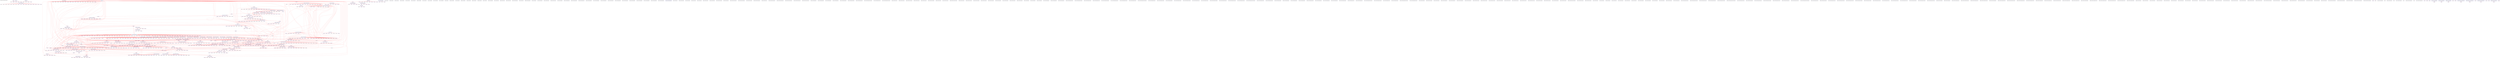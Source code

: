 digraph v3graph {
	graph	[label="MIPS_Harvard_obj_dir/MIPS_Harvard_TB_049_gate_opt.dot",
		 labelloc=t, labeljust=l,
		 //size="7.5,10",
		 rankdir=TB];
	n0	[fontsize=8 label="0x5623c6035620@TOP", color=purple];
	n1	[fontsize=8 label="0x5623c5e7b2d0@TOP", color=purple, style=dotted];
	n2	[fontsize=8 label="0x5623c5e877b0 TOP->clk", color=blue];
	n3	[fontsize=8 label="0x5623c5c2a770 TOP->mips_cpu_harvard__DOT__clk", color=blue, style=dotted];
	n4	[fontsize=8 label="0x5623c5e7af00@TOP", color=purple, style=dotted];
	n5	[fontsize=8 label="0x5623c5e7b150 TOP->reset", color=blue];
	n6	[fontsize=8 label="0x5623c5c2a890 TOP->mips_cpu_harvard__DOT__reset", color=blue, style=dotted];
	n7	[fontsize=8 label="0x5623c5e7b910@TOP", color=purple, style=dotted];
	n8	[fontsize=8 label="0x5623c5e8fb20 TOP->active", color=blue];
	n9	[fontsize=8 label="0x5623c5c2a9b0 TOP->mips_cpu_harvard__DOT__active", color=blue, style=dotted];
	n10	[fontsize=8 label="0x5623c5c28c30@TOP", color=purple, style=dotted];
	n11	[fontsize=8 label="0x5623c5e882a0 TOP->register_v0", color=blue];
	n12	[fontsize=8 label="0x5623c5c2aad0 TOP->mips_cpu_harvard__DOT__register_v0", color=blue, style=dotted];
	n13	[fontsize=8 label="0x5623c5c28f30@TOP", color=purple, style=dotted];
	n14	[fontsize=8 label="0x5623c5e7aaf0 TOP->clk_enable", color=blue];
	n15	[fontsize=8 label="0x5623c5c2abf0 TOP->mips_cpu_harvard__DOT__clk_enable", color=blue, style=dotted];
	n16	[fontsize=8 label="0x5623c5c29230@TOP", color=purple, style=dotted];
	n17	[fontsize=8 label="0x5623c5e93c50 TOP->instr_address", color=blue];
	n18	[fontsize=8 label="0x5623c5c2ad10 TOP->mips_cpu_harvard__DOT__instr_address", color=blue, style=dotted];
	n19	[fontsize=8 label="0x5623c5c29530@TOP", color=purple, style=dotted];
	n20	[fontsize=8 label="0x5623c5e94550 TOP->instr_readdata", color=blue];
	n21	[fontsize=8 label="0x5623c5c2ae70 TOP->mips_cpu_harvard__DOT__instr_readdata", color=blue, style=dotted];
	n22	[fontsize=8 label="0x5623c5c29830@TOP", color=purple, style=dotted];
	n23	[fontsize=8 label="0x5623c5e94d10 TOP->data_address", color=blue];
	n24	[fontsize=8 label="0x5623c5c2af90 TOP->mips_cpu_harvard__DOT__data_address", color=blue, style=dotted];
	n25	[fontsize=8 label="0x5623c5c29b30@TOP", color=purple, style=dotted];
	n26	[fontsize=8 label="0x5623c5e98c10 TOP->data_write", color=blue];
	n27	[fontsize=8 label="0x5623c5c2b0b0 TOP->mips_cpu_harvard__DOT__data_write", color=blue, style=dotted];
	n28	[fontsize=8 label="0x5623c5c29e30@TOP", color=purple, style=dotted];
	n29	[fontsize=8 label="0x5623c5e961d0 TOP->data_read", color=blue];
	n30	[fontsize=8 label="0x5623c5c2b190 TOP->mips_cpu_harvard__DOT__data_read", color=blue, style=dotted];
	n31	[fontsize=8 label="0x5623c5c2a130@TOP", color=purple, style=dotted];
	n32	[fontsize=8 label="0x5623c5e954d0 TOP->data_writedata", color=blue];
	n33	[fontsize=8 label="0x5623c5c2b2b0 TOP->mips_cpu_harvard__DOT__data_writedata", color=blue, style=dotted];
	n34	[fontsize=8 label="0x5623c5c2a430@TOP", color=purple, style=dotted];
	n35	[fontsize=8 label="0x5623c5e95b50 TOP->data_readdata", color=blue];
	n36	[fontsize=8 label="0x5623c5c2b410 TOP->mips_cpu_harvard__DOT__data_readdata", color=blue, style=dotted];
	n37	[fontsize=8 label="0x5623c5c2d350@TOP", color=purple, style=dotted];
	n38	[fontsize=8 label="0x5623c5c2cff0 TOP->mips_cpu_harvard__DOT__instruction_decode", color=blue];
	n39	[fontsize=8 label="0x5623c5c2d230 TOP->mips_cpu_harvard__DOT__op", color=blue, style=dotted];
	n40	[fontsize=8 label="0x5623c5c2dd00@TOP", color=purple, style=dotted];
	n41	[fontsize=8 label="0x5623c5c2dac0 TOP->mips_cpu_harvard__DOT__read_address_1", color=blue, style=dotted];
	n42	[fontsize=8 label="0x5623c5ea4280@TOP", color=purple, style=dotted];
	n43	[fontsize=8 label="0x5623c5c2dc20 TOP->mips_cpu_harvard__DOT__Rs_decode", color=blue, style=dotted];
	n44	[fontsize=8 label="0x5623c5ea4af0@TOP", color=purple, style=dotted];
	n45	[fontsize=8 label="0x5623c5ea4930 TOP->mips_cpu_harvard__DOT__read_address_2", color=blue, style=dotted];
	n46	[fontsize=8 label="0x5623c5ea51a0@TOP", color=purple, style=dotted];
	n47	[fontsize=8 label="0x5623c5ea4a10 TOP->mips_cpu_harvard__DOT__Rt_decode", color=blue, style=dotted];
	n48	[fontsize=8 label="0x5623c5ea5930@TOP", color=purple, style=dotted];
	n49	[fontsize=8 label="0x5623c5ea5850 TOP->mips_cpu_harvard__DOT__Rd_decode", color=blue, style=dotted];
	n50	[fontsize=8 label="0x5623c5ea60c0@TOP", color=purple, style=dotted];
	n51	[fontsize=8 label="0x5623c5ea5fe0 TOP->mips_cpu_harvard__DOT__immediate", color=blue, style=dotted];
	n52	[fontsize=8 label="0x5623c5ea6850@TOP", color=purple, style=dotted];
	n53	[fontsize=8 label="0x5623c5ea6770 TOP->mips_cpu_harvard__DOT__j_offset", color=blue, style=dotted];
	n54	[fontsize=8 label="0x5623c5eab0a0@TOP", color=purple, style=dotted];
	n55	[fontsize=8 label="0x5623c5ea9c80 TOP->mips_cpu_harvard__DOT__read_data_memory", color=blue, style=dotted];
	n56	[fontsize=8 label="0x5623c5eab3a0@TOP", color=purple];
	n57	[fontsize=8 label="0x5623c5ea99e0 TOP->mips_cpu_harvard__DOT__ALU_output_memory", color=blue];
	n58	[fontsize=8 label="0x5623c5eab6a0@TOP", color=purple];
	n59	[fontsize=8 label="0x5623c5ea9d60 TOP->mips_cpu_harvard__DOT__write_data_memory", color=blue];
	n60	[fontsize=8 label="0x5623c5eab9a0@TOP", color=purple];
	n61	[fontsize=8 label="0x5623c5ea93c0 TOP->mips_cpu_harvard__DOT__memory_write_memory", color=blue];
	n62	[fontsize=8 label="0x5623c5eabca0@TOP", color=purple];
	n63	[fontsize=8 label="0x5623c5ea92e0 TOP->mips_cpu_harvard__DOT__memory_to_register_memory", color=blue];
	n64	[fontsize=8 label="0x5623c5eabfa0@TOP", color=purple];
	n65	[fontsize=8 label="0x5623c5c2b770 TOP->mips_cpu_harvard__DOT__program_counter_fetch", color=blue];
	n66	[fontsize=8 label="0x5623c5eac2a0@TOP", color=purple, style=dotted];
	n67	[fontsize=8 label="0x5623c5c2b970 TOP->mips_cpu_harvard__DOT__instruction_fetch", color=blue, style=dotted];
	n68	[fontsize=8 label="0x5623c5eac5a0@TOP", color=purple];
	n69	[fontsize=8 label="0x5623c5eaab60 TOP->mips_cpu_harvard__DOT__forward_A_decode", color=blue, style=dotted];
	n70	[fontsize=8 label="0x5623c5ea71a0 TOP->mips_cpu_harvard__DOT__register_file_output_A_decode", color=blue];
	n71	[fontsize=8 label="0x5623c5ea7600 TOP->mips_cpu_harvard__DOT__comparator_1", color=blue];
	n72	[fontsize=8 label="0x5623c5eacba0@TOP", color=purple];
	n73	[fontsize=8 label="0x5623c5eaac40 TOP->mips_cpu_harvard__DOT__forward_B_decode", color=blue, style=dotted];
	n74	[fontsize=8 label="0x5623c5ea7280 TOP->mips_cpu_harvard__DOT__register_file_output_B_decode", color=blue];
	n75	[fontsize=8 label="0x5623c5ea76e0 TOP->mips_cpu_harvard__DOT__comparator_2", color=blue];
	n76	[fontsize=8 label="0x5623c5ead1a0@TOP", color=purple, style=dotted];
	n77	[fontsize=8 label="0x5623c5c2c930 TOP->mips_cpu_harvard__DOT__using_HI_LO_decode", color=blue];
	n78	[fontsize=8 label="0x5623c5ea6f00 TOP->mips_cpu_harvard__DOT__register_file_output_LO_decode", color=blue, style=dotted];
	n79	[fontsize=8 label="0x5623c5ea7360 TOP->mips_cpu_harvard__DOT__src_A_decode", color=blue, style=dotted];
	n80	[fontsize=8 label="0x5623c5ead7a0@TOP", color=purple, style=dotted];
	n81	[fontsize=8 label="0x5623c5ea6fe0 TOP->mips_cpu_harvard__DOT__register_file_output_HI_decode", color=blue, style=dotted];
	n82	[fontsize=8 label="0x5623c5ea7440 TOP->mips_cpu_harvard__DOT__src_B_decode", color=blue, style=dotted];
	n83	[fontsize=8 label="0x5623c5eadda0@TOP", color=purple];
	n84	[fontsize=8 label="0x5623c5c2c3d0 TOP->mips_cpu_harvard__DOT__branch_decode", color=blue];
	n85	[fontsize=8 label="0x5623c5c2c4f0 TOP->mips_cpu_harvard__DOT__equal_decode", color=blue];
	n86	[fontsize=8 label="0x5623c5c2bcd0 TOP->mips_cpu_harvard__DOT__program_counter_src_decode", color=blue];
	n87	[fontsize=8 label="0x5623c5eae280@TOP", color=purple];
	n88	[fontsize=8 label="0x5623c5ea7520 TOP->mips_cpu_harvard__DOT__sign_imm_decode", color=blue];
	n89	[fontsize=8 label="0x5623c5eaed40@TOP", color=purple, style=dotted];
	n90	[fontsize=8 label="0x5623c5ea70c0 TOP->mips_cpu_harvard__DOT__shifter_output_decode", color=blue, style=dotted];
	n91	[fontsize=8 label="0x5623c5eaf270@TOP", color=purple, style=dotted];
	n92	[fontsize=8 label="0x5623c5c2d150 TOP->mips_cpu_harvard__DOT__program_counter_plus_four_decode", color=blue];
	n93	[fontsize=8 label="0x5623c5ea77c0 TOP->mips_cpu_harvard__DOT__j_program_counter_decode", color=blue, style=dotted];
	n94	[fontsize=8 label="0x5623c5eafd30@TOP", color=purple, style=dotted];
	n95	[fontsize=8 label="0x5623c5ea9820 TOP->mips_cpu_harvard__DOT__j_instruction_memory", color=blue];
	n96	[fontsize=8 label="0x5623c5ea9040 TOP->mips_cpu_harvard__DOT__j_program_counter_execute", color=blue];
	n97	[fontsize=8 label="0x5623c5ea9e40 TOP->mips_cpu_harvard__DOT__ALU_output_memory_resolved", color=blue, style=dotted];
	n98	[fontsize=8 label="0x5623c5eb0330@TOP", color=purple];
	n99	[fontsize=8 label="0x5623c5eaa380 TOP->mips_cpu_harvard__DOT__HALT_writeback", color=blue];
	n100	[fontsize=8 label="0x5623c5eb0f40@TOP", color=purple, style=dotted];
	n101	[fontsize=8 label="0x5623c5c2b530 TOP->mips_cpu_harvard__DOT__internal_clk", color=blue];
	n102	[fontsize=8 label="0x5623c5eb3c40 TOP->mips_cpu_harvard__DOT__register_file__DOT__clk", color=blue, style=dotted];
	n103	[fontsize=8 label="0x5623c5eb1240@TOP", color=purple, style=dotted];
	n104	[fontsize=8 label="0x5623c5eaa000 TOP->mips_cpu_harvard__DOT__register_write_writeback", color=blue];
	n105	[fontsize=8 label="0x5623c5eb3e00 TOP->mips_cpu_harvard__DOT__register_file__DOT__write_enable", color=blue, style=dotted];
	n106	[fontsize=8 label="0x5623c5eb1540@TOP", color=purple, style=dotted];
	n107	[fontsize=8 label="0x5623c5eaa0e0 TOP->mips_cpu_harvard__DOT__HI_register_write_writeback", color=blue];
	n108	[fontsize=8 label="0x5623c5eb3ee0 TOP->mips_cpu_harvard__DOT__register_file__DOT__HI_write_enable", color=blue, style=dotted];
	n109	[fontsize=8 label="0x5623c5eb1840@TOP", color=purple, style=dotted];
	n110	[fontsize=8 label="0x5623c5eaa1c0 TOP->mips_cpu_harvard__DOT__LO_register_write_writeback", color=blue];
	n111	[fontsize=8 label="0x5623c5eb3fc0 TOP->mips_cpu_harvard__DOT__register_file__DOT__LO_write_enable", color=blue, style=dotted];
	n112	[fontsize=8 label="0x5623c5eb1b40@TOP", color=purple, style=dotted];
	n113	[fontsize=8 label="0x5623c5eb40a0 TOP->mips_cpu_harvard__DOT__register_file__DOT__read_address_1", color=blue, style=dotted];
	n114	[fontsize=8 label="0x5623c5eb1e40@TOP", color=purple, style=dotted];
	n115	[fontsize=8 label="0x5623c5eb4180 TOP->mips_cpu_harvard__DOT__register_file__DOT__read_address_2", color=blue, style=dotted];
	n116	[fontsize=8 label="0x5623c5eb2140@TOP", color=purple, style=dotted];
	n117	[fontsize=8 label="0x5623c5eaa460 TOP->mips_cpu_harvard__DOT__write_register_writeback", color=blue];
	n118	[fontsize=8 label="0x5623c5eb4260 TOP->mips_cpu_harvard__DOT__register_file__DOT__write_address", color=blue, style=dotted];
	n119	[fontsize=8 label="0x5623c5eb2440@TOP", color=purple, style=dotted];
	n120	[fontsize=8 label="0x5623c5eaa540 TOP->mips_cpu_harvard__DOT__result_writeback", color=blue];
	n121	[fontsize=8 label="0x5623c5eb4340 TOP->mips_cpu_harvard__DOT__register_file__DOT__write_data", color=blue, style=dotted];
	n122	[fontsize=8 label="0x5623c5eb2740@TOP", color=purple, style=dotted];
	n123	[fontsize=8 label="0x5623c5eaa620 TOP->mips_cpu_harvard__DOT__ALU_HI_output_writeback", color=blue];
	n124	[fontsize=8 label="0x5623c5eb4420 TOP->mips_cpu_harvard__DOT__register_file__DOT__HI_write_data", color=blue, style=dotted];
	n125	[fontsize=8 label="0x5623c5eb2a40@TOP", color=purple, style=dotted];
	n126	[fontsize=8 label="0x5623c5eaa700 TOP->mips_cpu_harvard__DOT__ALU_LO_output_writeback", color=blue];
	n127	[fontsize=8 label="0x5623c5eb4500 TOP->mips_cpu_harvard__DOT__register_file__DOT__LO_write_data", color=blue, style=dotted];
	n128	[fontsize=8 label="0x5623c5eb2d40@TOP", color=purple, style=dotted];
	n129	[fontsize=8 label="0x5623c5eb45e0 TOP->mips_cpu_harvard__DOT__register_file__DOT__read_data_1", color=blue, style=dotted];
	n130	[fontsize=8 label="0x5623c5eb3040@TOP", color=purple, style=dotted];
	n131	[fontsize=8 label="0x5623c5eb46c0 TOP->mips_cpu_harvard__DOT__register_file__DOT__read_data_2", color=blue, style=dotted];
	n132	[fontsize=8 label="0x5623c5eb3340@TOP", color=purple, style=dotted];
	n133	[fontsize=8 label="0x5623c5eb47a0 TOP->mips_cpu_harvard__DOT__register_file__DOT__read_data_LO", color=blue, style=dotted];
	n134	[fontsize=8 label="0x5623c5eb3640@TOP", color=purple, style=dotted];
	n135	[fontsize=8 label="0x5623c5eb4880 TOP->mips_cpu_harvard__DOT__register_file__DOT__read_data_HI", color=blue, style=dotted];
	n136	[fontsize=8 label="0x5623c5eb3940@TOP", color=purple, style=dotted];
	n137	[fontsize=8 label="0x5623c5eb4960 TOP->mips_cpu_harvard__DOT__register_file__DOT__read_register_2", color=blue, style=dotted];
	n138	[fontsize=8 label="0x5623c5eb4ce0@TOP", color=purple];
	n139	[fontsize=8 label="0x5623c5eb4a40 TOP->mips_cpu_harvard__DOT__register_file__DOT__registers", color=blue];
	n140	[fontsize=8 label="0x5623c5eb51c0@TOP", color=purple];
	n141	[fontsize=8 label="0x5623c5eb56a0@TOP", color=purple, style=dotted];
	n142	[fontsize=8 label="0x5623c5eb4c00 TOP->mips_cpu_harvard__DOT__register_file__DOT__LO_reg", color=blue];
	n143	[fontsize=8 label="0x5623c5eb59a0@TOP", color=purple, style=dotted];
	n144	[fontsize=8 label="0x5623c5eb4b20 TOP->mips_cpu_harvard__DOT__register_file__DOT__HI_reg", color=blue];
	n145	[fontsize=8 label="0x5623c5eb5ca0@TOP", color=purple];
	n146	[fontsize=8 label="0x5623c5eb62b0@TOP", color=purple, style=dotted];
	n147	[fontsize=8 label="0x5623c5eb61d0 TOP->mips_cpu_harvard__DOT__register_file__DOT__modified_write_clk", color=blue];
	n148	[fontsize=8 label="0x5623c5eb7a80@TOP", color=purple, style=dotted];
	n149	[fontsize=8 label="0x5623c5eb8c80 TOP->mips_cpu_harvard__DOT__pc__DOT__clk", color=blue, style=dotted];
	n150	[fontsize=8 label="0x5623c5eb7d80@TOP", color=purple, style=dotted];
	n151	[fontsize=8 label="0x5623c5c2b650 TOP->mips_cpu_harvard__DOT__program_counter_prime", color=blue];
	n152	[fontsize=8 label="0x5623c5eb8d60 TOP->mips_cpu_harvard__DOT__pc__DOT__address_input", color=blue, style=dotted];
	n153	[fontsize=8 label="0x5623c5eb8080@TOP", color=purple, style=dotted];
	n154	[fontsize=8 label="0x5623c5eaa9a0 TOP->mips_cpu_harvard__DOT__stall_fetch", color=blue];
	n155	[fontsize=8 label="0x5623c5eb8e40 TOP->mips_cpu_harvard__DOT__pc__DOT__enable", color=blue, style=dotted];
	n156	[fontsize=8 label="0x5623c5eb8380@TOP", color=purple, style=dotted];
	n157	[fontsize=8 label="0x5623c5eb8f20 TOP->mips_cpu_harvard__DOT__pc__DOT__reset", color=blue, style=dotted];
	n158	[fontsize=8 label="0x5623c5eb8680@TOP", color=purple, style=dotted];
	n159	[fontsize=8 label="0x5623c5c2bbf0 TOP->mips_cpu_harvard__DOT__HALT_fetch", color=blue];
	n160	[fontsize=8 label="0x5623c5eb9000 TOP->mips_cpu_harvard__DOT__pc__DOT__halt", color=blue, style=dotted];
	n161	[fontsize=8 label="0x5623c5eb8980@TOP", color=purple, style=dotted];
	n162	[fontsize=8 label="0x5623c5eb90e0 TOP->mips_cpu_harvard__DOT__pc__DOT__address_output", color=blue, style=dotted];
	n163	[fontsize=8 label="0x5623c5ebb1f0@TOP", color=purple, style=dotted];
	n164	[fontsize=8 label="0x5623c5ebb7f0 TOP->mips_cpu_harvard__DOT__plus_four_adder__DOT__a", color=blue, style=dotted];
	n165	[fontsize=8 label="0x5623c5ebb4f0@TOP", color=purple, style=dotted];
	n166	[fontsize=8 label="0x5623c5c2b890 TOP->mips_cpu_harvard__DOT__program_counter_plus_four_fetch", color=blue, style=dotted];
	n167	[fontsize=8 label="0x5623c5ebb9b0 TOP->mips_cpu_harvard__DOT__plus_four_adder__DOT__z", color=blue, style=dotted];
	n168	[fontsize=8 label="0x5623c5ebba90@TOP", color=purple, style=dotted];
	n169	[fontsize=8 label="0x5623c5ebbfc0@TOP", color=purple, style=dotted];
	n170	[fontsize=8 label="0x5623c5ebcca0 TOP->mips_cpu_harvard__DOT__program_counter_multiplexer__DOT__control", color=blue, style=dotted];
	n171	[fontsize=8 label="0x5623c5ebc2c0@TOP", color=purple, style=dotted];
	n172	[fontsize=8 label="0x5623c5ebcd80 TOP->mips_cpu_harvard__DOT__program_counter_multiplexer__DOT__input_0", color=blue, style=dotted];
	n173	[fontsize=8 label="0x5623c5ebc5c0@TOP", color=purple, style=dotted];
	n174	[fontsize=8 label="0x5623c5c2ced0 TOP->mips_cpu_harvard__DOT__program_counter_branch_decode", color=blue, style=dotted];
	n175	[fontsize=8 label="0x5623c5ebce60 TOP->mips_cpu_harvard__DOT__program_counter_multiplexer__DOT__input_1", color=blue, style=dotted];
	n176	[fontsize=8 label="0x5623c5ebc8c0@TOP", color=purple, style=dotted];
	n177	[fontsize=8 label="0x5623c5c2bad0 TOP->mips_cpu_harvard__DOT__program_counter_mux_1_out", color=blue, style=dotted];
	n178	[fontsize=8 label="0x5623c5ebcf40 TOP->mips_cpu_harvard__DOT__program_counter_multiplexer__DOT__resolved", color=blue, style=dotted];
	n179	[fontsize=8 label="0x5623c5ebd020@TOP", color=purple, style=dotted];
	n180	[fontsize=8 label="0x5623c5ebd620@TOP", color=purple, style=dotted];
	n181	[fontsize=8 label="0x5623c5ea9660 TOP->mips_cpu_harvard__DOT__program_counter_multiplexer_jump_memory", color=blue];
	n182	[fontsize=8 label="0x5623c5ebe300 TOP->mips_cpu_harvard__DOT__program_counter_multiplexer_two__DOT__control", color=blue, style=dotted];
	n183	[fontsize=8 label="0x5623c5ebd920@TOP", color=purple, style=dotted];
	n184	[fontsize=8 label="0x5623c5ebe3e0 TOP->mips_cpu_harvard__DOT__program_counter_multiplexer_two__DOT__input_0", color=blue, style=dotted];
	n185	[fontsize=8 label="0x5623c5ebdc20@TOP", color=purple, style=dotted];
	n186	[fontsize=8 label="0x5623c5ebe4c0 TOP->mips_cpu_harvard__DOT__program_counter_multiplexer_two__DOT__input_1", color=blue, style=dotted];
	n187	[fontsize=8 label="0x5623c5ebdf20@TOP", color=purple, style=dotted];
	n188	[fontsize=8 label="0x5623c5ebe5a0 TOP->mips_cpu_harvard__DOT__program_counter_multiplexer_two__DOT__resolved", color=blue, style=dotted];
	n189	[fontsize=8 label="0x5623c5ebe680@TOP", color=purple];
	n190	[fontsize=8 label="0x5623c5ebec80@TOP", color=purple, style=dotted];
	n191	[fontsize=8 label="0x5623c5ec0a80 TOP->mips_cpu_harvard__DOT__fetch_decode_register__DOT__clk", color=blue, style=dotted];
	n192	[fontsize=8 label="0x5623c5ebef80@TOP", color=purple, style=dotted];
	n193	[fontsize=8 label="0x5623c5eaaa80 TOP->mips_cpu_harvard__DOT__stall_decode", color=blue];
	n194	[fontsize=8 label="0x5623c5ec0b60 TOP->mips_cpu_harvard__DOT__fetch_decode_register__DOT__enable", color=blue, style=dotted];
	n195	[fontsize=8 label="0x5623c5ebf280@TOP", color=purple, style=dotted];
	n196	[fontsize=8 label="0x5623c5ec0c40 TOP->mips_cpu_harvard__DOT__fetch_decode_register__DOT__clear", color=blue, style=dotted];
	n197	[fontsize=8 label="0x5623c5ebf580@TOP", color=purple, style=dotted];
	n198	[fontsize=8 label="0x5623c5ec0d20 TOP->mips_cpu_harvard__DOT__fetch_decode_register__DOT__reset", color=blue, style=dotted];
	n199	[fontsize=8 label="0x5623c5ebf880@TOP", color=purple, style=dotted];
	n200	[fontsize=8 label="0x5623c5ec0e00 TOP->mips_cpu_harvard__DOT__fetch_decode_register__DOT__HALT_fetch", color=blue, style=dotted];
	n201	[fontsize=8 label="0x5623c5ebfb80@TOP", color=purple, style=dotted];
	n202	[fontsize=8 label="0x5623c5c2cdf0 TOP->mips_cpu_harvard__DOT__HALT_decode", color=blue];
	n203	[fontsize=8 label="0x5623c5ec0ee0 TOP->mips_cpu_harvard__DOT__fetch_decode_register__DOT__HALT_decode", color=blue, style=dotted];
	n204	[fontsize=8 label="0x5623c5ebfe80@TOP", color=purple, style=dotted];
	n205	[fontsize=8 label="0x5623c5ec0fc0 TOP->mips_cpu_harvard__DOT__fetch_decode_register__DOT__instruction_fetch", color=blue, style=dotted];
	n206	[fontsize=8 label="0x5623c5ec0180@TOP", color=purple, style=dotted];
	n207	[fontsize=8 label="0x5623c5ec10a0 TOP->mips_cpu_harvard__DOT__fetch_decode_register__DOT__program_counter_plus_four_fetch", color=blue, style=dotted];
	n208	[fontsize=8 label="0x5623c5ec0480@TOP", color=purple, style=dotted];
	n209	[fontsize=8 label="0x5623c5ec1180 TOP->mips_cpu_harvard__DOT__fetch_decode_register__DOT__instruction_decode", color=blue, style=dotted];
	n210	[fontsize=8 label="0x5623c5ec0780@TOP", color=purple, style=dotted];
	n211	[fontsize=8 label="0x5623c5ec1260 TOP->mips_cpu_harvard__DOT__fetch_decode_register__DOT__program_counter_plus_four_decode", color=blue, style=dotted];
	n212	[fontsize=8 label="0x5623c5ec3bf0@TOP", color=purple, style=dotted];
	n213	[fontsize=8 label="0x5623c5ec62f0 TOP->mips_cpu_harvard__DOT__control_unit__DOT__instruction", color=blue, style=dotted];
	n214	[fontsize=8 label="0x5623c5ec3ef0@TOP", color=purple, style=dotted];
	n215	[fontsize=8 label="0x5623c5c2be30 TOP->mips_cpu_harvard__DOT__register_write_decode", color=blue];
	n216	[fontsize=8 label="0x5623c5ec63d0 TOP->mips_cpu_harvard__DOT__control_unit__DOT__register_write", color=blue, style=dotted];
	n217	[fontsize=8 label="0x5623c5ec41f0@TOP", color=purple, style=dotted];
	n218	[fontsize=8 label="0x5623c5c2bf50 TOP->mips_cpu_harvard__DOT__memory_to_register_decode", color=blue];
	n219	[fontsize=8 label="0x5623c5ec64b0 TOP->mips_cpu_harvard__DOT__control_unit__DOT__memory_to_register", color=blue, style=dotted];
	n220	[fontsize=8 label="0x5623c5ec44f0@TOP", color=purple, style=dotted];
	n221	[fontsize=8 label="0x5623c5c2c070 TOP->mips_cpu_harvard__DOT__memory_write_decode", color=blue];
	n222	[fontsize=8 label="0x5623c5ec6590 TOP->mips_cpu_harvard__DOT__control_unit__DOT__memory_write", color=blue, style=dotted];
	n223	[fontsize=8 label="0x5623c5ec47f0@TOP", color=purple, style=dotted];
	n224	[fontsize=8 label="0x5623c5c2c190 TOP->mips_cpu_harvard__DOT__ALU_src_B_decode", color=blue];
	n225	[fontsize=8 label="0x5623c5ec6670 TOP->mips_cpu_harvard__DOT__control_unit__DOT__ALU_src_B", color=blue, style=dotted];
	n226	[fontsize=8 label="0x5623c5ec4af0@TOP", color=purple, style=dotted];
	n227	[fontsize=8 label="0x5623c5c2c2b0 TOP->mips_cpu_harvard__DOT__register_destination_decode", color=blue];
	n228	[fontsize=8 label="0x5623c5ec6750 TOP->mips_cpu_harvard__DOT__control_unit__DOT__register_destination", color=blue, style=dotted];
	n229	[fontsize=8 label="0x5623c5ec4df0@TOP", color=purple, style=dotted];
	n230	[fontsize=8 label="0x5623c5ec6830 TOP->mips_cpu_harvard__DOT__control_unit__DOT__branch", color=blue, style=dotted];
	n231	[fontsize=8 label="0x5623c5ec50f0@TOP", color=purple, style=dotted];
	n232	[fontsize=8 label="0x5623c5c2c610 TOP->mips_cpu_harvard__DOT__ALU_function_decode", color=blue];
	n233	[fontsize=8 label="0x5623c5ec6910 TOP->mips_cpu_harvard__DOT__control_unit__DOT__ALU_function", color=blue, style=dotted];
	n234	[fontsize=8 label="0x5623c5ec53f0@TOP", color=purple, style=dotted];
	n235	[fontsize=8 label="0x5623c5c2c730 TOP->mips_cpu_harvard__DOT__program_counter_multiplexer_jump_decode", color=blue];
	n236	[fontsize=8 label="0x5623c5ec69f0 TOP->mips_cpu_harvard__DOT__control_unit__DOT__program_counter_multiplexer_jump", color=blue, style=dotted];
	n237	[fontsize=8 label="0x5623c5ec56f0@TOP", color=purple, style=dotted];
	n238	[fontsize=8 label="0x5623c5c2ca90 TOP->mips_cpu_harvard__DOT__j_instruction_decode", color=blue];
	n239	[fontsize=8 label="0x5623c5ec6ad0 TOP->mips_cpu_harvard__DOT__control_unit__DOT__j_instruction", color=blue, style=dotted];
	n240	[fontsize=8 label="0x5623c5ec59f0@TOP", color=purple, style=dotted];
	n241	[fontsize=8 label="0x5623c5c2ccd0 TOP->mips_cpu_harvard__DOT__LO_register_write_decode", color=blue];
	n242	[fontsize=8 label="0x5623c5ec6bb0 TOP->mips_cpu_harvard__DOT__control_unit__DOT__LO_register_write", color=blue, style=dotted];
	n243	[fontsize=8 label="0x5623c5ec5cf0@TOP", color=purple, style=dotted];
	n244	[fontsize=8 label="0x5623c5c2cbb0 TOP->mips_cpu_harvard__DOT__HI_register_write_decode", color=blue];
	n245	[fontsize=8 label="0x5623c5ec6c90 TOP->mips_cpu_harvard__DOT__control_unit__DOT__HI_register_write", color=blue, style=dotted];
	n246	[fontsize=8 label="0x5623c5ec5ff0@TOP", color=purple, style=dotted];
	n247	[fontsize=8 label="0x5623c5ec6d70 TOP->mips_cpu_harvard__DOT__control_unit__DOT__using_HI_LO", color=blue, style=dotted];
	n248	[fontsize=8 label="0x5623c5ec70f0@TOP", color=purple];
	n249	[fontsize=8 label="0x5623c5ec6e50 TOP->mips_cpu_harvard__DOT__control_unit__DOT__op", color=blue];
	n250	[fontsize=8 label="0x5623c5ec6f30 TOP->mips_cpu_harvard__DOT__control_unit__DOT__rt", color=blue];
	n251	[fontsize=8 label="0x5623c5ec7010 TOP->mips_cpu_harvard__DOT__control_unit__DOT__funct", color=blue];
	n252	[fontsize=8 label="0x5623c5f01f10@TOP", color=purple, style=dotted];
	n253	[fontsize=8 label="0x5623c5f03090 TOP->mips_cpu_harvard__DOT__reg_output_comparator__DOT__op", color=blue, style=dotted];
	n254	[fontsize=8 label="0x5623c5f02290@TOP", color=purple, style=dotted];
	n255	[fontsize=8 label="0x5623c5f03250 TOP->mips_cpu_harvard__DOT__reg_output_comparator__DOT__rt", color=blue, style=dotted];
	n256	[fontsize=8 label="0x5623c5f02610@TOP", color=purple, style=dotted];
	n257	[fontsize=8 label="0x5623c5f03370 TOP->mips_cpu_harvard__DOT__reg_output_comparator__DOT__a", color=blue, style=dotted];
	n258	[fontsize=8 label="0x5623c5f02990@TOP", color=purple, style=dotted];
	n259	[fontsize=8 label="0x5623c5f03490 TOP->mips_cpu_harvard__DOT__reg_output_comparator__DOT__b", color=blue, style=dotted];
	n260	[fontsize=8 label="0x5623c5f02d10@TOP", color=purple, style=dotted];
	n261	[fontsize=8 label="0x5623c5f035b0 TOP->mips_cpu_harvard__DOT__reg_output_comparator__DOT__c", color=blue, style=dotted];
	n262	[fontsize=8 label="0x5623c60728f0@TOP", color=purple, style=dotted];
	n263	[fontsize=8 label="0x5623c6072770@TOP", color=purple, style=dotted];
	n264	[fontsize=8 label="0x5623c60725f0@TOP", color=purple, style=dotted];
	n265	[fontsize=8 label="0x5623c6072470@TOP", color=purple, style=dotted];
	n266	[fontsize=8 label="0x5623c60722f0@TOP", color=purple, style=dotted];
	n267	[fontsize=8 label="0x5623c6072170@TOP", color=purple];
	n268	[fontsize=8 label="0x5623c6071ff0@TOP", color=purple, style=dotted];
	n269	[fontsize=8 label="0x5623c6071e70@TOP", color=purple, style=dotted];
	n270	[fontsize=8 label="0x5623c60714f0@TOP", color=purple, style=dotted];
	n271	[fontsize=8 label="0x5623c5f07c60@TOP", color=purple, style=dotted];
	n272	[fontsize=8 label="0x5623c5f087a0 TOP->mips_cpu_harvard__DOT__adder_decode__DOT__a", color=blue, style=dotted];
	n273	[fontsize=8 label="0x5623c5f08020@TOP", color=purple, style=dotted];
	n274	[fontsize=8 label="0x5623c5f08900 TOP->mips_cpu_harvard__DOT__adder_decode__DOT__b", color=blue, style=dotted];
	n275	[fontsize=8 label="0x5623c5f083e0@TOP", color=purple, style=dotted];
	n276	[fontsize=8 label="0x5623c5f08a20 TOP->mips_cpu_harvard__DOT__adder_decode__DOT__z", color=blue, style=dotted];
	n277	[fontsize=8 label="0x5623c5f08b40@TOP", color=purple, style=dotted];
	n278	[fontsize=8 label="0x5623c5f09160@TOP", color=purple, style=dotted];
	n279	[fontsize=8 label="0x5623c5f137a0 TOP->mips_cpu_harvard__DOT__decode_execute_register__DOT__clk", color=blue, style=dotted];
	n280	[fontsize=8 label="0x5623c5f094e0@TOP", color=purple, style=dotted];
	n281	[fontsize=8 label="0x5623c5eaad20 TOP->mips_cpu_harvard__DOT__flush_execute_register", color=blue];
	n282	[fontsize=8 label="0x5623c5f13960 TOP->mips_cpu_harvard__DOT__decode_execute_register__DOT__clear", color=blue, style=dotted];
	n283	[fontsize=8 label="0x5623c5f098a0@TOP", color=purple, style=dotted];
	n284	[fontsize=8 label="0x5623c5f13a80 TOP->mips_cpu_harvard__DOT__decode_execute_register__DOT__reset", color=blue, style=dotted];
	n285	[fontsize=8 label="0x5623c5f09c20@TOP", color=purple, style=dotted];
	n286	[fontsize=8 label="0x5623c5f13ba0 TOP->mips_cpu_harvard__DOT__decode_execute_register__DOT__register_write_decode", color=blue, style=dotted];
	n287	[fontsize=8 label="0x5623c5f0a020@TOP", color=purple, style=dotted];
	n288	[fontsize=8 label="0x5623c5f13cc0 TOP->mips_cpu_harvard__DOT__decode_execute_register__DOT__memory_to_register_decode", color=blue, style=dotted];
	n289	[fontsize=8 label="0x5623c5f0a420@TOP", color=purple, style=dotted];
	n290	[fontsize=8 label="0x5623c5f13de0 TOP->mips_cpu_harvard__DOT__decode_execute_register__DOT__memory_write_decode", color=blue, style=dotted];
	n291	[fontsize=8 label="0x5623c5f0a820@TOP", color=purple, style=dotted];
	n292	[fontsize=8 label="0x5623c5f13f00 TOP->mips_cpu_harvard__DOT__decode_execute_register__DOT__ALU_src_B_decode", color=blue, style=dotted];
	n293	[fontsize=8 label="0x5623c5f0abe0@TOP", color=purple, style=dotted];
	n294	[fontsize=8 label="0x5623c5f14020 TOP->mips_cpu_harvard__DOT__decode_execute_register__DOT__register_destination_decode", color=blue, style=dotted];
	n295	[fontsize=8 label="0x5623c5f0afa0@TOP", color=purple, style=dotted];
	n296	[fontsize=8 label="0x5623c5f14140 TOP->mips_cpu_harvard__DOT__decode_execute_register__DOT__HI_register_write_decode", color=blue, style=dotted];
	n297	[fontsize=8 label="0x5623c5f0b3a0@TOP", color=purple, style=dotted];
	n298	[fontsize=8 label="0x5623c5f14260 TOP->mips_cpu_harvard__DOT__decode_execute_register__DOT__LO_register_write_decode", color=blue, style=dotted];
	n299	[fontsize=8 label="0x5623c5f0b7a0@TOP", color=purple, style=dotted];
	n300	[fontsize=8 label="0x5623c5f14380 TOP->mips_cpu_harvard__DOT__decode_execute_register__DOT__ALU_function_decode", color=blue, style=dotted];
	n301	[fontsize=8 label="0x5623c5f0bba0@TOP", color=purple, style=dotted];
	n302	[fontsize=8 label="0x5623c5f144a0 TOP->mips_cpu_harvard__DOT__decode_execute_register__DOT__program_counter_multiplexer_jump_decode", color=blue, style=dotted];
	n303	[fontsize=8 label="0x5623c5f0bf70@TOP", color=purple, style=dotted];
	n304	[fontsize=8 label="0x5623c5f145c0 TOP->mips_cpu_harvard__DOT__decode_execute_register__DOT__j_instruction_decode", color=blue, style=dotted];
	n305	[fontsize=8 label="0x5623c5f0c370@TOP", color=purple, style=dotted];
	n306	[fontsize=8 label="0x5623c5f146e0 TOP->mips_cpu_harvard__DOT__decode_execute_register__DOT__using_HI_LO_decode", color=blue, style=dotted];
	n307	[fontsize=8 label="0x5623c5f0c770@TOP", color=purple, style=dotted];
	n308	[fontsize=8 label="0x5623c5f14800 TOP->mips_cpu_harvard__DOT__decode_execute_register__DOT__HALT_decode", color=blue, style=dotted];
	n309	[fontsize=8 label="0x5623c5f0cb30@TOP", color=purple, style=dotted];
	n310	[fontsize=8 label="0x5623c5ea7fa0 TOP->mips_cpu_harvard__DOT__register_write_execute", color=blue];
	n311	[fontsize=8 label="0x5623c5f14920 TOP->mips_cpu_harvard__DOT__decode_execute_register__DOT__register_write_execute", color=blue, style=dotted];
	n312	[fontsize=8 label="0x5623c5f0cf30@TOP", color=purple, style=dotted];
	n313	[fontsize=8 label="0x5623c5ea7980 TOP->mips_cpu_harvard__DOT__memory_to_register_execute", color=blue];
	n314	[fontsize=8 label="0x5623c5f14a40 TOP->mips_cpu_harvard__DOT__decode_execute_register__DOT__memory_to_register_execute", color=blue, style=dotted];
	n315	[fontsize=8 label="0x5623c5f0d340@TOP", color=purple, style=dotted];
	n316	[fontsize=8 label="0x5623c5ea7a60 TOP->mips_cpu_harvard__DOT__memory_write_execute", color=blue];
	n317	[fontsize=8 label="0x5623c5f14b60 TOP->mips_cpu_harvard__DOT__decode_execute_register__DOT__memory_write_execute", color=blue, style=dotted];
	n318	[fontsize=8 label="0x5623c5f0d740@TOP", color=purple, style=dotted];
	n319	[fontsize=8 label="0x5623c5ea7c20 TOP->mips_cpu_harvard__DOT__ALU_src_B_execute", color=blue];
	n320	[fontsize=8 label="0x5623c5f14c80 TOP->mips_cpu_harvard__DOT__decode_execute_register__DOT__ALU_src_B_execute", color=blue, style=dotted];
	n321	[fontsize=8 label="0x5623c5f0db40@TOP", color=purple, style=dotted];
	n322	[fontsize=8 label="0x5623c5ea78a0 TOP->mips_cpu_harvard__DOT__register_destination_execute", color=blue];
	n323	[fontsize=8 label="0x5623c5f14da0 TOP->mips_cpu_harvard__DOT__decode_execute_register__DOT__register_destination_execute", color=blue, style=dotted];
	n324	[fontsize=8 label="0x5623c5f0df50@TOP", color=purple, style=dotted];
	n325	[fontsize=8 label="0x5623c5ea7de0 TOP->mips_cpu_harvard__DOT__HI_register_write_execute", color=blue];
	n326	[fontsize=8 label="0x5623c5f14ec0 TOP->mips_cpu_harvard__DOT__decode_execute_register__DOT__HI_register_write_execute", color=blue, style=dotted];
	n327	[fontsize=8 label="0x5623c5f0e350@TOP", color=purple, style=dotted];
	n328	[fontsize=8 label="0x5623c5ea7ec0 TOP->mips_cpu_harvard__DOT__LO_register_write_execute", color=blue];
	n329	[fontsize=8 label="0x5623c5f14fe0 TOP->mips_cpu_harvard__DOT__decode_execute_register__DOT__LO_register_write_execute", color=blue, style=dotted];
	n330	[fontsize=8 label="0x5623c5f0e750@TOP", color=purple, style=dotted];
	n331	[fontsize=8 label="0x5623c5ea7d00 TOP->mips_cpu_harvard__DOT__ALU_function_execute", color=blue];
	n332	[fontsize=8 label="0x5623c5f15100 TOP->mips_cpu_harvard__DOT__decode_execute_register__DOT__ALU_function_execute", color=blue, style=dotted];
	n333	[fontsize=8 label="0x5623c5f0eb50@TOP", color=purple, style=dotted];
	n334	[fontsize=8 label="0x5623c5ea8080 TOP->mips_cpu_harvard__DOT__program_counter_multiplexer_jump_execute", color=blue];
	n335	[fontsize=8 label="0x5623c5f15220 TOP->mips_cpu_harvard__DOT__decode_execute_register__DOT__program_counter_multiplexer_jump_execute", color=blue, style=dotted];
	n336	[fontsize=8 label="0x5623c5f0ef70@TOP", color=purple, style=dotted];
	n337	[fontsize=8 label="0x5623c5ea8160 TOP->mips_cpu_harvard__DOT__j_instruction_execute", color=blue];
	n338	[fontsize=8 label="0x5623c5f15340 TOP->mips_cpu_harvard__DOT__decode_execute_register__DOT__j_instruction_execute", color=blue, style=dotted];
	n339	[fontsize=8 label="0x5623c5f0f370@TOP", color=purple, style=dotted];
	n340	[fontsize=8 label="0x5623c5ea8240 TOP->mips_cpu_harvard__DOT__using_HI_LO_execute", color=blue];
	n341	[fontsize=8 label="0x5623c5f15460 TOP->mips_cpu_harvard__DOT__decode_execute_register__DOT__using_HI_LO_execute", color=blue, style=dotted];
	n342	[fontsize=8 label="0x5623c5f0f770@TOP", color=purple, style=dotted];
	n343	[fontsize=8 label="0x5623c5ea8320 TOP->mips_cpu_harvard__DOT__HALT_execute", color=blue];
	n344	[fontsize=8 label="0x5623c5f15580 TOP->mips_cpu_harvard__DOT__decode_execute_register__DOT__HALT_execute", color=blue, style=dotted];
	n345	[fontsize=8 label="0x5623c5f0fb30@TOP", color=purple, style=dotted];
	n346	[fontsize=8 label="0x5623c5f156a0 TOP->mips_cpu_harvard__DOT__decode_execute_register__DOT__Rs_decode", color=blue, style=dotted];
	n347	[fontsize=8 label="0x5623c5f0feb0@TOP", color=purple, style=dotted];
	n348	[fontsize=8 label="0x5623c5f157c0 TOP->mips_cpu_harvard__DOT__decode_execute_register__DOT__Rt_decode", color=blue, style=dotted];
	n349	[fontsize=8 label="0x5623c5f10230@TOP", color=purple, style=dotted];
	n350	[fontsize=8 label="0x5623c5f158e0 TOP->mips_cpu_harvard__DOT__decode_execute_register__DOT__Rd_decode", color=blue, style=dotted];
	n351	[fontsize=8 label="0x5623c5f105b0@TOP", color=purple, style=dotted];
	n352	[fontsize=8 label="0x5623c5f15a00 TOP->mips_cpu_harvard__DOT__decode_execute_register__DOT__sign_imm_decode", color=blue, style=dotted];
	n353	[fontsize=8 label="0x5623c5f10970@TOP", color=purple, style=dotted];
	n354	[fontsize=8 label="0x5623c5ea8b00 TOP->mips_cpu_harvard__DOT__Rs_execute", color=blue];
	n355	[fontsize=8 label="0x5623c5f15b20 TOP->mips_cpu_harvard__DOT__decode_execute_register__DOT__Rs_execute", color=blue, style=dotted];
	n356	[fontsize=8 label="0x5623c5f10d30@TOP", color=purple, style=dotted];
	n357	[fontsize=8 label="0x5623c5ea8be0 TOP->mips_cpu_harvard__DOT__Rt_execute", color=blue];
	n358	[fontsize=8 label="0x5623c5f15c40 TOP->mips_cpu_harvard__DOT__decode_execute_register__DOT__Rt_execute", color=blue, style=dotted];
	n359	[fontsize=8 label="0x5623c5f110f0@TOP", color=purple, style=dotted];
	n360	[fontsize=8 label="0x5623c5ea8cc0 TOP->mips_cpu_harvard__DOT__Rd_execute", color=blue];
	n361	[fontsize=8 label="0x5623c5f15d60 TOP->mips_cpu_harvard__DOT__decode_execute_register__DOT__Rd_execute", color=blue, style=dotted];
	n362	[fontsize=8 label="0x5623c5f114b0@TOP", color=purple, style=dotted];
	n363	[fontsize=8 label="0x5623c5ea8da0 TOP->mips_cpu_harvard__DOT__sign_imm_execute", color=blue];
	n364	[fontsize=8 label="0x5623c5f15e80 TOP->mips_cpu_harvard__DOT__decode_execute_register__DOT__sign_imm_execute", color=blue, style=dotted];
	n365	[fontsize=8 label="0x5623c5f11870@TOP", color=purple, style=dotted];
	n366	[fontsize=8 label="0x5623c5f15fa0 TOP->mips_cpu_harvard__DOT__decode_execute_register__DOT__src_A_decode", color=blue, style=dotted];
	n367	[fontsize=8 label="0x5623c5f11c30@TOP", color=purple, style=dotted];
	n368	[fontsize=8 label="0x5623c5f160c0 TOP->mips_cpu_harvard__DOT__decode_execute_register__DOT__src_B_decode", color=blue, style=dotted];
	n369	[fontsize=8 label="0x5623c5f11ff0@TOP", color=purple, style=dotted];
	n370	[fontsize=8 label="0x5623c5f161e0 TOP->mips_cpu_harvard__DOT__decode_execute_register__DOT__program_counter_plus_four_decode", color=blue, style=dotted];
	n371	[fontsize=8 label="0x5623c5f12400@TOP", color=purple, style=dotted];
	n372	[fontsize=8 label="0x5623c5f16300 TOP->mips_cpu_harvard__DOT__decode_execute_register__DOT__j_program_counter_decode", color=blue, style=dotted];
	n373	[fontsize=8 label="0x5623c5f12800@TOP", color=purple, style=dotted];
	n374	[fontsize=8 label="0x5623c5ea8400 TOP->mips_cpu_harvard__DOT__src_A_execute", color=blue];
	n375	[fontsize=8 label="0x5623c5f16420 TOP->mips_cpu_harvard__DOT__decode_execute_register__DOT__src_A_execute", color=blue, style=dotted];
	n376	[fontsize=8 label="0x5623c5f12bc0@TOP", color=purple, style=dotted];
	n377	[fontsize=8 label="0x5623c5ea84e0 TOP->mips_cpu_harvard__DOT__src_B_execute", color=blue];
	n378	[fontsize=8 label="0x5623c5f16540 TOP->mips_cpu_harvard__DOT__decode_execute_register__DOT__src_B_execute", color=blue, style=dotted];
	n379	[fontsize=8 label="0x5623c5f12f80@TOP", color=purple, style=dotted];
	n380	[fontsize=8 label="0x5623c5ea8f60 TOP->mips_cpu_harvard__DOT__program_counter_plus_four_execute", color=blue];
	n381	[fontsize=8 label="0x5623c5f16660 TOP->mips_cpu_harvard__DOT__decode_execute_register__DOT__program_counter_plus_four_execute", color=blue, style=dotted];
	n382	[fontsize=8 label="0x5623c5f133a0@TOP", color=purple, style=dotted];
	n383	[fontsize=8 label="0x5623c5f16780 TOP->mips_cpu_harvard__DOT__decode_execute_register__DOT__j_program_counter_execute", color=blue, style=dotted];
	n384	[fontsize=8 label="0x5623c5f20960@TOP", color=purple, style=dotted];
	n385	[fontsize=8 label="0x5623c5f212c0 TOP->mips_cpu_harvard__DOT__plus_four_adder_execute__DOT__b", color=blue, style=dotted];
	n386	[fontsize=8 label="0x5623c5f20d30@TOP", color=purple, style=dotted];
	n387	[fontsize=8 label="0x5623c5ea8e80 TOP->mips_cpu_harvard__DOT__program_counter_plus_eight_execute", color=blue, style=dotted];
	n388	[fontsize=8 label="0x5623c5f213e0 TOP->mips_cpu_harvard__DOT__plus_four_adder_execute__DOT__z", color=blue, style=dotted];
	n389	[fontsize=8 label="0x5623c5f21500@TOP", color=purple, style=dotted];
	n390	[fontsize=8 label="0x5623c5f21ab0@TOP", color=purple, style=dotted];
	n391	[fontsize=8 label="0x5623c5f22bf0 TOP->mips_cpu_harvard__DOT__write_register_execute_mux__DOT__control", color=blue, style=dotted];
	n392	[fontsize=8 label="0x5623c5f21eb0@TOP", color=purple, style=dotted];
	n393	[fontsize=8 label="0x5623c5f22d10 TOP->mips_cpu_harvard__DOT__write_register_execute_mux__DOT__input_0", color=blue, style=dotted];
	n394	[fontsize=8 label="0x5623c5f22270@TOP", color=purple, style=dotted];
	n395	[fontsize=8 label="0x5623c5f22e30 TOP->mips_cpu_harvard__DOT__write_register_execute_mux__DOT__input_1", color=blue, style=dotted];
	n396	[fontsize=8 label="0x5623c5f22630@TOP", color=purple, style=dotted];
	n397	[fontsize=8 label="0x5623c5ea7b40 TOP->mips_cpu_harvard__DOT__write_register_execute", color=blue];
	n398	[fontsize=8 label="0x5623c5f23190 TOP->mips_cpu_harvard__DOT__write_register_execute_mux__DOT__resolved", color=blue, style=dotted];
	n399	[fontsize=8 label="0x5623c5f232b0@TOP", color=purple];
	n400	[fontsize=8 label="0x5623c5f24dc0@TOP", color=purple, style=dotted];
	n401	[fontsize=8 label="0x5623c5f28580 TOP->mips_cpu_harvard__DOT__alu_input_mux__DOT__ALU_src_B_execute", color=blue, style=dotted];
	n402	[fontsize=8 label="0x5623c5f25180@TOP", color=purple, style=dotted];
	n403	[fontsize=8 label="0x5623c5eaae00 TOP->mips_cpu_harvard__DOT__forward_A_execute", color=blue];
	n404	[fontsize=8 label="0x5623c5f286f0 TOP->mips_cpu_harvard__DOT__alu_input_mux__DOT__forward_one_execute", color=blue, style=dotted];
	n405	[fontsize=8 label="0x5623c5f25540@TOP", color=purple, style=dotted];
	n406	[fontsize=8 label="0x5623c5eaaee0 TOP->mips_cpu_harvard__DOT__forward_B_execute", color=blue];
	n407	[fontsize=8 label="0x5623c5f28810 TOP->mips_cpu_harvard__DOT__alu_input_mux__DOT__forward_two_execute", color=blue, style=dotted];
	n408	[fontsize=8 label="0x5623c5f25900@TOP", color=purple, style=dotted];
	n409	[fontsize=8 label="0x5623c5f28930 TOP->mips_cpu_harvard__DOT__alu_input_mux__DOT__read_data_1_reg", color=blue, style=dotted];
	n410	[fontsize=8 label="0x5623c5f25c80@TOP", color=purple, style=dotted];
	n411	[fontsize=8 label="0x5623c5f28a50 TOP->mips_cpu_harvard__DOT__alu_input_mux__DOT__result_writeback", color=blue, style=dotted];
	n412	[fontsize=8 label="0x5623c5f26000@TOP", color=purple, style=dotted];
	n413	[fontsize=8 label="0x5623c5f28b70 TOP->mips_cpu_harvard__DOT__alu_input_mux__DOT__ALU_output_memory", color=blue, style=dotted];
	n414	[fontsize=8 label="0x5623c5f263c0@TOP", color=purple, style=dotted];
	n415	[fontsize=8 label="0x5623c5f28c90 TOP->mips_cpu_harvard__DOT__alu_input_mux__DOT__LO_result_writeback", color=blue, style=dotted];
	n416	[fontsize=8 label="0x5623c5f26780@TOP", color=purple, style=dotted];
	n417	[fontsize=8 label="0x5623c5ea9ba0 TOP->mips_cpu_harvard__DOT__ALU_LO_output_memory", color=blue];
	n418	[fontsize=8 label="0x5623c5f28db0 TOP->mips_cpu_harvard__DOT__alu_input_mux__DOT__ALU_LO_output_memory", color=blue, style=dotted];
	n419	[fontsize=8 label="0x5623c5f26b80@TOP", color=purple, style=dotted];
	n420	[fontsize=8 label="0x5623c5f28ed0 TOP->mips_cpu_harvard__DOT__alu_input_mux__DOT__read_data_2_reg", color=blue, style=dotted];
	n421	[fontsize=8 label="0x5623c5f26f00@TOP", color=purple, style=dotted];
	n422	[fontsize=8 label="0x5623c5ea9ac0 TOP->mips_cpu_harvard__DOT__ALU_HI_output_memory", color=blue];
	n423	[fontsize=8 label="0x5623c5f28ff0 TOP->mips_cpu_harvard__DOT__alu_input_mux__DOT__ALU_HI_output_memory", color=blue, style=dotted];
	n424	[fontsize=8 label="0x5623c5f27300@TOP", color=purple, style=dotted];
	n425	[fontsize=8 label="0x5623c5f29110 TOP->mips_cpu_harvard__DOT__alu_input_mux__DOT__HI_result_writeback", color=blue, style=dotted];
	n426	[fontsize=8 label="0x5623c5f276c0@TOP", color=purple, style=dotted];
	n427	[fontsize=8 label="0x5623c5f29230 TOP->mips_cpu_harvard__DOT__alu_input_mux__DOT__sign_imm_execute", color=blue, style=dotted];
	n428	[fontsize=8 label="0x5623c5f27a40@TOP", color=purple, style=dotted];
	n429	[fontsize=8 label="0x5623c5f29350 TOP->mips_cpu_harvard__DOT__alu_input_mux__DOT__program_counter_plus_eight_execute", color=blue, style=dotted];
	n430	[fontsize=8 label="0x5623c5f27e00@TOP", color=purple, style=dotted];
	n431	[fontsize=8 label="0x5623c5ea85c0 TOP->mips_cpu_harvard__DOT__src_A_ALU_execute", color=blue];
	n432	[fontsize=8 label="0x5623c5f29470 TOP->mips_cpu_harvard__DOT__alu_input_mux__DOT__src_A_ALU_execute", color=blue, style=dotted];
	n433	[fontsize=8 label="0x5623c5f281c0@TOP", color=purple, style=dotted];
	n434	[fontsize=8 label="0x5623c5ea86a0 TOP->mips_cpu_harvard__DOT__src_B_ALU_execute", color=blue];
	n435	[fontsize=8 label="0x5623c5f29590 TOP->mips_cpu_harvard__DOT__alu_input_mux__DOT__src_B_ALU_execute", color=blue, style=dotted];
	n436	[fontsize=8 label="0x5623c608cab0@TOP", color=purple];
	n437	[fontsize=8 label="0x5623c608c930@TOP", color=purple];
	n438	[fontsize=8 label="0x5623c5f296b0 TOP->mips_cpu_harvard__DOT__alu_input_mux__DOT__src_mux_input_0", color=blue];
	n439	[fontsize=8 label="0x5623c5f2fca0@TOP", color=purple, style=dotted];
	n440	[fontsize=8 label="0x5623c5f31320 TOP->mips_cpu_harvard__DOT__alu__DOT__ALU_operation", color=blue, style=dotted];
	n441	[fontsize=8 label="0x5623c5f30060@TOP", color=purple, style=dotted];
	n442	[fontsize=8 label="0x5623c5f31480 TOP->mips_cpu_harvard__DOT__alu__DOT__input_1", color=blue, style=dotted];
	n443	[fontsize=8 label="0x5623c5f30420@TOP", color=purple, style=dotted];
	n444	[fontsize=8 label="0x5623c5f315a0 TOP->mips_cpu_harvard__DOT__alu__DOT__input_2", color=blue, style=dotted];
	n445	[fontsize=8 label="0x5623c5f307e0@TOP", color=purple, style=dotted];
	n446	[fontsize=8 label="0x5623c5ea8860 TOP->mips_cpu_harvard__DOT__ALU_output_execute", color=blue];
	n447	[fontsize=8 label="0x5623c5f316c0 TOP->mips_cpu_harvard__DOT__alu__DOT__ALU_output", color=blue, style=dotted];
	n448	[fontsize=8 label="0x5623c5f30ba0@TOP", color=purple, style=dotted];
	n449	[fontsize=8 label="0x5623c5ea8940 TOP->mips_cpu_harvard__DOT__ALU_HI_output_execute", color=blue];
	n450	[fontsize=8 label="0x5623c5f317e0 TOP->mips_cpu_harvard__DOT__alu__DOT__ALU_HI_output", color=blue, style=dotted];
	n451	[fontsize=8 label="0x5623c5f30f60@TOP", color=purple, style=dotted];
	n452	[fontsize=8 label="0x5623c5ea8a20 TOP->mips_cpu_harvard__DOT__ALU_LO_output_execute", color=blue];
	n453	[fontsize=8 label="0x5623c5f31900 TOP->mips_cpu_harvard__DOT__alu__DOT__ALU_LO_output", color=blue, style=dotted];
	n454	[fontsize=8 label="0x5623c5f32180@TOP", color=purple, style=dotted];
	n455	[fontsize=8 label="0x5623c5f31a20 TOP->mips_cpu_harvard__DOT__alu__DOT__shift_amount", color=blue, style=dotted];
	n456	[fontsize=8 label="0x5623c5f328f0@TOP", color=purple, style=dotted];
	n457	[fontsize=8 label="0x5623c5f31b40 TOP->mips_cpu_harvard__DOT__alu__DOT__sign_extened_input_1", color=blue, style=dotted];
	n458	[fontsize=8 label="0x5623c5f33530@TOP", color=purple, style=dotted];
	n459	[fontsize=8 label="0x5623c5f31cc0 TOP->mips_cpu_harvard__DOT__alu__DOT__sign_extened_input_2", color=blue, style=dotted];
	n460	[fontsize=8 label="0x5623c5f34170@TOP", color=purple, style=dotted];
	n461	[fontsize=8 label="0x5623c5f31de0 TOP->mips_cpu_harvard__DOT__alu__DOT__extended_input_1", color=blue, style=dotted];
	n462	[fontsize=8 label="0x5623c5f34630@TOP", color=purple, style=dotted];
	n463	[fontsize=8 label="0x5623c5f31f40 TOP->mips_cpu_harvard__DOT__alu__DOT__extended_input_2", color=blue, style=dotted];
	n464	[fontsize=8 label="0x5623c60677a0@TOP", color=purple, style=dotted];
	n465	[fontsize=8 label="0x5623c6067600@TOP", color=purple, style=dotted];
	n466	[fontsize=8 label="0x5623c6067460@TOP", color=purple, style=dotted];
	n467	[fontsize=8 label="0x5623c6070350@TOP", color=purple, style=dotted];
	n468	[fontsize=8 label="0x5623c60701b0@TOP", color=purple];
	n469	[fontsize=8 label="0x5623c5f32060 TOP->mips_cpu_harvard__DOT__alu__DOT__ALU_HI_LO_output", color=blue];
	n470	[fontsize=8 label="0x5623c6070010@TOP", color=purple, style=dotted];
	n471	[fontsize=8 label="0x5623c606fe70@TOP", color=purple, style=dotted];
	n472	[fontsize=8 label="0x5623c60345d0@TOP", color=purple];
	n473	[fontsize=8 label="0x5623c6034450@TOP", color=purple, style=dotted];
	n474	[fontsize=8 label="0x5623c6034270@TOP", color=purple, style=dotted];
	n475	[fontsize=8 label="0x5623c6065380@TOP", color=purple, style=dotted];
	n476	[fontsize=8 label="0x5623c60651c0@TOP", color=purple, style=dotted];
	n477	[fontsize=8 label="0x5623c5f48030@TOP", color=purple, style=dotted];
	n478	[fontsize=8 label="0x5623c5f4f660 TOP->mips_cpu_harvard__DOT__execute_memory_register__DOT__clk", color=blue, style=dotted];
	n479	[fontsize=8 label="0x5623c5f483b0@TOP", color=purple, style=dotted];
	n480	[fontsize=8 label="0x5623c5f4f820 TOP->mips_cpu_harvard__DOT__execute_memory_register__DOT__reset", color=blue, style=dotted];
	n481	[fontsize=8 label="0x5623c5f48730@TOP", color=purple, style=dotted];
	n482	[fontsize=8 label="0x5623c5f4f940 TOP->mips_cpu_harvard__DOT__execute_memory_register__DOT__register_write_execute", color=blue, style=dotted];
	n483	[fontsize=8 label="0x5623c5f48b30@TOP", color=purple, style=dotted];
	n484	[fontsize=8 label="0x5623c5f4fa60 TOP->mips_cpu_harvard__DOT__execute_memory_register__DOT__memory_to_register_execute", color=blue, style=dotted];
	n485	[fontsize=8 label="0x5623c5f48ef0@TOP", color=purple, style=dotted];
	n486	[fontsize=8 label="0x5623c5f4fb80 TOP->mips_cpu_harvard__DOT__execute_memory_register__DOT__memory_write_execute", color=blue, style=dotted];
	n487	[fontsize=8 label="0x5623c5f492f0@TOP", color=purple, style=dotted];
	n488	[fontsize=8 label="0x5623c5f4fca0 TOP->mips_cpu_harvard__DOT__execute_memory_register__DOT__HI_register_write_execute", color=blue, style=dotted];
	n489	[fontsize=8 label="0x5623c5f496f0@TOP", color=purple, style=dotted];
	n490	[fontsize=8 label="0x5623c5f4fdc0 TOP->mips_cpu_harvard__DOT__execute_memory_register__DOT__LO_register_write_execute", color=blue, style=dotted];
	n491	[fontsize=8 label="0x5623c5f49af0@TOP", color=purple, style=dotted];
	n492	[fontsize=8 label="0x5623c5f4fee0 TOP->mips_cpu_harvard__DOT__execute_memory_register__DOT__program_counter_multiplexer_jump_execute", color=blue, style=dotted];
	n493	[fontsize=8 label="0x5623c5f49ec0@TOP", color=purple, style=dotted];
	n494	[fontsize=8 label="0x5623c5f50000 TOP->mips_cpu_harvard__DOT__execute_memory_register__DOT__j_instruction_execute", color=blue, style=dotted];
	n495	[fontsize=8 label="0x5623c5f4a2c0@TOP", color=purple, style=dotted];
	n496	[fontsize=8 label="0x5623c5f50120 TOP->mips_cpu_harvard__DOT__execute_memory_register__DOT__HALT_execute", color=blue, style=dotted];
	n497	[fontsize=8 label="0x5623c5f4a680@TOP", color=purple, style=dotted];
	n498	[fontsize=8 label="0x5623c5ea9120 TOP->mips_cpu_harvard__DOT__register_write_memory", color=blue];
	n499	[fontsize=8 label="0x5623c5f50240 TOP->mips_cpu_harvard__DOT__execute_memory_register__DOT__register_write_memory", color=blue, style=dotted];
	n500	[fontsize=8 label="0x5623c5f4aa80@TOP", color=purple, style=dotted];
	n501	[fontsize=8 label="0x5623c5f50360 TOP->mips_cpu_harvard__DOT__execute_memory_register__DOT__memory_to_register_memory", color=blue, style=dotted];
	n502	[fontsize=8 label="0x5623c5f4ae80@TOP", color=purple, style=dotted];
	n503	[fontsize=8 label="0x5623c5f50480 TOP->mips_cpu_harvard__DOT__execute_memory_register__DOT__memory_write_memory", color=blue, style=dotted];
	n504	[fontsize=8 label="0x5623c5f4b280@TOP", color=purple, style=dotted];
	n505	[fontsize=8 label="0x5623c5ea94a0 TOP->mips_cpu_harvard__DOT__HI_register_write_memory", color=blue];
	n506	[fontsize=8 label="0x5623c5f505a0 TOP->mips_cpu_harvard__DOT__execute_memory_register__DOT__HI_register_write_memory", color=blue, style=dotted];
	n507	[fontsize=8 label="0x5623c5f4b680@TOP", color=purple, style=dotted];
	n508	[fontsize=8 label="0x5623c5ea9580 TOP->mips_cpu_harvard__DOT__LO_register_write_memory", color=blue];
	n509	[fontsize=8 label="0x5623c5f506c0 TOP->mips_cpu_harvard__DOT__execute_memory_register__DOT__LO_register_write_memory", color=blue, style=dotted];
	n510	[fontsize=8 label="0x5623c5f4ba80@TOP", color=purple, style=dotted];
	n511	[fontsize=8 label="0x5623c5f507e0 TOP->mips_cpu_harvard__DOT__execute_memory_register__DOT__program_counter_multiplexer_jump_memory", color=blue, style=dotted];
	n512	[fontsize=8 label="0x5623c5f4bea0@TOP", color=purple, style=dotted];
	n513	[fontsize=8 label="0x5623c5f50900 TOP->mips_cpu_harvard__DOT__execute_memory_register__DOT__j_instruction_memory", color=blue, style=dotted];
	n514	[fontsize=8 label="0x5623c5f4c2a0@TOP", color=purple, style=dotted];
	n515	[fontsize=8 label="0x5623c5ea9900 TOP->mips_cpu_harvard__DOT__HALT_memory", color=blue];
	n516	[fontsize=8 label="0x5623c5f50a20 TOP->mips_cpu_harvard__DOT__execute_memory_register__DOT__HALT_memory", color=blue, style=dotted];
	n517	[fontsize=8 label="0x5623c5f4c660@TOP", color=purple, style=dotted];
	n518	[fontsize=8 label="0x5623c5f50b40 TOP->mips_cpu_harvard__DOT__execute_memory_register__DOT__ALU_output_execute", color=blue, style=dotted];
	n519	[fontsize=8 label="0x5623c5f4ca60@TOP", color=purple, style=dotted];
	n520	[fontsize=8 label="0x5623c5f50c60 TOP->mips_cpu_harvard__DOT__execute_memory_register__DOT__ALU_HI_output_execute", color=blue, style=dotted];
	n521	[fontsize=8 label="0x5623c5f4ce60@TOP", color=purple, style=dotted];
	n522	[fontsize=8 label="0x5623c5f50d80 TOP->mips_cpu_harvard__DOT__execute_memory_register__DOT__ALU_LO_output_execute", color=blue, style=dotted];
	n523	[fontsize=8 label="0x5623c5f4d260@TOP", color=purple, style=dotted];
	n524	[fontsize=8 label="0x5623c5ea8780 TOP->mips_cpu_harvard__DOT__write_data_execute", color=blue];
	n525	[fontsize=8 label="0x5623c5f50ea0 TOP->mips_cpu_harvard__DOT__execute_memory_register__DOT__write_data_execute", color=blue, style=dotted];
	n526	[fontsize=8 label="0x5623c5f4d660@TOP", color=purple, style=dotted];
	n527	[fontsize=8 label="0x5623c5f50fc0 TOP->mips_cpu_harvard__DOT__execute_memory_register__DOT__write_register_execute", color=blue, style=dotted];
	n528	[fontsize=8 label="0x5623c5f4da60@TOP", color=purple, style=dotted];
	n529	[fontsize=8 label="0x5623c5f510e0 TOP->mips_cpu_harvard__DOT__execute_memory_register__DOT__j_program_counter_execute", color=blue, style=dotted];
	n530	[fontsize=8 label="0x5623c5f4de60@TOP", color=purple, style=dotted];
	n531	[fontsize=8 label="0x5623c5f51200 TOP->mips_cpu_harvard__DOT__execute_memory_register__DOT__ALU_output_memory", color=blue, style=dotted];
	n532	[fontsize=8 label="0x5623c5f4e260@TOP", color=purple, style=dotted];
	n533	[fontsize=8 label="0x5623c5f51320 TOP->mips_cpu_harvard__DOT__execute_memory_register__DOT__ALU_HI_output_memory", color=blue, style=dotted];
	n534	[fontsize=8 label="0x5623c5f4e660@TOP", color=purple, style=dotted];
	n535	[fontsize=8 label="0x5623c5f51440 TOP->mips_cpu_harvard__DOT__execute_memory_register__DOT__ALU_LO_output_memory", color=blue, style=dotted];
	n536	[fontsize=8 label="0x5623c5f4ea60@TOP", color=purple, style=dotted];
	n537	[fontsize=8 label="0x5623c5f51560 TOP->mips_cpu_harvard__DOT__execute_memory_register__DOT__write_data_memory", color=blue, style=dotted];
	n538	[fontsize=8 label="0x5623c5f4ee60@TOP", color=purple, style=dotted];
	n539	[fontsize=8 label="0x5623c5ea9200 TOP->mips_cpu_harvard__DOT__write_register_memory", color=blue];
	n540	[fontsize=8 label="0x5623c5f51680 TOP->mips_cpu_harvard__DOT__execute_memory_register__DOT__write_register_memory", color=blue, style=dotted];
	n541	[fontsize=8 label="0x5623c5f4f260@TOP", color=purple, style=dotted];
	n542	[fontsize=8 label="0x5623c5ea9f20 TOP->mips_cpu_harvard__DOT__j_program_counter_memory", color=blue];
	n543	[fontsize=8 label="0x5623c5f517a0 TOP->mips_cpu_harvard__DOT__execute_memory_register__DOT__j_program_counter_memory", color=blue, style=dotted];
	n544	[fontsize=8 label="0x5623c5f58d10@TOP", color=purple, style=dotted];
	n545	[fontsize=8 label="0x5623c5f5e520 TOP->mips_cpu_harvard__DOT__memory_writeback_register__DOT__clk", color=blue, style=dotted];
	n546	[fontsize=8 label="0x5623c5f590f0@TOP", color=purple, style=dotted];
	n547	[fontsize=8 label="0x5623c5f5e6e0 TOP->mips_cpu_harvard__DOT__memory_writeback_register__DOT__reset", color=blue, style=dotted];
	n548	[fontsize=8 label="0x5623c5f594d0@TOP", color=purple, style=dotted];
	n549	[fontsize=8 label="0x5623c5f5e800 TOP->mips_cpu_harvard__DOT__memory_writeback_register__DOT__register_write_memory", color=blue, style=dotted];
	n550	[fontsize=8 label="0x5623c5f598d0@TOP", color=purple, style=dotted];
	n551	[fontsize=8 label="0x5623c5f5e920 TOP->mips_cpu_harvard__DOT__memory_writeback_register__DOT__memory_to_register_memory", color=blue, style=dotted];
	n552	[fontsize=8 label="0x5623c5f59ce0@TOP", color=purple, style=dotted];
	n553	[fontsize=8 label="0x5623c5f5ea40 TOP->mips_cpu_harvard__DOT__memory_writeback_register__DOT__HI_register_write_memory", color=blue, style=dotted];
	n554	[fontsize=8 label="0x5623c5f5a0f0@TOP", color=purple, style=dotted];
	n555	[fontsize=8 label="0x5623c5f5eb60 TOP->mips_cpu_harvard__DOT__memory_writeback_register__DOT__LO_register_write_memory", color=blue, style=dotted];
	n556	[fontsize=8 label="0x5623c5f5a500@TOP", color=purple, style=dotted];
	n557	[fontsize=8 label="0x5623c5f5ec80 TOP->mips_cpu_harvard__DOT__memory_writeback_register__DOT__HALT_memory", color=blue, style=dotted];
	n558	[fontsize=8 label="0x5623c5f5a8f0@TOP", color=purple, style=dotted];
	n559	[fontsize=8 label="0x5623c5f5eda0 TOP->mips_cpu_harvard__DOT__memory_writeback_register__DOT__register_write_writeback", color=blue, style=dotted];
	n560	[fontsize=8 label="0x5623c5f5ad00@TOP", color=purple, style=dotted];
	n561	[fontsize=8 label="0x5623c5eaa2a0 TOP->mips_cpu_harvard__DOT__memory_to_register_writeback", color=blue];
	n562	[fontsize=8 label="0x5623c5f5eec0 TOP->mips_cpu_harvard__DOT__memory_writeback_register__DOT__memory_to_register_writeback", color=blue, style=dotted];
	n563	[fontsize=8 label="0x5623c5f5b110@TOP", color=purple, style=dotted];
	n564	[fontsize=8 label="0x5623c5f5efe0 TOP->mips_cpu_harvard__DOT__memory_writeback_register__DOT__HI_register_write_writeback", color=blue, style=dotted];
	n565	[fontsize=8 label="0x5623c5f5b520@TOP", color=purple, style=dotted];
	n566	[fontsize=8 label="0x5623c5f5f100 TOP->mips_cpu_harvard__DOT__memory_writeback_register__DOT__LO_register_write_writeback", color=blue, style=dotted];
	n567	[fontsize=8 label="0x5623c5f5b930@TOP", color=purple, style=dotted];
	n568	[fontsize=8 label="0x5623c5f5f220 TOP->mips_cpu_harvard__DOT__memory_writeback_register__DOT__HALT_writeback", color=blue, style=dotted];
	n569	[fontsize=8 label="0x5623c5f5bd20@TOP", color=purple, style=dotted];
	n570	[fontsize=8 label="0x5623c5f5f340 TOP->mips_cpu_harvard__DOT__memory_writeback_register__DOT__ALU_output_memory", color=blue, style=dotted];
	n571	[fontsize=8 label="0x5623c5f5c120@TOP", color=purple, style=dotted];
	n572	[fontsize=8 label="0x5623c5f5f460 TOP->mips_cpu_harvard__DOT__memory_writeback_register__DOT__write_register_memory", color=blue, style=dotted];
	n573	[fontsize=8 label="0x5623c5f5c520@TOP", color=purple, style=dotted];
	n574	[fontsize=8 label="0x5623c5f5f580 TOP->mips_cpu_harvard__DOT__memory_writeback_register__DOT__ALU_HI_output_memory", color=blue, style=dotted];
	n575	[fontsize=8 label="0x5623c5f5c920@TOP", color=purple, style=dotted];
	n576	[fontsize=8 label="0x5623c5f5f6a0 TOP->mips_cpu_harvard__DOT__memory_writeback_register__DOT__ALU_LO_output_memory", color=blue, style=dotted];
	n577	[fontsize=8 label="0x5623c5f5cd20@TOP", color=purple, style=dotted];
	n578	[fontsize=8 label="0x5623c5f5f7c0 TOP->mips_cpu_harvard__DOT__memory_writeback_register__DOT__read_data_memory", color=blue, style=dotted];
	n579	[fontsize=8 label="0x5623c5f5d110@TOP", color=purple, style=dotted];
	n580	[fontsize=8 label="0x5623c5eaa7e0 TOP->mips_cpu_harvard__DOT__ALU_output_writeback", color=blue];
	n581	[fontsize=8 label="0x5623c5f5f8e0 TOP->mips_cpu_harvard__DOT__memory_writeback_register__DOT__ALU_output_writeback", color=blue, style=dotted];
	n582	[fontsize=8 label="0x5623c5f5d510@TOP", color=purple, style=dotted];
	n583	[fontsize=8 label="0x5623c5f5fa00 TOP->mips_cpu_harvard__DOT__memory_writeback_register__DOT__write_register_writeback", color=blue, style=dotted];
	n584	[fontsize=8 label="0x5623c5f5d920@TOP", color=purple, style=dotted];
	n585	[fontsize=8 label="0x5623c5f5fb20 TOP->mips_cpu_harvard__DOT__memory_writeback_register__DOT__ALU_HI_output_writeback", color=blue, style=dotted];
	n586	[fontsize=8 label="0x5623c5f5dd20@TOP", color=purple, style=dotted];
	n587	[fontsize=8 label="0x5623c5f5fc40 TOP->mips_cpu_harvard__DOT__memory_writeback_register__DOT__ALU_LO_output_writeback", color=blue, style=dotted];
	n588	[fontsize=8 label="0x5623c5f5e120@TOP", color=purple, style=dotted];
	n589	[fontsize=8 label="0x5623c5eaa8c0 TOP->mips_cpu_harvard__DOT__read_data_writeback", color=blue];
	n590	[fontsize=8 label="0x5623c5f5fd60 TOP->mips_cpu_harvard__DOT__memory_writeback_register__DOT__read_data_writeback", color=blue, style=dotted];
	n591	[fontsize=8 label="0x5623c5f65480@TOP", color=purple, style=dotted];
	n592	[fontsize=8 label="0x5623c5f66550 TOP->mips_cpu_harvard__DOT__writeback_mux__DOT__control", color=blue, style=dotted];
	n593	[fontsize=8 label="0x5623c5f65870@TOP", color=purple, style=dotted];
	n594	[fontsize=8 label="0x5623c5f666b0 TOP->mips_cpu_harvard__DOT__writeback_mux__DOT__input_0", color=blue, style=dotted];
	n595	[fontsize=8 label="0x5623c5f65c60@TOP", color=purple, style=dotted];
	n596	[fontsize=8 label="0x5623c5f667d0 TOP->mips_cpu_harvard__DOT__writeback_mux__DOT__input_1", color=blue, style=dotted];
	n597	[fontsize=8 label="0x5623c5f66050@TOP", color=purple, style=dotted];
	n598	[fontsize=8 label="0x5623c5f668f0 TOP->mips_cpu_harvard__DOT__writeback_mux__DOT__resolved", color=blue, style=dotted];
	n599	[fontsize=8 label="0x5623c5f669d0@TOP", color=purple];
	n600	[fontsize=8 label="0x5623c5f671c0@TOP", color=purple, style=dotted];
	n601	[fontsize=8 label="0x5623c5f6d830 TOP->mips_cpu_harvard__DOT__hazard_unit__DOT__branch_decode", color=blue, style=dotted];
	n602	[fontsize=8 label="0x5623c5f675a0@TOP", color=purple, style=dotted];
	n603	[fontsize=8 label="0x5623c5f6d9f0 TOP->mips_cpu_harvard__DOT__hazard_unit__DOT__Rs_decode", color=blue, style=dotted];
	n604	[fontsize=8 label="0x5623c5f67980@TOP", color=purple, style=dotted];
	n605	[fontsize=8 label="0x5623c5f6db50 TOP->mips_cpu_harvard__DOT__hazard_unit__DOT__Rt_decode", color=blue, style=dotted];
	n606	[fontsize=8 label="0x5623c5f67d60@TOP", color=purple, style=dotted];
	n607	[fontsize=8 label="0x5623c5f6dc70 TOP->mips_cpu_harvard__DOT__hazard_unit__DOT__Rs_execute", color=blue, style=dotted];
	n608	[fontsize=8 label="0x5623c5f68140@TOP", color=purple, style=dotted];
	n609	[fontsize=8 label="0x5623c5f6dd50 TOP->mips_cpu_harvard__DOT__hazard_unit__DOT__Rt_execute", color=blue, style=dotted];
	n610	[fontsize=8 label="0x5623c5f68520@TOP", color=purple, style=dotted];
	n611	[fontsize=8 label="0x5623c5f6de70 TOP->mips_cpu_harvard__DOT__hazard_unit__DOT__write_register_execute", color=blue, style=dotted];
	n612	[fontsize=8 label="0x5623c5f68920@TOP", color=purple, style=dotted];
	n613	[fontsize=8 label="0x5623c5f6df90 TOP->mips_cpu_harvard__DOT__hazard_unit__DOT__memory_to_register_execute", color=blue, style=dotted];
	n614	[fontsize=8 label="0x5623c5f68d20@TOP", color=purple, style=dotted];
	n615	[fontsize=8 label="0x5623c5f6e0b0 TOP->mips_cpu_harvard__DOT__hazard_unit__DOT__register_write_execute", color=blue, style=dotted];
	n616	[fontsize=8 label="0x5623c5f69120@TOP", color=purple, style=dotted];
	n617	[fontsize=8 label="0x5623c5f6e1d0 TOP->mips_cpu_harvard__DOT__hazard_unit__DOT__write_register_memory", color=blue, style=dotted];
	n618	[fontsize=8 label="0x5623c5f69510@TOP", color=purple, style=dotted];
	n619	[fontsize=8 label="0x5623c5f6e2f0 TOP->mips_cpu_harvard__DOT__hazard_unit__DOT__memory_to_register_memory", color=blue, style=dotted];
	n620	[fontsize=8 label="0x5623c5f69910@TOP", color=purple, style=dotted];
	n621	[fontsize=8 label="0x5623c5f6e410 TOP->mips_cpu_harvard__DOT__hazard_unit__DOT__register_write_memory", color=blue, style=dotted];
	n622	[fontsize=8 label="0x5623c5f69d00@TOP", color=purple, style=dotted];
	n623	[fontsize=8 label="0x5623c5f6e530 TOP->mips_cpu_harvard__DOT__hazard_unit__DOT__write_register_writeback", color=blue, style=dotted];
	n624	[fontsize=8 label="0x5623c5f6a100@TOP", color=purple, style=dotted];
	n625	[fontsize=8 label="0x5623c5f6e650 TOP->mips_cpu_harvard__DOT__hazard_unit__DOT__register_write_writeback", color=blue, style=dotted];
	n626	[fontsize=8 label="0x5623c5f6a500@TOP", color=purple, style=dotted];
	n627	[fontsize=8 label="0x5623c5f6e770 TOP->mips_cpu_harvard__DOT__hazard_unit__DOT__program_counter_multiplexer_jump_execute", color=blue, style=dotted];
	n628	[fontsize=8 label="0x5623c5f6a880@TOP", color=purple, style=dotted];
	n629	[fontsize=8 label="0x5623c5f6e890 TOP->mips_cpu_harvard__DOT__hazard_unit__DOT__HI_register_write_memory", color=blue, style=dotted];
	n630	[fontsize=8 label="0x5623c5f6ac80@TOP", color=purple, style=dotted];
	n631	[fontsize=8 label="0x5623c5f6e9b0 TOP->mips_cpu_harvard__DOT__hazard_unit__DOT__LO_register_write_memory", color=blue, style=dotted];
	n632	[fontsize=8 label="0x5623c5f6b080@TOP", color=purple, style=dotted];
	n633	[fontsize=8 label="0x5623c5f6ead0 TOP->mips_cpu_harvard__DOT__hazard_unit__DOT__LO_register_write_writeback", color=blue, style=dotted];
	n634	[fontsize=8 label="0x5623c5f6b480@TOP", color=purple, style=dotted];
	n635	[fontsize=8 label="0x5623c5f6ebf0 TOP->mips_cpu_harvard__DOT__hazard_unit__DOT__HI_register_write_writeback", color=blue, style=dotted];
	n636	[fontsize=8 label="0x5623c5f6b880@TOP", color=purple, style=dotted];
	n637	[fontsize=8 label="0x5623c5f6ed10 TOP->mips_cpu_harvard__DOT__hazard_unit__DOT__using_HI_LO_execute", color=blue, style=dotted];
	n638	[fontsize=8 label="0x5623c5f6bc70@TOP", color=purple, style=dotted];
	n639	[fontsize=8 label="0x5623c5f6ee30 TOP->mips_cpu_harvard__DOT__hazard_unit__DOT__stall_fetch", color=blue, style=dotted];
	n640	[fontsize=8 label="0x5623c5f6c050@TOP", color=purple, style=dotted];
	n641	[fontsize=8 label="0x5623c5f6ef50 TOP->mips_cpu_harvard__DOT__hazard_unit__DOT__stall_decode", color=blue, style=dotted];
	n642	[fontsize=8 label="0x5623c5f6c430@TOP", color=purple, style=dotted];
	n643	[fontsize=8 label="0x5623c5f6f070 TOP->mips_cpu_harvard__DOT__hazard_unit__DOT__forward_register_file_output_A_decode", color=blue, style=dotted];
	n644	[fontsize=8 label="0x5623c5f6c820@TOP", color=purple, style=dotted];
	n645	[fontsize=8 label="0x5623c5f6f190 TOP->mips_cpu_harvard__DOT__hazard_unit__DOT__forward_register_file_output_B_decode", color=blue, style=dotted];
	n646	[fontsize=8 label="0x5623c5f6cc10@TOP", color=purple, style=dotted];
	n647	[fontsize=8 label="0x5623c5f6f2b0 TOP->mips_cpu_harvard__DOT__hazard_unit__DOT__flush_execute_register", color=blue, style=dotted];
	n648	[fontsize=8 label="0x5623c5f6d010@TOP", color=purple, style=dotted];
	n649	[fontsize=8 label="0x5623c5f6f3d0 TOP->mips_cpu_harvard__DOT__hazard_unit__DOT__forward_register_file_output_A_execute", color=blue, style=dotted];
	n650	[fontsize=8 label="0x5623c5f6d420@TOP", color=purple, style=dotted];
	n651	[fontsize=8 label="0x5623c5f6f4f0 TOP->mips_cpu_harvard__DOT__hazard_unit__DOT__forward_register_file_output_B_execute", color=blue, style=dotted];
	n652	[fontsize=8 label="0x5623c6063ff0@TOP", color=purple];
	n653	[fontsize=8 label="0x5623c606c0f0@TOP", color=purple];
	n654	[fontsize=8 label="0x5623c606e2b0@TOP", color=purple];
	n655	[fontsize=8 label="0x5623c5f6f610 TOP->mips_cpu_harvard__DOT__hazard_unit__DOT__lwstall", color=blue];
	n656	[fontsize=8 label="0x5623c5f6f770 TOP->mips_cpu_harvard__DOT__hazard_unit__DOT__branchstall", color=blue];
	n657	[fontsize=8 label="0x5623c6038ba0@TOP", color=purple, style=dotted];
	n658	[fontsize=8 label="0x5623c6068820@TOP", color=purple, style=dotted];
	n659	[fontsize=8 label="0x5623c5932bc0@TOP", color=purple];
	n660	[fontsize=8 label="0x5623c6098e20@TOP", color=purple, style=dotted];
	n661	[fontsize=8 label="0x5623c6098ca0@TOP", color=purple];
	n662	[fontsize=8 label="0x5623c6036890@TOP", color=purple];
	n663	[fontsize=8 label="0x5623c609a030@TOP", color=purple, style=dotted];
	n664	[fontsize=8 label="0x5623c6099eb0@TOP", color=purple];
	n665	[fontsize=8 label="0x5623c6099d30@TOP", color=purple];
	n666	[fontsize=8 label="0x5623c6099bb0@TOP", color=purple, style=dotted];
	n667	[fontsize=8 label="0x5623c6099a30@TOP", color=purple, style=dotted];
	n668	[fontsize=8 label="0x5623c60998b0@TOP", color=purple];
	n669	[fontsize=8 label="0x5623c6037c70@TOP", color=purple];
	n670	[fontsize=8 label="0x5623c6035a60@TOP", color=purple];
	n671	[fontsize=8 label="0x5623c609c600@TOP", color=purple];
	n672	[fontsize=8 label="0x5623c609c480@TOP", color=purple, style=dotted];
	n673	[fontsize=8 label="0x5623c609c300@TOP", color=purple, style=dotted];
	n674	[fontsize=8 label="0x5623c60a0470@TOP", color=purple, style=dotted];
	n675	[fontsize=8 label="0x5623c60a02a0@TOP", color=purple, style=dotted];
	n676	[fontsize=8 label="0x5623c60a0120@TOP", color=purple];
	n677	[fontsize=8 label="0x5623c609ff40@TOP", color=purple];
	n678	[fontsize=8 label="0x5623c609fdc0@TOP", color=purple];
	n679	[fontsize=8 label="0x5623c609fc40@TOP", color=purple, style=dotted];
	n680	[fontsize=8 label="0x5623c60ab7e0@TOP", color=purple];
	n681	[fontsize=8 label="0x5623c60ab640@TOP", color=purple];
	n682	[fontsize=8 label="0x5623c60ab4a0@TOP", color=purple];
	n683	[fontsize=8 label="0x5623c60ab300@TOP", color=purple];
	n684	[fontsize=8 label="0x5623c60ab160@TOP", color=purple];
	n685	[fontsize=8 label="0x5623c60aafc0@TOP", color=purple];
	n686	[fontsize=8 label="0x5623c60aae20@TOP", color=purple];
	n687	[fontsize=8 label="0x5623c60aac80@TOP", color=purple, style=dotted];
	n688	[fontsize=8 label="0x5623c60aaae0@TOP", color=purple];
	n689	[fontsize=8 label="0x5623c60aa880@TOP", color=purple];
	n690	[fontsize=8 label="0x5623c60aa6e0@TOP", color=purple];
	n691	[fontsize=8 label="0x5623c60aa540@TOP", color=purple];
	n692	[fontsize=8 label="0x5623c60aa310@TOP", color=purple];
	n693	[fontsize=8 label="0x5623c60aa170@TOP", color=purple];
	n694	[fontsize=8 label="0x5623c60a9fd0@TOP", color=purple];
	n695	[fontsize=8 label="0x5623c60a9e30@TOP", color=purple];
	n696	[fontsize=8 label="0x5623c60a9c60@TOP", color=purple];
	n697	[fontsize=8 label="0x5623c60a9ae0@TOP", color=purple];
	n698	[fontsize=8 label="0x5623c60a9960@TOP", color=purple];
	n699	[fontsize=8 label="0x5623c60a97a0@TOP", color=purple];
	n700	[fontsize=8 label="0x5623c60a95c0@TOP", color=purple];
	n701	[fontsize=8 label="0x5623c60bd1d0@TOP", color=purple];
	n702	[fontsize=8 label="0x5623c60bd050@TOP", color=purple];
	n703	[fontsize=8 label="0x5623c60bced0@TOP", color=purple];
	n704	[fontsize=8 label="0x5623c60bcc90@TOP", color=purple, style=dotted];
	n705	[fontsize=8 label="0x5623c60bcb10@TOP", color=purple];
	n706	[fontsize=8 label="0x5623c60bc990@TOP", color=purple];
	n707	[fontsize=8 label="0x5623c60bc810@TOP", color=purple];
	n708	[fontsize=8 label="0x5623c60bc690@TOP", color=purple];
	n709	[fontsize=8 label="0x5623c60bc510@TOP", color=purple];
	n710	[fontsize=8 label="0x5623c60bc390@TOP", color=purple];
	n711	[fontsize=8 label="0x5623c60bc1c0@TOP", color=purple];
	n712	[fontsize=8 label="0x5623c60bc040@TOP", color=purple];
	n713	[fontsize=8 label="0x5623c60bbec0@TOP", color=purple];
	n714	[fontsize=8 label="0x5623c60bbd40@TOP", color=purple];
	n715	[fontsize=8 label="0x5623c60aaa20@TOP", color=purple];
	n716	[fontsize=8 label="0x5623c60c77e0@TOP", color=purple];
	n717	[fontsize=8 label="0x5623c60c7660@TOP", color=purple, style=dotted];
	n718	[fontsize=8 label="0x5623c60c7450@TOP", color=purple];
	n719	[fontsize=8 label="0x5623c60c72d0@TOP", color=purple];
	n720	[fontsize=8 label="0x5623c60c7150@TOP", color=purple];
	n721	[fontsize=8 label="0x5623c60c6fd0@TOP", color=purple];
	n722	[fontsize=8 label="0x5623c60c6e00@TOP", color=purple];
	n723	[fontsize=8 label="0x5623c60c6c80@TOP", color=purple];
	n724	[fontsize=8 label="0x5623c60c6b00@TOP", color=purple];
	n725	[fontsize=8 label="0x5623c60bce10@TOP", color=purple];
	n726	[fontsize=8 label="0x5623c60a93b0@TOP", color=purple];
	n727	[fontsize=8 label="0x5623c6035d30@TOP", color=purple];
	n728	[fontsize=8 label="0x5623c5f7a9f0@TOP", color=purple, style=dotted];
	n729	[fontsize=8 label="0x5623c5eb3d20 TOP->mips_cpu_harvard__DOT__register_file__DOT__pipelined", color=blue, style=dotted];
	n730	[fontsize=8 label="0x5623c5f7ae70@TOP", color=purple, style=dotted];
	n731	[fontsize=8 label="0x5623c5ebb8d0 TOP->mips_cpu_harvard__DOT__plus_four_adder__DOT__b", color=blue, style=dotted];
	n732	[fontsize=8 label="0x5623c5f7b2c0@TOP", color=purple, style=dotted];
	n733	[fontsize=8 label="0x5623c5f21100 TOP->mips_cpu_harvard__DOT__plus_four_adder_execute__DOT__a", color=blue, style=dotted];
	n734	[fontsize=8 label="0x5623c5f7b740@TOP", color=purple, style=dotted];
	n735	[fontsize=8 label="0x5623c5f22f50 TOP->mips_cpu_harvard__DOT__write_register_execute_mux__DOT__input_2", color=blue, style=dotted];
	n736	[fontsize=8 label="0x5623c5f7bbd0@TOP", color=purple, style=dotted];
	n737	[fontsize=8 label="0x5623c5f23070 TOP->mips_cpu_harvard__DOT__write_register_execute_mux__DOT__input_3", color=blue, style=dotted];
	n738	[fontsize=8 label="0x5623c6071bb0@TOP", color=purple];
	n739	[fontsize=8 label="0x5623c60a89f0@TOP", color=purple];
	n740	[fontsize=8 label="0x5623c60a7cd0@TOP", color=purple];
	n741	[fontsize=8 label="0x5623c6065440@TOP", color=purple];
	n742	[fontsize=8 label="0x5623c60a9170@TOP", color=purple];
	n743	[fontsize=8 label="0x5623c60a9240@TOP", color=purple];
	n744	[fontsize=8 label="0x5623c606bea0@TOP", color=purple];
	n745	[fontsize=8 label="0x5623c606e490@TOP", color=purple];
	n746	[fontsize=8 label="0x5623c60a6460@TOP", color=purple];
	n747	[fontsize=8 label="0x5623c60a6b20@TOP", color=purple];
	n748	[fontsize=8 label="0x5623c60a7180@TOP", color=purple];
	n749	[fontsize=8 label="0x5623c60a75a0@TOP", color=purple];
	n750	[fontsize=8 label="0x5623c60a79c0@TOP", color=purple];
	n751	[fontsize=8 label="0x5623c60ceaa0@TOP", color=purple];
	n752	[fontsize=8 label="0x5623c60ceec0@TOP", color=purple];
	n753	[fontsize=8 label="0x5623c60cf2e0@TOP", color=purple];
	n754	[fontsize=8 label="0x5623c60cf700@TOP", color=purple];
	n755	[fontsize=8 label="0x5623c60cfb20@TOP", color=purple];
	n756	[fontsize=8 label="0x5623c60cff40@TOP", color=purple];
	n757	[fontsize=8 label="0x5623c60d0360@TOP", color=purple];
	n758	[fontsize=8 label="0x5623c60d0780@TOP", color=purple];
	n759	[fontsize=8 label="0x5623c60d0ba0@TOP", color=purple];
	n760	[fontsize=8 label="0x5623c60d0fc0@TOP", color=purple];
	n761	[fontsize=8 label="0x5623c60d13e0@TOP", color=purple];
	n762	[fontsize=8 label="0x5623c60d1800@TOP", color=purple];
	n763	[fontsize=8 label="0x5623c60d1c20@TOP", color=purple];
	n764	[fontsize=8 label="0x5623c60d2040@TOP", color=purple];
	n765	[fontsize=8 label="0x5623c60d2460@TOP", color=purple];
	n766	[fontsize=8 label="0x5623c60d2880@TOP", color=purple];
	n767	[fontsize=8 label="0x5623c60d2ca0@TOP", color=purple];
	n768	[fontsize=8 label="0x5623c60d30c0@TOP", color=purple];
	n769	[fontsize=8 label="0x5623c60d34e0@TOP", color=purple];
	n770	[fontsize=8 label="0x5623c60d3900@TOP", color=purple];
	n771	[fontsize=8 label="0x5623c60d3d20@TOP", color=purple];
	n772	[fontsize=8 label="0x5623c60d4140@TOP", color=purple];
	n773	[fontsize=8 label="0x5623c60d4560@TOP", color=purple];
	n774	[fontsize=8 label="0x5623c60d4980@TOP", color=purple];
	n775	[fontsize=8 label="0x5623c60d4da0@TOP", color=purple];
	n776	[fontsize=8 label="0x5623c60d51c0@TOP", color=purple];
	n777	[fontsize=8 label="0x5623c60d55e0@TOP", color=purple];
	n778	[fontsize=8 label="0x5623c60d5a00@TOP", color=purple];
	n779	[fontsize=8 label="0x5623c60d5e20@TOP", color=purple];
	n780	[fontsize=8 label="0x5623c60d6240@TOP", color=purple];
	n781	[fontsize=8 label="0x5623c60d6660@TOP", color=purple];
	n782	[fontsize=8 label="0x5623c60d6a80@TOP", color=purple];
	n783	[fontsize=8 label="0x5623c5c2c810 TOP->mips_cpu_harvard__DOT__flush_decode_execute_register", color=blue];
	n784	[fontsize=8 label="0x5623c60d6ea0@TOP", color=purple];
	n785	[fontsize=8 label="0x5623c60d72c0@TOP", color=purple];
	n786	[fontsize=8 label="0x5623c60d76e0@TOP", color=purple];
	n787	[fontsize=8 label="0x5623c60d7b00@TOP", color=purple];
	n788	[fontsize=8 label="0x5623c60d7fe0@TOP", color=purple];
	n789	[fontsize=8 label="0x5623c60d8440@TOP", color=purple];
	n790	[fontsize=8 label="0x5623c60d8950@TOP", color=purple];
	n791	[fontsize=8 label="0x5623c60d8df0@TOP", color=purple];
	n792	[fontsize=8 label="0x5623c60d92a0@TOP", color=purple];
	n793	[fontsize=8 label="0x5623c60d9760@TOP", color=purple];
	n794	[fontsize=8 label="0x5623c60d9c40@TOP", color=purple];
	n795	[fontsize=8 label="0x5623c60da0c0@TOP", color=purple];
	n796	[fontsize=8 label="0x5623c60da5a0@TOP", color=purple];
	n797	[fontsize=8 label="0x5623c60daa50@TOP", color=purple];
	n798	[fontsize=8 label="0x5623c60daf00@TOP", color=purple];
	n799	[fontsize=8 label="0x5623c60db3b0@TOP", color=purple];
	n800	[fontsize=8 label="0x5623c60db850@TOP", color=purple];
	n801	[fontsize=8 label="0x5623c60dbd30@TOP", color=purple];
	n802	[fontsize=8 label="0x5623c60dc250@TOP", color=purple];
	n803	[fontsize=8 label="0x5623c60dc6b0@TOP", color=purple];
	n804	[fontsize=8 label="0x5623c60dcb90@TOP", color=purple];
	n805	[fontsize=8 label="0x5623c60dd040@TOP", color=purple];
	n806	[fontsize=8 label="0x5623c60dd520@TOP", color=purple];
	n807	[fontsize=8 label="0x5623c60dd9e0@TOP", color=purple];
	n808	[fontsize=8 label="0x5623c60ddec0@TOP", color=purple];
	n809	[fontsize=8 label="0x5623c60de370@TOP", color=purple];
	n810	[fontsize=8 label="0x5623c60de810@TOP", color=purple];
	n811	[fontsize=8 label="0x5623c60ded30@TOP", color=purple];
	n812	[fontsize=8 label="0x5623c60df210@TOP", color=purple];
	n813	[fontsize=8 label="0x5623c60df6f0@TOP", color=purple];
	n814	[fontsize=8 label="0x5623c60dfb90@TOP", color=purple];
	n815	[fontsize=8 label="0x5623c60e0050@TOP", color=purple];
	n816	[fontsize=8 label="0x5623c60e04f0@TOP", color=purple];
	n817	[fontsize=8 label="0x5623c60e09d0@TOP", color=purple];
	n818	[fontsize=8 label="0x5623c60e0eb0@TOP", color=purple];
	n819	[fontsize=8 label="0x5623c60e13c0@TOP", color=purple];
	n820	[fontsize=8 label="0x5623c60e17e0@TOP", color=purple];
	n821	[fontsize=8 label="0x5623c60e1c70@TOP", color=purple];
	n822	[fontsize=8 label="0x5623c60e2180@TOP", color=purple];
	n823	[fontsize=8 label="0x5623c60e2660@TOP", color=purple];
	n824	[fontsize=8 label="0x5623c60e2b10@TOP", color=purple];
	n825	[fontsize=8 label="0x5623c60e2fc0@TOP", color=purple];
	n826	[fontsize=8 label="0x5623c60e3410@TOP", color=purple];
	n827	[fontsize=8 label="0x5623c60e38e0@TOP", color=purple];
	n828	[fontsize=8 label="0x5623c60e3db0@TOP", color=purple];
	n829	[fontsize=8 label="0x5623c60e4280@TOP", color=purple];
	n830	[fontsize=8 label="0x5623c60e4760@TOP", color=purple];
	n831	[fontsize=8 label="0x5623c60e4c70@TOP", color=purple];
	n832	[fontsize=8 label="0x5623c60e5150@TOP", color=purple];
	n833	[fontsize=8 label="0x5623c60e5630@TOP", color=purple];
	n834	[fontsize=8 label="0x5623c60e5ae0@TOP", color=purple];
	n835	[fontsize=8 label="0x5623c60e5f60@TOP", color=purple];
	n836	[fontsize=8 label="0x5623c60e6420@TOP", color=purple];
	n837	[fontsize=8 label="0x5623c60e68e0@TOP", color=purple];
	n838	[fontsize=8 label="0x5623c60e6e00@TOP", color=purple];
	n839	[fontsize=8 label="0x5623c60e72e0@TOP", color=purple];
	n840	[fontsize=8 label="0x5623c60e77b0@TOP", color=purple];
	n841	[fontsize=8 label="0x5623c60e7c50@TOP", color=purple];
	n842	[fontsize=8 label="0x5623c60e8160@TOP", color=purple];
	n843	[fontsize=8 label="0x5623c60e8600@TOP", color=purple];
	n844	[fontsize=8 label="0x5623c60e8ae0@TOP", color=purple];
	n845	[fontsize=8 label="0x5623c60e8ff0@TOP", color=purple];
	n846	[fontsize=8 label="0x5623c60e9530@TOP", color=purple];
	n847	[fontsize=8 label="0x5623c5ea9740 TOP->mips_cpu_harvard__DOT__register_file_memory_mux_memory", color=blue];
	n848	[fontsize=8 label="0x5623c60e9a80@TOP", color=purple];
	n849	[fontsize=8 label="0x5623c60e9f60@TOP", color=purple];
	n850	[fontsize=8 label="0x5623c60ea3b0@TOP", color=purple];
	n851	[fontsize=8 label="0x5623c60ea890@TOP", color=purple];
	n852	[fontsize=8 label="0x5623c60eada0@TOP", color=purple];
	n853	[fontsize=8 label="0x5623c60eb280@TOP", color=purple];
	n854	[fontsize=8 label="0x5623c60eb6d0@TOP", color=purple];
	n855	[fontsize=8 label="0x5623c60ebbb0@TOP", color=purple];
	n856	[fontsize=8 label="0x5623c60ec0d0@TOP", color=purple];
	n857	[fontsize=8 label="0x5623c60ec5b0@TOP", color=purple];
	n858	[fontsize=8 label="0x5623c60eca90@TOP", color=purple];
	n859	[fontsize=8 label="0x5623c60ecf70@TOP", color=purple];
	n860	[fontsize=8 label="0x5623c60ed450@TOP", color=purple];
	n861	[fontsize=8 label="0x5623c60ed940@TOP", color=purple];
	n862	[fontsize=8 label="0x5623c60edda0@TOP", color=purple];
	n863	[fontsize=8 label="0x5623c60ee2d0@TOP", color=purple];
	n864	[fontsize=8 label="0x5623c60ee730@TOP", color=purple];
	n865	[fontsize=8 label="0x5623c60eec50@TOP", color=purple];
	n866	[fontsize=8 label="0x5623c60ef130@TOP", color=purple];
	n867	[fontsize=8 label="0x5623c60ef600@TOP", color=purple];
	n868	[fontsize=8 label="0x5623c60efae0@TOP", color=purple];
	n869	[fontsize=8 label="0x5623c60effc0@TOP", color=purple];
	n870	[fontsize=8 label="0x5623c60f0440@TOP", color=purple];
	n871	[fontsize=8 label="0x5623c60f08f0@TOP", color=purple];
	n872	[fontsize=8 label="0x5623c60f0d50@TOP", color=purple];
	n873	[fontsize=8 label="0x5623c60f1250@TOP", color=purple];
	n874	[fontsize=8 label="0x5623c60f16e0@TOP", color=purple];
	n875	[fontsize=8 label="0x5623c60f1bc0@TOP", color=purple];
	n876	[fontsize=8 label="0x5623c5eaafc0 TOP->mips_cpu_harvard__DOT__flush_fetch_decode_register", color=blue];
	n877	[fontsize=8 label="0x5623c60f20d0@TOP", color=purple];
	n878	[fontsize=8 label="0x5623c60f2570@TOP", color=purple];
	n879	[fontsize=8 label="0x5623c60f2a50@TOP", color=purple];
	n880	[fontsize=8 label="0x5623c60f2eb0@TOP", color=purple];
	n881	[fontsize=8 label="0x5623c60f33b0@TOP", color=purple];
	n882	[fontsize=8 label="0x5623c60f38b0@TOP", color=purple];
	n883	[fontsize=8 label="0x5623c60f3db0@TOP", color=purple];
	n884	[fontsize=8 label="0x5623c60f42b0@TOP", color=purple];
	n885	[fontsize=8 label="0x5623c60f47e0@TOP", color=purple];
	n886	[fontsize=8 label="0x5623c60f4c90@TOP", color=purple];
	n887	[fontsize=8 label="0x5623c60f5190@TOP", color=purple];
	n888	[fontsize=8 label="0x5623c60f56c0@TOP", color=purple];
	n889	[fontsize=8 label="0x5623c60f5ba0@TOP", color=purple];
	n890	[fontsize=8 label="0x5623c60f6080@TOP", color=purple];
	n891	[fontsize=8 label="0x5623c60f6560@TOP", color=purple];
	n892	[fontsize=8 label="0x5623c60f6a10@TOP", color=purple];
	n893	[fontsize=8 label="0x5623c60f6f40@TOP", color=purple];
	n894	[fontsize=8 label="0x5623c60f7460@TOP", color=purple];
	n895	[fontsize=8 label="0x5623c60f7930@TOP", color=purple];
	n896	[fontsize=8 label="0x5623c60f7da0@TOP", color=purple];
	n897	[fontsize=8 label="0x5623c60f8280@TOP", color=purple];
	n898	[fontsize=8 label="0x5623c60f86e0@TOP", color=purple];
	n899	[fontsize=8 label="0x5623c60f8bd0@TOP", color=purple];
	n900	[fontsize=8 label="0x5623c60f9080@TOP", color=purple];
	n901	[fontsize=8 label="0x5623c60f9530@TOP", color=purple];
	n902	[fontsize=8 label="0x5623c60f99c0@TOP", color=purple];
	n903	[fontsize=8 label="0x5623c60f9e90@TOP", color=purple];
	n904	[fontsize=8 label="0x5623c60fa360@TOP", color=purple];
	n905	[fontsize=8 label="0x5623c60fa830@TOP", color=purple];
	n906	[fontsize=8 label="0x5623c60fad40@TOP", color=purple];
	n907	[fontsize=8 label="0x5623c5ebcbc0 TOP->mips_cpu_harvard__DOT__program_counter_multiplexer__DOT__BUS_WIDTH", color=blue];
	n908	[fontsize=8 label="0x5623c60fb290@TOP", color=purple];
	n909	[fontsize=8 label="0x5623c60fb790@TOP", color=purple];
	n910	[fontsize=8 label="0x5623c60fbc90@TOP", color=purple];
	n911	[fontsize=8 label="0x5623c60fc190@TOP", color=purple];
	n912	[fontsize=8 label="0x5623c60fc600@TOP", color=purple];
	n913	[fontsize=8 label="0x5623c5ebe220 TOP->mips_cpu_harvard__DOT__program_counter_multiplexer_two__DOT__BUS_WIDTH", color=blue];
	n914	[fontsize=8 label="0x5623c60fcb10@TOP", color=purple];
	n915	[fontsize=8 label="0x5623c60fd020@TOP", color=purple];
	n916	[fontsize=8 label="0x5623c60fd530@TOP", color=purple];
	n917	[fontsize=8 label="0x5623c60fda40@TOP", color=purple];
	n918	[fontsize=8 label="0x5623c60fe000@TOP", color=purple];
	n919	[fontsize=8 label="0x5623c60fe460@TOP", color=purple];
	n920	[fontsize=8 label="0x5623c60fe960@TOP", color=purple];
	n921	[fontsize=8 label="0x5623c60fee60@TOP", color=purple];
	n922	[fontsize=8 label="0x5623c60ff360@TOP", color=purple];
	n923	[fontsize=8 label="0x5623c60ff860@TOP", color=purple];
	n924	[fontsize=8 label="0x5623c60ffd70@TOP", color=purple];
	n925	[fontsize=8 label="0x5623c61001f0@TOP", color=purple];
	n926	[fontsize=8 label="0x5623c61007b0@TOP", color=purple];
	n927	[fontsize=8 label="0x5623c6100c30@TOP", color=purple];
	n928	[fontsize=8 label="0x5623c61011b0@TOP", color=purple];
	n929	[fontsize=8 label="0x5623c6101660@TOP", color=purple];
	n930	[fontsize=8 label="0x5623c6101b60@TOP", color=purple];
	n931	[fontsize=8 label="0x5623c6102090@TOP", color=purple];
	n932	[fontsize=8 label="0x5623c61025b0@TOP", color=purple];
	n933	[fontsize=8 label="0x5623c6102a20@TOP", color=purple];
	n934	[fontsize=8 label="0x5623c6102f30@TOP", color=purple];
	n935	[fontsize=8 label="0x5623c61033e0@TOP", color=purple];
	n936	[fontsize=8 label="0x5623c6103860@TOP", color=purple];
	n937	[fontsize=8 label="0x5623c6103de0@TOP", color=purple];
	n938	[fontsize=8 label="0x5623c6104240@TOP", color=purple];
	n939	[fontsize=8 label="0x5623c6104740@TOP", color=purple];
	n940	[fontsize=8 label="0x5623c6104c70@TOP", color=purple];
	n941	[fontsize=8 label="0x5623c61051b0@TOP", color=purple];
	n942	[fontsize=8 label="0x5623c6105640@TOP", color=purple];
	n943	[fontsize=8 label="0x5623c6105b10@TOP", color=purple];
	n944	[fontsize=8 label="0x5623c6105ff0@TOP", color=purple];
	n945	[fontsize=8 label="0x5623c61064d0@TOP", color=purple];
	n946	[fontsize=8 label="0x5623c61069b0@TOP", color=purple];
	n947	[fontsize=8 label="0x5623c6106e90@TOP", color=purple];
	n948	[fontsize=8 label="0x5623c6107370@TOP", color=purple];
	n949	[fontsize=8 label="0x5623c6107880@TOP", color=purple];
	n950	[fontsize=8 label="0x5623c6107d10@TOP", color=purple];
	n951	[fontsize=8 label="0x5623c61081e0@TOP", color=purple];
	n952	[fontsize=8 label="0x5623c6108690@TOP", color=purple];
	n953	[fontsize=8 label="0x5623c6108b90@TOP", color=purple];
	n954	[fontsize=8 label="0x5623c6109090@TOP", color=purple];
	n955	[fontsize=8 label="0x5623c61095c0@TOP", color=purple];
	n956	[fontsize=8 label="0x5623c6109af0@TOP", color=purple];
	n957	[fontsize=8 label="0x5623c610a020@TOP", color=purple];
	n958	[fontsize=8 label="0x5623c610a590@TOP", color=purple];
	n959	[fontsize=8 label="0x5623c610aa70@TOP", color=purple];
	n960	[fontsize=8 label="0x5623c610aff0@TOP", color=purple];
	n961	[fontsize=8 label="0x5623c610b4c0@TOP", color=purple];
	n962	[fontsize=8 label="0x5623c610b9f0@TOP", color=purple];
	n963	[fontsize=8 label="0x5623c610be70@TOP", color=purple];
	n964	[fontsize=8 label="0x5623c610c400@TOP", color=purple];
	n965	[fontsize=8 label="0x5623c610c910@TOP", color=purple];
	n966	[fontsize=8 label="0x5623c610ce70@TOP", color=purple];
	n967	[fontsize=8 label="0x5623c610d2f0@TOP", color=purple];
	n968	[fontsize=8 label="0x5623c610d7d0@TOP", color=purple];
	n969	[fontsize=8 label="0x5623c610dd00@TOP", color=purple];
	n970	[fontsize=8 label="0x5623c610e270@TOP", color=purple];
	n971	[fontsize=8 label="0x5623c610e750@TOP", color=purple];
	n972	[fontsize=8 label="0x5623c610ecd0@TOP", color=purple];
	n973	[fontsize=8 label="0x5623c610f1a0@TOP", color=purple];
	n974	[fontsize=8 label="0x5623c610f6d0@TOP", color=purple];
	n975	[fontsize=8 label="0x5623c610fbc0@TOP", color=purple];
	n976	[fontsize=8 label="0x5623c6110150@TOP", color=purple];
	n977	[fontsize=8 label="0x5623c6110620@TOP", color=purple];
	n978	[fontsize=8 label="0x5623c6110bc0@TOP", color=purple];
	n979	[fontsize=8 label="0x5623c61110b0@TOP", color=purple];
	n980	[fontsize=8 label="0x5623c6111560@TOP", color=purple];
	n981	[fontsize=8 label="0x5623c6111a60@TOP", color=purple];
	n982	[fontsize=8 label="0x5623c6111fd0@TOP", color=purple];
	n983	[fontsize=8 label="0x5623c6112520@TOP", color=purple];
	n984	[fontsize=8 label="0x5623c61129d0@TOP", color=purple];
	n985	[fontsize=8 label="0x5623c6112ed0@TOP", color=purple];
	n986	[fontsize=8 label="0x5623c61133e0@TOP", color=purple];
	n987	[fontsize=8 label="0x5623c6113940@TOP", color=purple];
	n988	[fontsize=8 label="0x5623c6113e40@TOP", color=purple];
	n989	[fontsize=8 label="0x5623c6114390@TOP", color=purple];
	n990	[fontsize=8 label="0x5623c61148d0@TOP", color=purple];
	n991	[fontsize=8 label="0x5623c6114e20@TOP", color=purple];
	n992	[fontsize=8 label="0x5623c6115320@TOP", color=purple];
	n993	[fontsize=8 label="0x5623c6115800@TOP", color=purple];
	n994	[fontsize=8 label="0x5623c6115d40@TOP", color=purple];
	n995	[fontsize=8 label="0x5623c61162b0@TOP", color=purple];
	n996	[fontsize=8 label="0x5623c6116790@TOP", color=purple];
	n997	[fontsize=8 label="0x5623c6116c70@TOP", color=purple];
	n998	[fontsize=8 label="0x5623c61170e0@TOP", color=purple];
	n999	[fontsize=8 label="0x5623c5f22a30 TOP->mips_cpu_harvard__DOT__write_register_execute_mux__DOT__BUS_WIDTH", color=blue];
	n1000	[fontsize=8 label="0x5623c6117620@TOP", color=purple];
	n1001	[fontsize=8 label="0x5623c6117ad0@TOP", color=purple];
	n1002	[fontsize=8 label="0x5623c6117fd0@TOP", color=purple];
	n1003	[fontsize=8 label="0x5623c61184d0@TOP", color=purple];
	n1004	[fontsize=8 label="0x5623c61189d0@TOP", color=purple];
	n1005	[fontsize=8 label="0x5623c6118ee0@TOP", color=purple];
	n1006	[fontsize=8 label="0x5623c6119420@TOP", color=purple];
	n1007	[fontsize=8 label="0x5623c61198d0@TOP", color=purple];
	n1008	[fontsize=8 label="0x5623c6119dd0@TOP", color=purple];
	n1009	[fontsize=8 label="0x5623c611a2d0@TOP", color=purple];
	n1010	[fontsize=8 label="0x5623c611a7d0@TOP", color=purple];
	n1011	[fontsize=8 label="0x5623c611acd0@TOP", color=purple];
	n1012	[fontsize=8 label="0x5623c611b1d0@TOP", color=purple];
	n1013	[fontsize=8 label="0x5623c611b6d0@TOP", color=purple];
	n1014	[fontsize=8 label="0x5623c611bbd0@TOP", color=purple];
	n1015	[fontsize=8 label="0x5623c611c0d0@TOP", color=purple];
	n1016	[fontsize=8 label="0x5623c611c5d0@TOP", color=purple];
	n1017	[fontsize=8 label="0x5623c611cad0@TOP", color=purple];
	n1018	[fontsize=8 label="0x5623c611cfa0@TOP", color=purple];
	n1019	[fontsize=8 label="0x5623c611d4f0@TOP", color=purple];
	n1020	[fontsize=8 label="0x5623c611d9a0@TOP", color=purple];
	n1021	[fontsize=8 label="0x5623c611dea0@TOP", color=purple];
	n1022	[fontsize=8 label="0x5623c611e3b0@TOP", color=purple];
	n1023	[fontsize=8 label="0x5623c611e840@TOP", color=purple];
	n1024	[fontsize=8 label="0x5623c611ed10@TOP", color=purple];
	n1025	[fontsize=8 label="0x5623c611f1e0@TOP", color=purple];
	n1026	[fontsize=8 label="0x5623c611f6b0@TOP", color=purple];
	n1027	[fontsize=8 label="0x5623c611fb80@TOP", color=purple];
	n1028	[fontsize=8 label="0x5623c6120050@TOP", color=purple];
	n1029	[fontsize=8 label="0x5623c6120580@TOP", color=purple];
	n1030	[fontsize=8 label="0x5623c6120a60@TOP", color=purple];
	n1031	[fontsize=8 label="0x5623c6120f80@TOP", color=purple];
	n1032	[fontsize=8 label="0x5623c6121450@TOP", color=purple];
	n1033	[fontsize=8 label="0x5623c6121920@TOP", color=purple];
	n1034	[fontsize=8 label="0x5623c6121d90@TOP", color=purple];
	n1035	[fontsize=8 label="0x5623c6122250@TOP", color=purple];
	n1036	[fontsize=8 label="0x5623c6122780@TOP", color=purple];
	n1037	[fontsize=8 label="0x5623c6122cb0@TOP", color=purple];
	n1038	[fontsize=8 label="0x5623c61231e0@TOP", color=purple];
	n1039	[fontsize=8 label="0x5623c6123710@TOP", color=purple];
	n1040	[fontsize=8 label="0x5623c6123c40@TOP", color=purple];
	n1041	[fontsize=8 label="0x5623c6124130@TOP", color=purple];
	n1042	[fontsize=8 label="0x5623c61246c0@TOP", color=purple];
	n1043	[fontsize=8 label="0x5623c6124c20@TOP", color=purple];
	n1044	[fontsize=8 label="0x5623c61250a0@TOP", color=purple];
	n1045	[fontsize=8 label="0x5623c6125580@TOP", color=purple];
	n1046	[fontsize=8 label="0x5623c6125ab0@TOP", color=purple];
	n1047	[fontsize=8 label="0x5623c6125fe0@TOP", color=purple];
	n1048	[fontsize=8 label="0x5623c6126510@TOP", color=purple];
	n1049	[fontsize=8 label="0x5623c6126a70@TOP", color=purple];
	n1050	[fontsize=8 label="0x5623c6127000@TOP", color=purple];
	n1051	[fontsize=8 label="0x5623c61275a0@TOP", color=purple];
	n1052	[fontsize=8 label="0x5623c6127a10@TOP", color=purple];
	n1053	[fontsize=8 label="0x5623c6127ee0@TOP", color=purple];
	n1054	[fontsize=8 label="0x5623c6128410@TOP", color=purple];
	n1055	[fontsize=8 label="0x5623c6128980@TOP", color=purple];
	n1056	[fontsize=8 label="0x5623c6128e50@TOP", color=purple];
	n1057	[fontsize=8 label="0x5623c6129380@TOP", color=purple];
	n1058	[fontsize=8 label="0x5623c61298f0@TOP", color=purple];
	n1059	[fontsize=8 label="0x5623c6129dc0@TOP", color=purple];
	n1060	[fontsize=8 label="0x5623c612a2f0@TOP", color=purple];
	n1061	[fontsize=8 label="0x5623c612a860@TOP", color=purple];
	n1062	[fontsize=8 label="0x5623c612ad30@TOP", color=purple];
	n1063	[fontsize=8 label="0x5623c612b260@TOP", color=purple];
	n1064	[fontsize=8 label="0x5623c612b7f0@TOP", color=purple];
	n1065	[fontsize=8 label="0x5623c612bca0@TOP", color=purple];
	n1066	[fontsize=8 label="0x5623c612c1d0@TOP", color=purple];
	n1067	[fontsize=8 label="0x5623c612c710@TOP", color=purple];
	n1068	[fontsize=8 label="0x5623c612cc90@TOP", color=purple];
	n1069	[fontsize=8 label="0x5623c612d160@TOP", color=purple];
	n1070	[fontsize=8 label="0x5623c612d6c0@TOP", color=purple];
	n1071	[fontsize=8 label="0x5623c612dba0@TOP", color=purple];
	n1072	[fontsize=8 label="0x5623c612e0e0@TOP", color=purple];
	n1073	[fontsize=8 label="0x5623c612e620@TOP", color=purple];
	n1074	[fontsize=8 label="0x5623c612eb50@TOP", color=purple];
	n1075	[fontsize=8 label="0x5623c612f0b0@TOP", color=purple];
	n1076	[fontsize=8 label="0x5623c612f520@TOP", color=purple];
	n1077	[fontsize=8 label="0x5623c612fa50@TOP", color=purple];
	n1078	[fontsize=8 label="0x5623c612ff80@TOP", color=purple];
	n1079	[fontsize=8 label="0x5623c61304b0@TOP", color=purple];
	n1080	[fontsize=8 label="0x5623c6130a20@TOP", color=purple];
	n1081	[fontsize=8 label="0x5623c6130ef0@TOP", color=purple];
	n1082	[fontsize=8 label="0x5623c6131420@TOP", color=purple];
	n1083	[fontsize=8 label="0x5623c6131950@TOP", color=purple];
	n1084	[fontsize=8 label="0x5623c6131e80@TOP", color=purple];
	n1085	[fontsize=8 label="0x5623c61323b0@TOP", color=purple];
	n1086	[fontsize=8 label="0x5623c6132970@TOP", color=purple];
	n1087	[fontsize=8 label="0x5623c5f66430 TOP->mips_cpu_harvard__DOT__writeback_mux__DOT__BUS_WIDTH", color=blue];
	n1088	[fontsize=8 label="0x5623c6132ec0@TOP", color=purple];
	n1089	[fontsize=8 label="0x5623c6133390@TOP", color=purple];
	n1090	[fontsize=8 label="0x5623c6133860@TOP", color=purple];
	n1091	[fontsize=8 label="0x5623c6133d30@TOP", color=purple];
	n1092	[fontsize=8 label="0x5623c6134190@TOP", color=purple];
	n1093	[fontsize=8 label="0x5623c61346e0@TOP", color=purple];
	n1094	[fontsize=8 label="0x5623c6134bb0@TOP", color=purple];
	n1095	[fontsize=8 label="0x5623c6135080@TOP", color=purple];
	n1096	[fontsize=8 label="0x5623c6135550@TOP", color=purple];
	n1097	[fontsize=8 label="0x5623c6135970@TOP", color=purple];
	n1098	[fontsize=8 label="0x5623c6135e80@TOP", color=purple];
	n1099	[fontsize=8 label="0x5623c6136380@TOP", color=purple];
	n1100	[fontsize=8 label="0x5623c6136830@TOP", color=purple];
	n1101	[fontsize=8 label="0x5623c6136d40@TOP", color=purple];
	n1102	[fontsize=8 label="0x5623c6137280@TOP", color=purple];
	n1103	[fontsize=8 label="0x5623c6137740@TOP", color=purple];
	n1104	[fontsize=8 label="0x5623c6137c90@TOP", color=purple];
	n1105	[fontsize=8 label="0x5623c61381d0@TOP", color=purple];
	n1106	[fontsize=8 label="0x5623c61386d0@TOP", color=purple];
	n1107	[fontsize=8 label="0x5623c6138c20@TOP", color=purple];
	n1108	[fontsize=8 label="0x5623c6139090@TOP", color=purple];
	n1109	[fontsize=8 label="0x5623c61395a0@TOP", color=purple];
	n1110	[fontsize=8 label="0x5623c6139b30@TOP", color=purple];
	n1111	[fontsize=8 label="0x5623c613a010@TOP", color=purple];
	n1112	[fontsize=8 label="0x5623c613a4f0@TOP", color=purple];
	n1113	[fontsize=8 label="0x5623c613a970@TOP", color=purple];
	n1114	[fontsize=8 label="0x5623c613aea0@TOP", color=purple];
	n1115	[fontsize=8 label="0x5623c613b3f0@TOP", color=purple];
	n1116	[fontsize=8 label="0x5623c613b8d0@TOP", color=purple];
	n1117	[fontsize=8 label="0x5623c613be00@TOP", color=purple];
	n1118	[fontsize=8 label="0x5623c613c310@TOP", color=purple];
	n1119	[fontsize=8 label="0x5623c613c800@TOP", color=purple];
	n1120	[fontsize=8 label="0x5623c60a8090@TOP", color=purple];
	n2 -> n1 [fontsize=8 label="" weight=1 color=red];
	n2 -> n659 [fontsize=8 label="" weight=1 color=red];
	n2 -> n661 [fontsize=8 label="" weight=1 color=red];
	n2 -> n741 [fontsize=8 label="" weight=1 color=red];
	n2 -> n753 [fontsize=8 label="" weight=1 color=red];
	n5 -> n4 [fontsize=8 label="" weight=1 color=red];
	n5 -> n670 [fontsize=8 label="" weight=1 color=red];
	n5 -> n671 [fontsize=8 label="" weight=2 color=red];
	n5 -> n672 [fontsize=8 label="" weight=1 color=red];
	n5 -> n673 [fontsize=8 label="" weight=1 color=red];
	n5 -> n674 [fontsize=8 label="" weight=1 color=red];
	n5 -> n675 [fontsize=8 label="" weight=1 color=red];
	n5 -> n676 [fontsize=8 label="" weight=1 color=red];
	n5 -> n677 [fontsize=8 label="" weight=1 color=red];
	n5 -> n678 [fontsize=8 label="" weight=1 color=red];
	n5 -> n679 [fontsize=8 label="" weight=1 color=red];
	n5 -> n680 [fontsize=8 label="" weight=1 color=red];
	n5 -> n681 [fontsize=8 label="" weight=1 color=red];
	n5 -> n682 [fontsize=8 label="" weight=1 color=red];
	n5 -> n683 [fontsize=8 label="" weight=1 color=red];
	n5 -> n684 [fontsize=8 label="" weight=1 color=red];
	n5 -> n685 [fontsize=8 label="" weight=1 color=red];
	n5 -> n686 [fontsize=8 label="" weight=1 color=red];
	n5 -> n687 [fontsize=8 label="" weight=1 color=red];
	n5 -> n688 [fontsize=8 label="" weight=1 color=red];
	n5 -> n689 [fontsize=8 label="" weight=1 color=red];
	n5 -> n690 [fontsize=8 label="" weight=1 color=red];
	n5 -> n691 [fontsize=8 label="" weight=1 color=red];
	n5 -> n692 [fontsize=8 label="" weight=1 color=red];
	n5 -> n693 [fontsize=8 label="" weight=1 color=red];
	n5 -> n694 [fontsize=8 label="" weight=1 color=red];
	n5 -> n695 [fontsize=8 label="" weight=1 color=red];
	n5 -> n696 [fontsize=8 label="" weight=1 color=red];
	n5 -> n697 [fontsize=8 label="" weight=1 color=red];
	n5 -> n698 [fontsize=8 label="" weight=1 color=red];
	n5 -> n699 [fontsize=8 label="" weight=1 color=red];
	n5 -> n700 [fontsize=8 label="" weight=1 color=red];
	n5 -> n701 [fontsize=8 label="" weight=1 color=red];
	n5 -> n702 [fontsize=8 label="" weight=1 color=red];
	n5 -> n703 [fontsize=8 label="" weight=1 color=red];
	n5 -> n704 [fontsize=8 label="" weight=1 color=red];
	n5 -> n705 [fontsize=8 label="" weight=1 color=red];
	n5 -> n706 [fontsize=8 label="" weight=1 color=red];
	n5 -> n707 [fontsize=8 label="" weight=1 color=red];
	n5 -> n708 [fontsize=8 label="" weight=1 color=red];
	n5 -> n709 [fontsize=8 label="" weight=1 color=red];
	n5 -> n710 [fontsize=8 label="" weight=1 color=red];
	n5 -> n711 [fontsize=8 label="" weight=1 color=red];
	n5 -> n712 [fontsize=8 label="" weight=1 color=red];
	n5 -> n713 [fontsize=8 label="" weight=1 color=red];
	n5 -> n714 [fontsize=8 label="" weight=1 color=red];
	n5 -> n715 [fontsize=8 label="" weight=1 color=red];
	n5 -> n716 [fontsize=8 label="" weight=1 color=red];
	n5 -> n717 [fontsize=8 label="" weight=1 color=red];
	n5 -> n718 [fontsize=8 label="" weight=1 color=red];
	n5 -> n719 [fontsize=8 label="" weight=1 color=red];
	n5 -> n720 [fontsize=8 label="" weight=1 color=red];
	n5 -> n721 [fontsize=8 label="" weight=1 color=red];
	n5 -> n722 [fontsize=8 label="" weight=1 color=red];
	n5 -> n723 [fontsize=8 label="" weight=1 color=red];
	n5 -> n724 [fontsize=8 label="" weight=1 color=red];
	n5 -> n725 [fontsize=8 label="" weight=1 color=red];
	n5 -> n726 [fontsize=8 label="" weight=1 color=red];
	n5 -> n742 [fontsize=8 label="" weight=1 color=red];
	n5 -> n156 [fontsize=8 label="" weight=1 color=red];
	n5 -> n197 [fontsize=8 label="" weight=1 color=red];
	n5 -> n283 [fontsize=8 label="" weight=1 color=red];
	n5 -> n479 [fontsize=8 label="" weight=1 color=red];
	n5 -> n546 [fontsize=8 label="" weight=1 color=red];
	n5 -> n754 [fontsize=8 label="" weight=1 color=red];
	n5 -> n900 [fontsize=8 label="" weight=1 color=red];
	n5 -> n921 [fontsize=8 label="" weight=1 color=red];
	n5 -> n954 [fontsize=8 label="" weight=1 color=red];
	n5 -> n1035 [fontsize=8 label="" weight=1 color=red];
	n5 -> n1065 [fontsize=8 label="" weight=1 color=red];
	n8 -> n7 [fontsize=8 label="" weight=1 color=red];
	n8 -> n743 [fontsize=8 label="" weight=1 color=red];
	n8 -> n755 [fontsize=8 label="" weight=1 color=red];
	n11 -> n10 [fontsize=8 label="" weight=1 color=red];
	n11 -> n744 [fontsize=8 label="" weight=1 color=red];
	n11 -> n136 [fontsize=8 label="" weight=1 color=red];
	n11 -> n756 [fontsize=8 label="" weight=1 color=red];
	n11 -> n892 [fontsize=8 label="" weight=1 color=red];
	n14 -> n13 [fontsize=8 label="" weight=1 color=red];
	n14 -> n660 [fontsize=8 label="" weight=1 color=red];
	n14 -> n661 [fontsize=8 label="" weight=1 color=red];
	n14 -> n745 [fontsize=8 label="" weight=1 color=red];
	n14 -> n757 [fontsize=8 label="" weight=1 color=red];
	n17 -> n16 [fontsize=8 label="" weight=1 color=red];
	n17 -> n746 [fontsize=8 label="" weight=1 color=red];
	n17 -> n758 [fontsize=8 label="" weight=1 color=red];
	n20 -> n19 [fontsize=8 label="" weight=1 color=red];
	n20 -> n66 [fontsize=8 label="" weight=1 color=red];
	n20 -> n747 [fontsize=8 label="" weight=1 color=red];
	n20 -> n759 [fontsize=8 label="" weight=1 color=red];
	n20 -> n204 [fontsize=8 label="" weight=1 color=red];
	n20 -> n678 [fontsize=8 label="" weight=1 color=red];
	n20 -> n769 [fontsize=8 label="" weight=1 color=red];
	n20 -> n924 [fontsize=8 label="" weight=1 color=red];
	n23 -> n22 [fontsize=8 label="" weight=1 color=red];
	n23 -> n748 [fontsize=8 label="" weight=1 color=red];
	n23 -> n760 [fontsize=8 label="" weight=1 color=red];
	n26 -> n25 [fontsize=8 label="" weight=1 color=red];
	n26 -> n749 [fontsize=8 label="" weight=1 color=red];
	n26 -> n761 [fontsize=8 label="" weight=1 color=red];
	n29 -> n28 [fontsize=8 label="" weight=1 color=red];
	n29 -> n750 [fontsize=8 label="" weight=1 color=red];
	n29 -> n762 [fontsize=8 label="" weight=1 color=red];
	n32 -> n31 [fontsize=8 label="" weight=1 color=red];
	n32 -> n751 [fontsize=8 label="" weight=1 color=red];
	n32 -> n763 [fontsize=8 label="" weight=1 color=red];
	n35 -> n34 [fontsize=8 label="" weight=1 color=red];
	n35 -> n54 [fontsize=8 label="" weight=1 color=red];
	n35 -> n752 [fontsize=8 label="" weight=1 color=red];
	n35 -> n764 [fontsize=8 label="" weight=1 color=red];
	n35 -> n577 [fontsize=8 label="" weight=1 color=red];
	n35 -> n725 [fontsize=8 label="" weight=1 color=red];
	n35 -> n853 [fontsize=8 label="" weight=1 color=red];
	n35 -> n1080 [fontsize=8 label="" weight=1 color=red];
	n38 -> n37 [fontsize=8 label="" weight=1 color=red];
	n38 -> n40 [fontsize=8 label="" weight=1 color=red];
	n38 -> n42 [fontsize=8 label="" weight=1 color=red];
	n38 -> n44 [fontsize=8 label="" weight=1 color=red];
	n38 -> n46 [fontsize=8 label="" weight=1 color=red];
	n38 -> n48 [fontsize=8 label="" weight=1 color=red];
	n38 -> n50 [fontsize=8 label="" weight=1 color=red];
	n38 -> n52 [fontsize=8 label="" weight=1 color=red];
	n38 -> n208 [fontsize=8 label="" weight=1 color=red];
	n38 -> n212 [fontsize=8 label="" weight=1 color=red];
	n38 -> n248 [fontsize=8 label="" weight=3 color=red];
	n38 -> n790 [fontsize=8 label="" weight=1 color=red];
	n38 -> n252 [fontsize=8 label="" weight=1 color=red];
	n38 -> n262 [fontsize=8 label="" weight=1 color=red];
	n38 -> n263 [fontsize=8 label="" weight=1 color=red];
	n38 -> n264 [fontsize=8 label="" weight=1 color=red];
	n38 -> n265 [fontsize=8 label="" weight=1 color=red];
	n38 -> n266 [fontsize=8 label="" weight=1 color=red];
	n38 -> n267 [fontsize=8 label="" weight=1 color=red];
	n38 -> n268 [fontsize=8 label="" weight=1 color=red];
	n38 -> n269 [fontsize=8 label="" weight=1 color=red];
	n38 -> n270 [fontsize=8 label="" weight=1 color=red];
	n38 -> n792 [fontsize=8 label="" weight=1 color=red];
	n38 -> n112 [fontsize=8 label="" weight=1 color=red];
	n38 -> n138 [fontsize=8 label="" weight=1 color=red];
	n38 -> n793 [fontsize=8 label="" weight=1 color=red];
	n38 -> n345 [fontsize=8 label="" weight=1 color=red];
	n38 -> n602 [fontsize=8 label="" weight=1 color=red];
	n38 -> n654 [fontsize=8 label="" weight=1 color=red];
	n38 -> n657 [fontsize=8 label="" weight=1 color=red];
	n38 -> n691 [fontsize=8 label="" weight=1 color=red];
	n38 -> n794 [fontsize=8 label="" weight=1 color=red];
	n38 -> n114 [fontsize=8 label="" weight=1 color=red];
	n38 -> n140 [fontsize=8 label="" weight=1 color=red];
	n38 -> n795 [fontsize=8 label="" weight=1 color=red];
	n38 -> n254 [fontsize=8 label="" weight=1 color=red];
	n38 -> n265 [fontsize=8 label="" weight=1 color=red];
	n38 -> n267 [fontsize=8 label="" weight=1 color=red];
	n38 -> n270 [fontsize=8 label="" weight=1 color=red];
	n38 -> n347 [fontsize=8 label="" weight=1 color=red];
	n38 -> n604 [fontsize=8 label="" weight=1 color=red];
	n38 -> n654 [fontsize=8 label="" weight=1 color=red];
	n38 -> n658 [fontsize=8 label="" weight=1 color=red];
	n38 -> n681 [fontsize=8 label="" weight=1 color=red];
	n38 -> n796 [fontsize=8 label="" weight=1 color=red];
	n38 -> n349 [fontsize=8 label="" weight=1 color=red];
	n38 -> n680 [fontsize=8 label="" weight=1 color=red];
	n38 -> n797 [fontsize=8 label="" weight=1 color=red];
	n38 -> n87 [fontsize=8 label="" weight=1 color=red];
	n38 -> n798 [fontsize=8 label="" weight=1 color=red];
	n38 -> n91 [fontsize=8 label="" weight=1 color=red];
	n38 -> n799 [fontsize=8 label="" weight=1 color=red];
	n38 -> n882 [fontsize=8 label="" weight=1 color=red];
	n38 -> n883 [fontsize=8 label="" weight=1 color=red];
	n38 -> n926 [fontsize=8 label="" weight=1 color=red];
	n38 -> n928 [fontsize=8 label="" weight=1 color=red];
	n38 -> n944 [fontsize=8 label="" weight=1 color=red];
	n38 -> n945 [fontsize=8 label="" weight=1 color=red];
	n38 -> n979 [fontsize=8 label="" weight=1 color=red];
	n38 -> n980 [fontsize=8 label="" weight=1 color=red];
	n38 -> n981 [fontsize=8 label="" weight=1 color=red];
	n38 -> n1093 [fontsize=8 label="" weight=1 color=red];
	n38 -> n1094 [fontsize=8 label="" weight=1 color=red];
	n38 -> n68 [fontsize=8 label="" weight=1 color=red];
	n38 -> n68 [fontsize=8 label="" weight=1 color=red];
	n38 -> n642 [fontsize=8 label="" weight=1 color=red];
	n38 -> n642 [fontsize=8 label="" weight=1 color=red];
	n38 -> n870 [fontsize=8 label="" weight=1 color=red];
	n38 -> n870 [fontsize=8 label="" weight=1 color=red];
	n38 -> n1113 [fontsize=8 label="" weight=1 color=red];
	n38 -> n1113 [fontsize=8 label="" weight=1 color=red];
	n38 -> n72 [fontsize=8 label="" weight=1 color=red];
	n38 -> n72 [fontsize=8 label="" weight=1 color=red];
	n38 -> n644 [fontsize=8 label="" weight=1 color=red];
	n38 -> n644 [fontsize=8 label="" weight=1 color=red];
	n38 -> n871 [fontsize=8 label="" weight=1 color=red];
	n38 -> n871 [fontsize=8 label="" weight=1 color=red];
	n38 -> n1114 [fontsize=8 label="" weight=1 color=red];
	n38 -> n1114 [fontsize=8 label="" weight=1 color=red];
	n38 -> n371 [fontsize=8 label="" weight=1 color=red];
	n38 -> n697 [fontsize=8 label="" weight=1 color=red];
	n38 -> n810 [fontsize=8 label="" weight=1 color=red];
	n38 -> n990 [fontsize=8 label="" weight=1 color=red];
	n56 -> n23 [fontsize=8 label="" weight=1 color=red];
	n57 -> n56 [fontsize=8 label="" weight=1 color=red];
	n57 -> n68 [fontsize=8 label="" weight=1 color=red];
	n57 -> n72 [fontsize=8 label="" weight=1 color=red];
	n57 -> n94 [fontsize=8 label="" weight=1 color=red];
	n57 -> n412 [fontsize=8 label="" weight=1 color=red];
	n57 -> n436 [fontsize=8 label="" weight=1 color=red];
	n57 -> n437 [fontsize=8 label="" weight=1 color=red];
	n57 -> n530 [fontsize=8 label="" weight=1 color=red];
	n57 -> n569 [fontsize=8 label="" weight=1 color=red];
	n57 -> n721 [fontsize=8 label="" weight=1 color=red];
	n57 -> n850 [fontsize=8 label="" weight=1 color=red];
	n57 -> n1011 [fontsize=8 label="" weight=1 color=red];
	n57 -> n1058 [fontsize=8 label="" weight=1 color=red];
	n57 -> n1076 [fontsize=8 label="" weight=1 color=red];
	n57 -> n185 [fontsize=8 label="" weight=1 color=red];
	n57 -> n189 [fontsize=8 label="" weight=1 color=red];
	n57 -> n855 [fontsize=8 label="" weight=1 color=red];
	n57 -> n916 [fontsize=8 label="" weight=1 color=red];
	n58 -> n32 [fontsize=8 label="" weight=1 color=red];
	n59 -> n58 [fontsize=8 label="" weight=1 color=red];
	n59 -> n536 [fontsize=8 label="" weight=1 color=red];
	n59 -> n854 [fontsize=8 label="" weight=1 color=red];
	n59 -> n1061 [fontsize=8 label="" weight=1 color=red];
	n60 -> n26 [fontsize=8 label="" weight=1 color=red];
	n61 -> n60 [fontsize=8 label="" weight=1 color=red];
	n61 -> n502 [fontsize=8 label="" weight=1 color=red];
	n61 -> n842 [fontsize=8 label="" weight=1 color=red];
	n61 -> n1046 [fontsize=8 label="" weight=1 color=red];
	n62 -> n29 [fontsize=8 label="" weight=1 color=red];
	n63 -> n62 [fontsize=8 label="" weight=1 color=red];
	n63 -> n500 [fontsize=8 label="" weight=1 color=red];
	n63 -> n550 [fontsize=8 label="" weight=1 color=red];
	n63 -> n618 [fontsize=8 label="" weight=1 color=red];
	n63 -> n654 [fontsize=8 label="" weight=1 color=red];
	n63 -> n719 [fontsize=8 label="" weight=1 color=red];
	n63 -> n841 [fontsize=8 label="" weight=1 color=red];
	n63 -> n1045 [fontsize=8 label="" weight=1 color=red];
	n63 -> n1067 [fontsize=8 label="" weight=1 color=red];
	n63 -> n1101 [fontsize=8 label="" weight=1 color=red];
	n64 -> n17 [fontsize=8 label="" weight=1 color=red];
	n65 -> n64 [fontsize=8 label="" weight=1 color=red];
	n65 -> n161 [fontsize=8 label="" weight=1 color=red];
	n65 -> n163 [fontsize=8 label="" weight=1 color=red];
	n65 -> n168 [fontsize=8 label="" weight=1 color=red];
	n65 -> n767 [fontsize=8 label="" weight=1 color=red];
	n65 -> n902 [fontsize=8 label="" weight=1 color=red];
	n65 -> n903 [fontsize=8 label="" weight=1 color=red];
	n65 -> n165 [fontsize=8 label="" weight=1 color=red];
	n65 -> n171 [fontsize=8 label="" weight=1 color=red];
	n65 -> n179 [fontsize=8 label="" weight=1 color=red];
	n65 -> n206 [fontsize=8 label="" weight=1 color=red];
	n65 -> n677 [fontsize=8 label="" weight=1 color=red];
	n65 -> n768 [fontsize=8 label="" weight=1 color=red];
	n65 -> n905 [fontsize=8 label="" weight=1 color=red];
	n65 -> n909 [fontsize=8 label="" weight=1 color=red];
	n65 -> n925 [fontsize=8 label="" weight=1 color=red];
	n65 -> n176 [fontsize=8 label="" weight=1 color=red];
	n65 -> n183 [fontsize=8 label="" weight=1 color=red];
	n65 -> n189 [fontsize=8 label="" weight=1 color=red];
	n65 -> n770 [fontsize=8 label="" weight=1 color=red];
	n65 -> n911 [fontsize=8 label="" weight=1 color=red];
	n65 -> n915 [fontsize=8 label="" weight=1 color=red];
	n68 -> n71 [fontsize=8 label="" weight=1 color=red];
	n70 -> n68 [fontsize=8 label="" weight=1 color=red];
	n70 -> n76 [fontsize=8 label="" weight=1 color=red];
	n70 -> n128 [fontsize=8 label="" weight=1 color=red];
	n70 -> n803 [fontsize=8 label="" weight=1 color=red];
	n70 -> n888 [fontsize=8 label="" weight=1 color=red];
	n70 -> n365 [fontsize=8 label="" weight=1 color=red];
	n70 -> n698 [fontsize=8 label="" weight=1 color=red];
	n70 -> n805 [fontsize=8 label="" weight=1 color=red];
	n70 -> n987 [fontsize=8 label="" weight=1 color=red];
	n71 -> n256 [fontsize=8 label="" weight=1 color=red];
	n71 -> n267 [fontsize=8 label="" weight=6 color=red];
	n71 -> n808 [fontsize=8 label="" weight=1 color=red];
	n71 -> n946 [fontsize=8 label="" weight=1 color=red];
	n72 -> n75 [fontsize=8 label="" weight=1 color=red];
	n74 -> n72 [fontsize=8 label="" weight=1 color=red];
	n74 -> n80 [fontsize=8 label="" weight=1 color=red];
	n74 -> n130 [fontsize=8 label="" weight=1 color=red];
	n74 -> n804 [fontsize=8 label="" weight=1 color=red];
	n74 -> n889 [fontsize=8 label="" weight=1 color=red];
	n74 -> n367 [fontsize=8 label="" weight=1 color=red];
	n74 -> n699 [fontsize=8 label="" weight=1 color=red];
	n74 -> n806 [fontsize=8 label="" weight=1 color=red];
	n74 -> n988 [fontsize=8 label="" weight=1 color=red];
	n75 -> n258 [fontsize=8 label="" weight=1 color=red];
	n75 -> n267 [fontsize=8 label="" weight=2 color=red];
	n75 -> n809 [fontsize=8 label="" weight=1 color=red];
	n75 -> n947 [fontsize=8 label="" weight=1 color=red];
	n77 -> n76 [fontsize=8 label="" weight=1 color=red];
	n77 -> n80 [fontsize=8 label="" weight=1 color=red];
	n77 -> n246 [fontsize=8 label="" weight=1 color=red];
	n77 -> n305 [fontsize=8 label="" weight=1 color=red];
	n77 -> n695 [fontsize=8 label="" weight=1 color=red];
	n77 -> n784 [fontsize=8 label="" weight=1 color=red];
	n77 -> n940 [fontsize=8 label="" weight=1 color=red];
	n77 -> n965 [fontsize=8 label="" weight=1 color=red];
	n77 -> n365 [fontsize=8 label="" weight=1 color=red];
	n77 -> n698 [fontsize=8 label="" weight=1 color=red];
	n77 -> n805 [fontsize=8 label="" weight=1 color=red];
	n77 -> n987 [fontsize=8 label="" weight=1 color=red];
	n77 -> n367 [fontsize=8 label="" weight=1 color=red];
	n77 -> n699 [fontsize=8 label="" weight=1 color=red];
	n77 -> n806 [fontsize=8 label="" weight=1 color=red];
	n77 -> n988 [fontsize=8 label="" weight=1 color=red];
	n83 -> n86 [fontsize=8 label="" weight=1 color=red];
	n84 -> n83 [fontsize=8 label="" weight=1 color=red];
	n84 -> n229 [fontsize=8 label="" weight=1 color=red];
	n84 -> n600 [fontsize=8 label="" weight=1 color=red];
	n84 -> n654 [fontsize=8 label="" weight=2 color=red];
	n84 -> n778 [fontsize=8 label="" weight=1 color=red];
	n84 -> n934 [fontsize=8 label="" weight=1 color=red];
	n84 -> n1092 [fontsize=8 label="" weight=1 color=red];
	n85 -> n83 [fontsize=8 label="" weight=1 color=red];
	n85 -> n260 [fontsize=8 label="" weight=1 color=red];
	n85 -> n779 [fontsize=8 label="" weight=1 color=red];
	n85 -> n948 [fontsize=8 label="" weight=1 color=red];
	n86 -> n169 [fontsize=8 label="" weight=1 color=red];
	n86 -> n179 [fontsize=8 label="" weight=1 color=red];
	n86 -> n195 [fontsize=8 label="" weight=1 color=red];
	n86 -> n676 [fontsize=8 label="" weight=1 color=red];
	n86 -> n677 [fontsize=8 label="" weight=1 color=red];
	n86 -> n678 [fontsize=8 label="" weight=1 color=red];
	n86 -> n679 [fontsize=8 label="" weight=1 color=red];
	n86 -> n772 [fontsize=8 label="" weight=1 color=red];
	n86 -> n908 [fontsize=8 label="" weight=1 color=red];
	n86 -> n920 [fontsize=8 label="" weight=1 color=red];
	n86 -> n176 [fontsize=8 label="" weight=1 color=red];
	n86 -> n183 [fontsize=8 label="" weight=1 color=red];
	n86 -> n189 [fontsize=8 label="" weight=1 color=red];
	n86 -> n770 [fontsize=8 label="" weight=1 color=red];
	n86 -> n911 [fontsize=8 label="" weight=1 color=red];
	n86 -> n915 [fontsize=8 label="" weight=1 color=red];
	n87 -> n88 [fontsize=8 label="" weight=1 color=red];
	n88 -> n89 [fontsize=8 label="" weight=1 color=red];
	n88 -> n351 [fontsize=8 label="" weight=1 color=red];
	n88 -> n692 [fontsize=8 label="" weight=1 color=red];
	n88 -> n807 [fontsize=8 label="" weight=1 color=red];
	n88 -> n271 [fontsize=8 label="" weight=1 color=red];
	n88 -> n277 [fontsize=8 label="" weight=1 color=red];
	n88 -> n802 [fontsize=8 label="" weight=1 color=red];
	n88 -> n949 [fontsize=8 label="" weight=1 color=red];
	n88 -> n982 [fontsize=8 label="" weight=1 color=red];
	n88 -> n173 [fontsize=8 label="" weight=1 color=red];
	n88 -> n179 [fontsize=8 label="" weight=1 color=red];
	n88 -> n275 [fontsize=8 label="" weight=1 color=red];
	n88 -> n789 [fontsize=8 label="" weight=1 color=red];
	n88 -> n910 [fontsize=8 label="" weight=1 color=red];
	n88 -> n951 [fontsize=8 label="" weight=1 color=red];
	n88 -> n176 [fontsize=8 label="" weight=1 color=red];
	n88 -> n183 [fontsize=8 label="" weight=1 color=red];
	n88 -> n189 [fontsize=8 label="" weight=1 color=red];
	n88 -> n770 [fontsize=8 label="" weight=1 color=red];
	n88 -> n911 [fontsize=8 label="" weight=1 color=red];
	n88 -> n915 [fontsize=8 label="" weight=1 color=red];
	n92 -> n91 [fontsize=8 label="" weight=1 color=red];
	n92 -> n210 [fontsize=8 label="" weight=1 color=red];
	n92 -> n273 [fontsize=8 label="" weight=1 color=red];
	n92 -> n277 [fontsize=8 label="" weight=1 color=red];
	n92 -> n369 [fontsize=8 label="" weight=1 color=red];
	n92 -> n696 [fontsize=8 label="" weight=1 color=red];
	n92 -> n791 [fontsize=8 label="" weight=1 color=red];
	n92 -> n927 [fontsize=8 label="" weight=1 color=red];
	n92 -> n950 [fontsize=8 label="" weight=1 color=red];
	n92 -> n989 [fontsize=8 label="" weight=1 color=red];
	n92 -> n371 [fontsize=8 label="" weight=1 color=red];
	n92 -> n697 [fontsize=8 label="" weight=1 color=red];
	n92 -> n810 [fontsize=8 label="" weight=1 color=red];
	n92 -> n990 [fontsize=8 label="" weight=1 color=red];
	n92 -> n173 [fontsize=8 label="" weight=1 color=red];
	n92 -> n179 [fontsize=8 label="" weight=1 color=red];
	n92 -> n275 [fontsize=8 label="" weight=1 color=red];
	n92 -> n789 [fontsize=8 label="" weight=1 color=red];
	n92 -> n910 [fontsize=8 label="" weight=1 color=red];
	n92 -> n951 [fontsize=8 label="" weight=1 color=red];
	n92 -> n176 [fontsize=8 label="" weight=1 color=red];
	n92 -> n183 [fontsize=8 label="" weight=1 color=red];
	n92 -> n189 [fontsize=8 label="" weight=1 color=red];
	n92 -> n770 [fontsize=8 label="" weight=1 color=red];
	n92 -> n911 [fontsize=8 label="" weight=1 color=red];
	n92 -> n915 [fontsize=8 label="" weight=1 color=red];
	n95 -> n94 [fontsize=8 label="" weight=1 color=red];
	n95 -> n512 [fontsize=8 label="" weight=1 color=red];
	n95 -> n848 [fontsize=8 label="" weight=1 color=red];
	n95 -> n1050 [fontsize=8 label="" weight=1 color=red];
	n95 -> n185 [fontsize=8 label="" weight=1 color=red];
	n95 -> n189 [fontsize=8 label="" weight=1 color=red];
	n95 -> n855 [fontsize=8 label="" weight=1 color=red];
	n95 -> n916 [fontsize=8 label="" weight=1 color=red];
	n96 -> n94 [fontsize=8 label="" weight=1 color=red];
	n96 -> n382 [fontsize=8 label="" weight=1 color=red];
	n96 -> n528 [fontsize=8 label="" weight=1 color=red];
	n96 -> n714 [fontsize=8 label="" weight=1 color=red];
	n96 -> n838 [fontsize=8 label="" weight=1 color=red];
	n96 -> n994 [fontsize=8 label="" weight=1 color=red];
	n96 -> n1057 [fontsize=8 label="" weight=1 color=red];
	n96 -> n185 [fontsize=8 label="" weight=1 color=red];
	n96 -> n189 [fontsize=8 label="" weight=1 color=red];
	n96 -> n855 [fontsize=8 label="" weight=1 color=red];
	n96 -> n916 [fontsize=8 label="" weight=1 color=red];
	n98 -> n8 [fontsize=8 label="" weight=1 color=red];
	n99 -> n98 [fontsize=8 label="" weight=1 color=red];
	n99 -> n567 [fontsize=8 label="" weight=1 color=red];
	n99 -> n861 [fontsize=8 label="" weight=1 color=red];
	n99 -> n1075 [fontsize=8 label="" weight=1 color=red];
	n101 -> n100 [fontsize=8 label="" weight=1 color=red];
	n101 -> n146 [fontsize=8 label="" weight=1 color=red];
	n101 -> n148 [fontsize=8 label="" weight=1 color=red];
	n101 -> n190 [fontsize=8 label="" weight=1 color=red];
	n101 -> n278 [fontsize=8 label="" weight=1 color=red];
	n101 -> n477 [fontsize=8 label="" weight=1 color=red];
	n101 -> n544 [fontsize=8 label="" weight=1 color=red];
	n101 -> n669 [fontsize=8 label="" weight=1 color=red];
	n101 -> n765 [fontsize=8 label="" weight=1 color=red];
	n101 -> n877 [fontsize=8 label="" weight=1 color=red];
	n101 -> n662 [fontsize=8 label="" weight=1 color=red];
	n101 -> n896 [fontsize=8 label="" weight=1 color=red];
	n101 -> n897 [fontsize=8 label="" weight=1 color=red];
	n101 -> n918 [fontsize=8 label="" weight=1 color=red];
	n101 -> n952 [fontsize=8 label="" weight=1 color=red];
	n101 -> n1034 [fontsize=8 label="" weight=1 color=red];
	n101 -> n1064 [fontsize=8 label="" weight=1 color=red];
	n104 -> n103 [fontsize=8 label="" weight=1 color=red];
	n104 -> n558 [fontsize=8 label="" weight=1 color=red];
	n104 -> n624 [fontsize=8 label="" weight=1 color=red];
	n104 -> n652 [fontsize=8 label="" weight=1 color=red];
	n104 -> n653 [fontsize=8 label="" weight=1 color=red];
	n104 -> n664 [fontsize=8 label="" weight=1 color=red];
	n104 -> n666 [fontsize=8 label="" weight=1 color=red];
	n104 -> n857 [fontsize=8 label="" weight=1 color=red];
	n104 -> n879 [fontsize=8 label="" weight=1 color=red];
	n104 -> n1071 [fontsize=8 label="" weight=1 color=red];
	n104 -> n1104 [fontsize=8 label="" weight=1 color=red];
	n107 -> n106 [fontsize=8 label="" weight=1 color=red];
	n107 -> n563 [fontsize=8 label="" weight=1 color=red];
	n107 -> n634 [fontsize=8 label="" weight=1 color=red];
	n107 -> n652 [fontsize=8 label="" weight=1 color=red];
	n107 -> n665 [fontsize=8 label="" weight=1 color=red];
	n107 -> n667 [fontsize=8 label="" weight=1 color=red];
	n107 -> n858 [fontsize=8 label="" weight=1 color=red];
	n107 -> n880 [fontsize=8 label="" weight=1 color=red];
	n107 -> n1073 [fontsize=8 label="" weight=1 color=red];
	n107 -> n1109 [fontsize=8 label="" weight=1 color=red];
	n110 -> n109 [fontsize=8 label="" weight=1 color=red];
	n110 -> n565 [fontsize=8 label="" weight=1 color=red];
	n110 -> n632 [fontsize=8 label="" weight=1 color=red];
	n110 -> n653 [fontsize=8 label="" weight=1 color=red];
	n110 -> n663 [fontsize=8 label="" weight=1 color=red];
	n110 -> n668 [fontsize=8 label="" weight=1 color=red];
	n110 -> n859 [fontsize=8 label="" weight=1 color=red];
	n110 -> n881 [fontsize=8 label="" weight=1 color=red];
	n110 -> n1074 [fontsize=8 label="" weight=1 color=red];
	n110 -> n1108 [fontsize=8 label="" weight=1 color=red];
	n117 -> n116 [fontsize=8 label="" weight=1 color=red];
	n117 -> n582 [fontsize=8 label="" weight=1 color=red];
	n117 -> n622 [fontsize=8 label="" weight=1 color=red];
	n117 -> n652 [fontsize=8 label="" weight=1 color=red];
	n117 -> n653 [fontsize=8 label="" weight=1 color=red];
	n117 -> n664 [fontsize=8 label="" weight=1 color=red];
	n117 -> n862 [fontsize=8 label="" weight=1 color=red];
	n117 -> n884 [fontsize=8 label="" weight=1 color=red];
	n117 -> n1082 [fontsize=8 label="" weight=1 color=red];
	n117 -> n1103 [fontsize=8 label="" weight=1 color=red];
	n120 -> n119 [fontsize=8 label="" weight=1 color=red];
	n120 -> n410 [fontsize=8 label="" weight=1 color=red];
	n120 -> n436 [fontsize=8 label="" weight=1 color=red];
	n120 -> n437 [fontsize=8 label="" weight=1 color=red];
	n120 -> n597 [fontsize=8 label="" weight=1 color=red];
	n120 -> n664 [fontsize=8 label="" weight=1 color=red];
	n120 -> n863 [fontsize=8 label="" weight=1 color=red];
	n120 -> n885 [fontsize=8 label="" weight=1 color=red];
	n120 -> n1010 [fontsize=8 label="" weight=1 color=red];
	n120 -> n1091 [fontsize=8 label="" weight=1 color=red];
	n123 -> n122 [fontsize=8 label="" weight=1 color=red];
	n123 -> n424 [fontsize=8 label="" weight=1 color=red];
	n123 -> n437 [fontsize=8 label="" weight=1 color=red];
	n123 -> n584 [fontsize=8 label="" weight=1 color=red];
	n123 -> n665 [fontsize=8 label="" weight=1 color=red];
	n123 -> n864 [fontsize=8 label="" weight=1 color=red];
	n123 -> n886 [fontsize=8 label="" weight=1 color=red];
	n123 -> n1016 [fontsize=8 label="" weight=1 color=red];
	n123 -> n1083 [fontsize=8 label="" weight=1 color=red];
	n126 -> n125 [fontsize=8 label="" weight=1 color=red];
	n126 -> n414 [fontsize=8 label="" weight=1 color=red];
	n126 -> n436 [fontsize=8 label="" weight=1 color=red];
	n126 -> n586 [fontsize=8 label="" weight=1 color=red];
	n126 -> n668 [fontsize=8 label="" weight=1 color=red];
	n126 -> n865 [fontsize=8 label="" weight=1 color=red];
	n126 -> n887 [fontsize=8 label="" weight=1 color=red];
	n126 -> n1012 [fontsize=8 label="" weight=1 color=red];
	n126 -> n1084 [fontsize=8 label="" weight=1 color=red];
	n138 -> n70 [fontsize=8 label="" weight=1 color=red];
	n139 -> n138 [fontsize=8 label="" weight=1 color=red];
	n139 -> n140 [fontsize=8 label="" weight=1 color=red];
	n139 -> n145 [fontsize=8 label="" weight=1 color=red];
	n139 -> n893 [fontsize=8 label="" weight=1 color=red];
	n140 -> n74 [fontsize=8 label="" weight=1 color=red];
	n142 -> n141 [fontsize=8 label="" weight=1 color=red];
	n142 -> n895 [fontsize=8 label="" weight=1 color=red];
	n142 -> n76 [fontsize=8 label="" weight=1 color=red];
	n142 -> n132 [fontsize=8 label="" weight=1 color=red];
	n142 -> n800 [fontsize=8 label="" weight=1 color=red];
	n142 -> n890 [fontsize=8 label="" weight=1 color=red];
	n142 -> n365 [fontsize=8 label="" weight=1 color=red];
	n142 -> n698 [fontsize=8 label="" weight=1 color=red];
	n142 -> n805 [fontsize=8 label="" weight=1 color=red];
	n142 -> n987 [fontsize=8 label="" weight=1 color=red];
	n144 -> n143 [fontsize=8 label="" weight=1 color=red];
	n144 -> n894 [fontsize=8 label="" weight=1 color=red];
	n144 -> n80 [fontsize=8 label="" weight=1 color=red];
	n144 -> n134 [fontsize=8 label="" weight=1 color=red];
	n144 -> n801 [fontsize=8 label="" weight=1 color=red];
	n144 -> n891 [fontsize=8 label="" weight=1 color=red];
	n144 -> n367 [fontsize=8 label="" weight=1 color=red];
	n144 -> n699 [fontsize=8 label="" weight=1 color=red];
	n144 -> n806 [fontsize=8 label="" weight=1 color=red];
	n144 -> n988 [fontsize=8 label="" weight=1 color=red];
	n145 -> n11 [fontsize=8 label="" weight=1 color=red];
	n151 -> n150 [fontsize=8 label="" weight=1 color=red];
	n151 -> n187 [fontsize=8 label="" weight=1 color=red];
	n151 -> n671 [fontsize=8 label="" weight=2 color=red];
	n151 -> n672 [fontsize=8 label="" weight=1 color=red];
	n151 -> n766 [fontsize=8 label="" weight=1 color=red];
	n151 -> n898 [fontsize=8 label="" weight=1 color=red];
	n151 -> n917 [fontsize=8 label="" weight=1 color=red];
	n154 -> n153 [fontsize=8 label="" weight=1 color=red];
	n154 -> n638 [fontsize=8 label="" weight=1 color=red];
	n154 -> n671 [fontsize=8 label="" weight=1 color=red];
	n154 -> n672 [fontsize=8 label="" weight=1 color=red];
	n154 -> n868 [fontsize=8 label="" weight=1 color=red];
	n154 -> n899 [fontsize=8 label="" weight=1 color=red];
	n154 -> n1111 [fontsize=8 label="" weight=1 color=red];
	n159 -> n158 [fontsize=8 label="" weight=1 color=red];
	n159 -> n199 [fontsize=8 label="" weight=1 color=red];
	n159 -> n671 [fontsize=8 label="" weight=1 color=red];
	n159 -> n672 [fontsize=8 label="" weight=1 color=red];
	n159 -> n676 [fontsize=8 label="" weight=1 color=red];
	n159 -> n771 [fontsize=8 label="" weight=1 color=red];
	n159 -> n901 [fontsize=8 label="" weight=1 color=red];
	n159 -> n922 [fontsize=8 label="" weight=1 color=red];
	n181 -> n180 [fontsize=8 label="" weight=1 color=red];
	n181 -> n189 [fontsize=8 label="" weight=1 color=red];
	n181 -> n510 [fontsize=8 label="" weight=1 color=red];
	n181 -> n845 [fontsize=8 label="" weight=1 color=red];
	n181 -> n914 [fontsize=8 label="" weight=1 color=red];
	n181 -> n1049 [fontsize=8 label="" weight=1 color=red];
	n189 -> n151 [fontsize=8 label="" weight=1 color=red];
	n193 -> n192 [fontsize=8 label="" weight=1 color=red];
	n193 -> n640 [fontsize=8 label="" weight=1 color=red];
	n193 -> n674 [fontsize=8 label="" weight=1 color=red];
	n193 -> n676 [fontsize=8 label="" weight=1 color=red];
	n193 -> n677 [fontsize=8 label="" weight=1 color=red];
	n193 -> n678 [fontsize=8 label="" weight=1 color=red];
	n193 -> n679 [fontsize=8 label="" weight=1 color=red];
	n193 -> n869 [fontsize=8 label="" weight=1 color=red];
	n193 -> n919 [fontsize=8 label="" weight=1 color=red];
	n193 -> n1112 [fontsize=8 label="" weight=1 color=red];
	n202 -> n201 [fontsize=8 label="" weight=1 color=red];
	n202 -> n307 [fontsize=8 label="" weight=1 color=red];
	n202 -> n700 [fontsize=8 label="" weight=1 color=red];
	n202 -> n788 [fontsize=8 label="" weight=1 color=red];
	n202 -> n923 [fontsize=8 label="" weight=1 color=red];
	n202 -> n966 [fontsize=8 label="" weight=1 color=red];
	n215 -> n214 [fontsize=8 label="" weight=1 color=red];
	n215 -> n285 [fontsize=8 label="" weight=1 color=red];
	n215 -> n686 [fontsize=8 label="" weight=1 color=red];
	n215 -> n773 [fontsize=8 label="" weight=1 color=red];
	n215 -> n929 [fontsize=8 label="" weight=1 color=red];
	n215 -> n955 [fontsize=8 label="" weight=1 color=red];
	n218 -> n217 [fontsize=8 label="" weight=1 color=red];
	n218 -> n287 [fontsize=8 label="" weight=1 color=red];
	n218 -> n688 [fontsize=8 label="" weight=1 color=red];
	n218 -> n774 [fontsize=8 label="" weight=1 color=red];
	n218 -> n930 [fontsize=8 label="" weight=1 color=red];
	n218 -> n956 [fontsize=8 label="" weight=1 color=red];
	n221 -> n220 [fontsize=8 label="" weight=1 color=red];
	n221 -> n289 [fontsize=8 label="" weight=1 color=red];
	n221 -> n689 [fontsize=8 label="" weight=1 color=red];
	n221 -> n775 [fontsize=8 label="" weight=1 color=red];
	n221 -> n931 [fontsize=8 label="" weight=1 color=red];
	n221 -> n957 [fontsize=8 label="" weight=1 color=red];
	n224 -> n223 [fontsize=8 label="" weight=1 color=red];
	n224 -> n291 [fontsize=8 label="" weight=1 color=red];
	n224 -> n690 [fontsize=8 label="" weight=1 color=red];
	n224 -> n776 [fontsize=8 label="" weight=1 color=red];
	n224 -> n932 [fontsize=8 label="" weight=1 color=red];
	n224 -> n958 [fontsize=8 label="" weight=1 color=red];
	n227 -> n226 [fontsize=8 label="" weight=1 color=red];
	n227 -> n293 [fontsize=8 label="" weight=1 color=red];
	n227 -> n685 [fontsize=8 label="" weight=1 color=red];
	n227 -> n777 [fontsize=8 label="" weight=1 color=red];
	n227 -> n933 [fontsize=8 label="" weight=1 color=red];
	n227 -> n959 [fontsize=8 label="" weight=1 color=red];
	n232 -> n231 [fontsize=8 label="" weight=1 color=red];
	n232 -> n299 [fontsize=8 label="" weight=1 color=red];
	n232 -> n682 [fontsize=8 label="" weight=1 color=red];
	n232 -> n780 [fontsize=8 label="" weight=1 color=red];
	n232 -> n935 [fontsize=8 label="" weight=1 color=red];
	n232 -> n962 [fontsize=8 label="" weight=1 color=red];
	n235 -> n234 [fontsize=8 label="" weight=1 color=red];
	n235 -> n301 [fontsize=8 label="" weight=1 color=red];
	n235 -> n693 [fontsize=8 label="" weight=1 color=red];
	n235 -> n781 [fontsize=8 label="" weight=1 color=red];
	n235 -> n936 [fontsize=8 label="" weight=1 color=red];
	n235 -> n963 [fontsize=8 label="" weight=1 color=red];
	n238 -> n237 [fontsize=8 label="" weight=1 color=red];
	n238 -> n303 [fontsize=8 label="" weight=1 color=red];
	n238 -> n694 [fontsize=8 label="" weight=1 color=red];
	n238 -> n785 [fontsize=8 label="" weight=1 color=red];
	n238 -> n937 [fontsize=8 label="" weight=1 color=red];
	n238 -> n964 [fontsize=8 label="" weight=1 color=red];
	n241 -> n240 [fontsize=8 label="" weight=1 color=red];
	n241 -> n297 [fontsize=8 label="" weight=1 color=red];
	n241 -> n683 [fontsize=8 label="" weight=1 color=red];
	n241 -> n787 [fontsize=8 label="" weight=1 color=red];
	n241 -> n938 [fontsize=8 label="" weight=1 color=red];
	n241 -> n961 [fontsize=8 label="" weight=1 color=red];
	n244 -> n243 [fontsize=8 label="" weight=1 color=red];
	n244 -> n295 [fontsize=8 label="" weight=1 color=red];
	n244 -> n684 [fontsize=8 label="" weight=1 color=red];
	n244 -> n786 [fontsize=8 label="" weight=1 color=red];
	n244 -> n939 [fontsize=8 label="" weight=1 color=red];
	n244 -> n960 [fontsize=8 label="" weight=1 color=red];
	n248 -> n249 [fontsize=8 label="" weight=1 color=red];
	n248 -> n250 [fontsize=8 label="" weight=1 color=red];
	n248 -> n251 [fontsize=8 label="" weight=1 color=red];
	n248 -> n215 [fontsize=8 label="" weight=26 color=red];
	n248 -> n218 [fontsize=8 label="" weight=26 color=red];
	n248 -> n221 [fontsize=8 label="" weight=26 color=red];
	n248 -> n224 [fontsize=8 label="" weight=26 color=red];
	n248 -> n227 [fontsize=8 label="" weight=26 color=red];
	n248 -> n84 [fontsize=8 label="" weight=26 color=red];
	n248 -> n244 [fontsize=8 label="" weight=26 color=red];
	n248 -> n241 [fontsize=8 label="" weight=26 color=red];
	n248 -> n232 [fontsize=8 label="" weight=26 color=red];
	n248 -> n235 [fontsize=8 label="" weight=26 color=red];
	n248 -> n238 [fontsize=8 label="" weight=25 color=red];
	n248 -> n77 [fontsize=8 label="" weight=25 color=red];
	n249 -> n248 [fontsize=8 label="" weight=25 color=red];
	n249 -> n941 [fontsize=8 label="" weight=1 color=red];
	n250 -> n248 [fontsize=8 label="" weight=2 color=red];
	n250 -> n942 [fontsize=8 label="" weight=1 color=red];
	n251 -> n248 [fontsize=8 label="" weight=25 color=red];
	n251 -> n943 [fontsize=8 label="" weight=1 color=red];
	n267 -> n85 [fontsize=8 label="" weight=8 color=red];
	n281 -> n280 [fontsize=8 label="" weight=1 color=red];
	n281 -> n646 [fontsize=8 label="" weight=1 color=red];
	n281 -> n680 [fontsize=8 label="" weight=1 color=red];
	n281 -> n681 [fontsize=8 label="" weight=1 color=red];
	n281 -> n682 [fontsize=8 label="" weight=1 color=red];
	n281 -> n683 [fontsize=8 label="" weight=1 color=red];
	n281 -> n684 [fontsize=8 label="" weight=1 color=red];
	n281 -> n685 [fontsize=8 label="" weight=1 color=red];
	n281 -> n686 [fontsize=8 label="" weight=1 color=red];
	n281 -> n687 [fontsize=8 label="" weight=1 color=red];
	n281 -> n688 [fontsize=8 label="" weight=1 color=red];
	n281 -> n689 [fontsize=8 label="" weight=1 color=red];
	n281 -> n690 [fontsize=8 label="" weight=1 color=red];
	n281 -> n691 [fontsize=8 label="" weight=1 color=red];
	n281 -> n692 [fontsize=8 label="" weight=1 color=red];
	n281 -> n693 [fontsize=8 label="" weight=1 color=red];
	n281 -> n694 [fontsize=8 label="" weight=1 color=red];
	n281 -> n695 [fontsize=8 label="" weight=1 color=red];
	n281 -> n696 [fontsize=8 label="" weight=1 color=red];
	n281 -> n697 [fontsize=8 label="" weight=1 color=red];
	n281 -> n698 [fontsize=8 label="" weight=1 color=red];
	n281 -> n699 [fontsize=8 label="" weight=1 color=red];
	n281 -> n700 [fontsize=8 label="" weight=1 color=red];
	n281 -> n872 [fontsize=8 label="" weight=1 color=red];
	n281 -> n953 [fontsize=8 label="" weight=1 color=red];
	n281 -> n1115 [fontsize=8 label="" weight=1 color=red];
	n310 -> n309 [fontsize=8 label="" weight=1 color=red];
	n310 -> n481 [fontsize=8 label="" weight=1 color=red];
	n310 -> n614 [fontsize=8 label="" weight=1 color=red];
	n310 -> n654 [fontsize=8 label="" weight=1 color=red];
	n310 -> n708 [fontsize=8 label="" weight=1 color=red];
	n310 -> n819 [fontsize=8 label="" weight=1 color=red];
	n310 -> n967 [fontsize=8 label="" weight=1 color=red];
	n310 -> n1036 [fontsize=8 label="" weight=1 color=red];
	n310 -> n1099 [fontsize=8 label="" weight=1 color=red];
	n313 -> n312 [fontsize=8 label="" weight=1 color=red];
	n313 -> n483 [fontsize=8 label="" weight=1 color=red];
	n313 -> n612 [fontsize=8 label="" weight=1 color=red];
	n313 -> n654 [fontsize=8 label="" weight=1 color=red];
	n313 -> n709 [fontsize=8 label="" weight=1 color=red];
	n313 -> n812 [fontsize=8 label="" weight=1 color=red];
	n313 -> n968 [fontsize=8 label="" weight=1 color=red];
	n313 -> n1037 [fontsize=8 label="" weight=1 color=red];
	n313 -> n1098 [fontsize=8 label="" weight=1 color=red];
	n316 -> n315 [fontsize=8 label="" weight=1 color=red];
	n316 -> n485 [fontsize=8 label="" weight=1 color=red];
	n316 -> n710 [fontsize=8 label="" weight=1 color=red];
	n316 -> n813 [fontsize=8 label="" weight=1 color=red];
	n316 -> n969 [fontsize=8 label="" weight=1 color=red];
	n316 -> n1038 [fontsize=8 label="" weight=1 color=red];
	n319 -> n318 [fontsize=8 label="" weight=1 color=red];
	n319 -> n400 [fontsize=8 label="" weight=1 color=red];
	n319 -> n437 [fontsize=8 label="" weight=3 color=red];
	n319 -> n815 [fontsize=8 label="" weight=1 color=red];
	n319 -> n970 [fontsize=8 label="" weight=1 color=red];
	n319 -> n1006 [fontsize=8 label="" weight=1 color=red];
	n322 -> n321 [fontsize=8 label="" weight=1 color=red];
	n322 -> n390 [fontsize=8 label="" weight=1 color=red];
	n322 -> n399 [fontsize=8 label="" weight=3 color=red];
	n322 -> n811 [fontsize=8 label="" weight=1 color=red];
	n322 -> n971 [fontsize=8 label="" weight=1 color=red];
	n322 -> n1000 [fontsize=8 label="" weight=1 color=red];
	n325 -> n324 [fontsize=8 label="" weight=1 color=red];
	n325 -> n487 [fontsize=8 label="" weight=1 color=red];
	n325 -> n711 [fontsize=8 label="" weight=1 color=red];
	n325 -> n817 [fontsize=8 label="" weight=1 color=red];
	n325 -> n972 [fontsize=8 label="" weight=1 color=red];
	n325 -> n1039 [fontsize=8 label="" weight=1 color=red];
	n328 -> n327 [fontsize=8 label="" weight=1 color=red];
	n328 -> n489 [fontsize=8 label="" weight=1 color=red];
	n328 -> n707 [fontsize=8 label="" weight=1 color=red];
	n328 -> n818 [fontsize=8 label="" weight=1 color=red];
	n328 -> n973 [fontsize=8 label="" weight=1 color=red];
	n328 -> n1040 [fontsize=8 label="" weight=1 color=red];
	n331 -> n330 [fontsize=8 label="" weight=1 color=red];
	n331 -> n439 [fontsize=8 label="" weight=1 color=red];
	n331 -> n464 [fontsize=8 label="" weight=5 color=red];
	n331 -> n465 [fontsize=8 label="" weight=5 color=red];
	n331 -> n466 [fontsize=8 label="" weight=4 color=red];
	n331 -> n467 [fontsize=8 label="" weight=4 color=red];
	n331 -> n468 [fontsize=8 label="" weight=12 color=red];
	n331 -> n470 [fontsize=8 label="" weight=3 color=red];
	n331 -> n471 [fontsize=8 label="" weight=3 color=red];
	n331 -> n472 [fontsize=8 label="" weight=31 color=red];
	n331 -> n473 [fontsize=8 label="" weight=1 color=red];
	n331 -> n474 [fontsize=8 label="" weight=2 color=red];
	n331 -> n475 [fontsize=8 label="" weight=2 color=red];
	n331 -> n476 [fontsize=8 label="" weight=6 color=red];
	n331 -> n816 [fontsize=8 label="" weight=1 color=red];
	n331 -> n974 [fontsize=8 label="" weight=1 color=red];
	n331 -> n1022 [fontsize=8 label="" weight=1 color=red];
	n334 -> n333 [fontsize=8 label="" weight=1 color=red];
	n334 -> n491 [fontsize=8 label="" weight=1 color=red];
	n334 -> n626 [fontsize=8 label="" weight=1 color=red];
	n334 -> n654 [fontsize=8 label="" weight=2 color=red];
	n334 -> n706 [fontsize=8 label="" weight=1 color=red];
	n334 -> n820 [fontsize=8 label="" weight=1 color=red];
	n334 -> n975 [fontsize=8 label="" weight=1 color=red];
	n334 -> n1041 [fontsize=8 label="" weight=1 color=red];
	n334 -> n1105 [fontsize=8 label="" weight=1 color=red];
	n337 -> n336 [fontsize=8 label="" weight=1 color=red];
	n337 -> n493 [fontsize=8 label="" weight=1 color=red];
	n337 -> n713 [fontsize=8 label="" weight=1 color=red];
	n337 -> n821 [fontsize=8 label="" weight=1 color=red];
	n337 -> n976 [fontsize=8 label="" weight=1 color=red];
	n337 -> n1042 [fontsize=8 label="" weight=1 color=red];
	n340 -> n339 [fontsize=8 label="" weight=1 color=red];
	n340 -> n636 [fontsize=8 label="" weight=1 color=red];
	n340 -> n652 [fontsize=8 label="" weight=2 color=red];
	n340 -> n653 [fontsize=8 label="" weight=2 color=red];
	n340 -> n822 [fontsize=8 label="" weight=1 color=red];
	n340 -> n977 [fontsize=8 label="" weight=1 color=red];
	n340 -> n1110 [fontsize=8 label="" weight=1 color=red];
	n343 -> n342 [fontsize=8 label="" weight=1 color=red];
	n343 -> n495 [fontsize=8 label="" weight=1 color=red];
	n343 -> n715 [fontsize=8 label="" weight=1 color=red];
	n343 -> n823 [fontsize=8 label="" weight=1 color=red];
	n343 -> n978 [fontsize=8 label="" weight=1 color=red];
	n343 -> n1043 [fontsize=8 label="" weight=1 color=red];
	n354 -> n353 [fontsize=8 label="" weight=1 color=red];
	n354 -> n606 [fontsize=8 label="" weight=1 color=red];
	n354 -> n653 [fontsize=8 label="" weight=4 color=red];
	n354 -> n832 [fontsize=8 label="" weight=1 color=red];
	n354 -> n983 [fontsize=8 label="" weight=1 color=red];
	n354 -> n1095 [fontsize=8 label="" weight=1 color=red];
	n357 -> n356 [fontsize=8 label="" weight=1 color=red];
	n357 -> n392 [fontsize=8 label="" weight=1 color=red];
	n357 -> n399 [fontsize=8 label="" weight=1 color=red];
	n357 -> n608 [fontsize=8 label="" weight=1 color=red];
	n357 -> n652 [fontsize=8 label="" weight=4 color=red];
	n357 -> n654 [fontsize=8 label="" weight=2 color=red];
	n357 -> n833 [fontsize=8 label="" weight=1 color=red];
	n357 -> n984 [fontsize=8 label="" weight=1 color=red];
	n357 -> n1001 [fontsize=8 label="" weight=1 color=red];
	n357 -> n1096 [fontsize=8 label="" weight=1 color=red];
	n360 -> n359 [fontsize=8 label="" weight=1 color=red];
	n360 -> n394 [fontsize=8 label="" weight=1 color=red];
	n360 -> n399 [fontsize=8 label="" weight=1 color=red];
	n360 -> n834 [fontsize=8 label="" weight=1 color=red];
	n360 -> n985 [fontsize=8 label="" weight=1 color=red];
	n360 -> n1002 [fontsize=8 label="" weight=1 color=red];
	n363 -> n362 [fontsize=8 label="" weight=1 color=red];
	n363 -> n426 [fontsize=8 label="" weight=1 color=red];
	n363 -> n437 [fontsize=8 label="" weight=1 color=red];
	n363 -> n835 [fontsize=8 label="" weight=1 color=red];
	n363 -> n986 [fontsize=8 label="" weight=1 color=red];
	n363 -> n1017 [fontsize=8 label="" weight=1 color=red];
	n374 -> n373 [fontsize=8 label="" weight=1 color=red];
	n374 -> n408 [fontsize=8 label="" weight=1 color=red];
	n374 -> n436 [fontsize=8 label="" weight=1 color=red];
	n374 -> n824 [fontsize=8 label="" weight=1 color=red];
	n374 -> n991 [fontsize=8 label="" weight=1 color=red];
	n374 -> n1009 [fontsize=8 label="" weight=1 color=red];
	n377 -> n376 [fontsize=8 label="" weight=1 color=red];
	n377 -> n419 [fontsize=8 label="" weight=1 color=red];
	n377 -> n437 [fontsize=8 label="" weight=1 color=red];
	n377 -> n825 [fontsize=8 label="" weight=1 color=red];
	n377 -> n992 [fontsize=8 label="" weight=1 color=red];
	n377 -> n1014 [fontsize=8 label="" weight=1 color=red];
	n380 -> n379 [fontsize=8 label="" weight=1 color=red];
	n380 -> n384 [fontsize=8 label="" weight=1 color=red];
	n380 -> n389 [fontsize=8 label="" weight=1 color=red];
	n380 -> n837 [fontsize=8 label="" weight=1 color=red];
	n380 -> n993 [fontsize=8 label="" weight=1 color=red];
	n380 -> n996 [fontsize=8 label="" weight=1 color=red];
	n380 -> n386 [fontsize=8 label="" weight=1 color=red];
	n380 -> n428 [fontsize=8 label="" weight=1 color=red];
	n380 -> n437 [fontsize=8 label="" weight=1 color=red];
	n380 -> n836 [fontsize=8 label="" weight=1 color=red];
	n380 -> n997 [fontsize=8 label="" weight=1 color=red];
	n380 -> n1018 [fontsize=8 label="" weight=1 color=red];
	n397 -> n396 [fontsize=8 label="" weight=1 color=red];
	n397 -> n526 [fontsize=8 label="" weight=1 color=red];
	n397 -> n610 [fontsize=8 label="" weight=1 color=red];
	n397 -> n654 [fontsize=8 label="" weight=2 color=red];
	n397 -> n712 [fontsize=8 label="" weight=1 color=red];
	n397 -> n814 [fontsize=8 label="" weight=1 color=red];
	n397 -> n1005 [fontsize=8 label="" weight=1 color=red];
	n397 -> n1056 [fontsize=8 label="" weight=1 color=red];
	n397 -> n1097 [fontsize=8 label="" weight=1 color=red];
	n399 -> n397 [fontsize=8 label="" weight=1 color=red];
	n403 -> n402 [fontsize=8 label="" weight=1 color=red];
	n403 -> n436 [fontsize=8 label="" weight=6 color=red];
	n403 -> n648 [fontsize=8 label="" weight=1 color=red];
	n403 -> n873 [fontsize=8 label="" weight=1 color=red];
	n403 -> n1007 [fontsize=8 label="" weight=1 color=red];
	n403 -> n1116 [fontsize=8 label="" weight=1 color=red];
	n406 -> n405 [fontsize=8 label="" weight=1 color=red];
	n406 -> n437 [fontsize=8 label="" weight=6 color=red];
	n406 -> n650 [fontsize=8 label="" weight=1 color=red];
	n406 -> n874 [fontsize=8 label="" weight=1 color=red];
	n406 -> n1008 [fontsize=8 label="" weight=1 color=red];
	n406 -> n1117 [fontsize=8 label="" weight=1 color=red];
	n417 -> n416 [fontsize=8 label="" weight=1 color=red];
	n417 -> n436 [fontsize=8 label="" weight=1 color=red];
	n417 -> n534 [fontsize=8 label="" weight=1 color=red];
	n417 -> n575 [fontsize=8 label="" weight=1 color=red];
	n417 -> n724 [fontsize=8 label="" weight=1 color=red];
	n417 -> n852 [fontsize=8 label="" weight=1 color=red];
	n417 -> n1013 [fontsize=8 label="" weight=1 color=red];
	n417 -> n1060 [fontsize=8 label="" weight=1 color=red];
	n417 -> n1079 [fontsize=8 label="" weight=1 color=red];
	n422 -> n421 [fontsize=8 label="" weight=1 color=red];
	n422 -> n437 [fontsize=8 label="" weight=1 color=red];
	n422 -> n532 [fontsize=8 label="" weight=1 color=red];
	n422 -> n573 [fontsize=8 label="" weight=1 color=red];
	n422 -> n723 [fontsize=8 label="" weight=1 color=red];
	n422 -> n851 [fontsize=8 label="" weight=1 color=red];
	n422 -> n1015 [fontsize=8 label="" weight=1 color=red];
	n422 -> n1059 [fontsize=8 label="" weight=1 color=red];
	n422 -> n1078 [fontsize=8 label="" weight=1 color=red];
	n431 -> n430 [fontsize=8 label="" weight=1 color=red];
	n431 -> n441 [fontsize=8 label="" weight=1 color=red];
	n431 -> n454 [fontsize=8 label="" weight=1 color=red];
	n431 -> n456 [fontsize=8 label="" weight=2 color=red];
	n431 -> n460 [fontsize=8 label="" weight=1 color=red];
	n431 -> n468 [fontsize=8 label="" weight=6 color=red];
	n431 -> n472 [fontsize=8 label="" weight=14 color=red];
	n431 -> n826 [fontsize=8 label="" weight=1 color=red];
	n431 -> n1019 [fontsize=8 label="" weight=1 color=red];
	n431 -> n1023 [fontsize=8 label="" weight=1 color=red];
	n431 -> n472 [fontsize=8 label="" weight=1 color=red];
	n431 -> n1028 [fontsize=8 label="" weight=1 color=red];
	n431 -> n468 [fontsize=8 label="" weight=1 color=red];
	n431 -> n1031 [fontsize=8 label="" weight=1 color=red];
	n431 -> n468 [fontsize=8 label="" weight=1 color=red];
	n431 -> n468 [fontsize=8 label="" weight=1 color=red];
	n431 -> n1029 [fontsize=8 label="" weight=1 color=red];
	n431 -> n1029 [fontsize=8 label="" weight=1 color=red];
	n434 -> n433 [fontsize=8 label="" weight=1 color=red];
	n434 -> n443 [fontsize=8 label="" weight=1 color=red];
	n434 -> n458 [fontsize=8 label="" weight=2 color=red];
	n434 -> n462 [fontsize=8 label="" weight=1 color=red];
	n434 -> n468 [fontsize=8 label="" weight=4 color=red];
	n434 -> n472 [fontsize=8 label="" weight=19 color=red];
	n434 -> n827 [fontsize=8 label="" weight=1 color=red];
	n434 -> n1020 [fontsize=8 label="" weight=1 color=red];
	n434 -> n1024 [fontsize=8 label="" weight=1 color=red];
	n434 -> n468 [fontsize=8 label="" weight=1 color=red];
	n434 -> n1032 [fontsize=8 label="" weight=1 color=red];
	n434 -> n468 [fontsize=8 label="" weight=1 color=red];
	n434 -> n468 [fontsize=8 label="" weight=1 color=red];
	n434 -> n1030 [fontsize=8 label="" weight=1 color=red];
	n434 -> n1030 [fontsize=8 label="" weight=1 color=red];
	n436 -> n431 [fontsize=8 label="" weight=1 color=red];
	n437 -> n438 [fontsize=8 label="" weight=1 color=red];
	n437 -> n434 [fontsize=8 label="" weight=1 color=red];
	n438 -> n437 [fontsize=8 label="" weight=1 color=red];
	n438 -> n1021 [fontsize=8 label="" weight=1 color=red];
	n446 -> n445 [fontsize=8 label="" weight=1 color=red];
	n446 -> n517 [fontsize=8 label="" weight=1 color=red];
	n446 -> n705 [fontsize=8 label="" weight=1 color=red];
	n446 -> n829 [fontsize=8 label="" weight=1 color=red];
	n446 -> n1025 [fontsize=8 label="" weight=1 color=red];
	n446 -> n1052 [fontsize=8 label="" weight=1 color=red];
	n449 -> n448 [fontsize=8 label="" weight=1 color=red];
	n449 -> n519 [fontsize=8 label="" weight=1 color=red];
	n449 -> n703 [fontsize=8 label="" weight=1 color=red];
	n449 -> n830 [fontsize=8 label="" weight=1 color=red];
	n449 -> n1026 [fontsize=8 label="" weight=1 color=red];
	n449 -> n1053 [fontsize=8 label="" weight=1 color=red];
	n452 -> n451 [fontsize=8 label="" weight=1 color=red];
	n452 -> n521 [fontsize=8 label="" weight=1 color=red];
	n452 -> n702 [fontsize=8 label="" weight=1 color=red];
	n452 -> n831 [fontsize=8 label="" weight=1 color=red];
	n452 -> n1027 [fontsize=8 label="" weight=1 color=red];
	n452 -> n1054 [fontsize=8 label="" weight=1 color=red];
	n468 -> n469 [fontsize=8 label="" weight=7 color=red];
	n468 -> n449 [fontsize=8 label="" weight=1 color=red];
	n468 -> n452 [fontsize=8 label="" weight=1 color=red];
	n469 -> n468 [fontsize=8 label="" weight=4 color=red];
	n469 -> n1033 [fontsize=8 label="" weight=1 color=red];
	n472 -> n446 [fontsize=8 label="" weight=8 color=red];
	n498 -> n497 [fontsize=8 label="" weight=1 color=red];
	n498 -> n548 [fontsize=8 label="" weight=1 color=red];
	n498 -> n620 [fontsize=8 label="" weight=1 color=red];
	n498 -> n652 [fontsize=8 label="" weight=1 color=red];
	n498 -> n653 [fontsize=8 label="" weight=1 color=red];
	n498 -> n657 [fontsize=8 label="" weight=1 color=red];
	n498 -> n658 [fontsize=8 label="" weight=1 color=red];
	n498 -> n720 [fontsize=8 label="" weight=1 color=red];
	n498 -> n839 [fontsize=8 label="" weight=1 color=red];
	n498 -> n1044 [fontsize=8 label="" weight=1 color=red];
	n498 -> n1066 [fontsize=8 label="" weight=1 color=red];
	n498 -> n1102 [fontsize=8 label="" weight=1 color=red];
	n498 -> n68 [fontsize=8 label="" weight=1 color=red];
	n498 -> n642 [fontsize=8 label="" weight=1 color=red];
	n498 -> n870 [fontsize=8 label="" weight=1 color=red];
	n498 -> n1113 [fontsize=8 label="" weight=1 color=red];
	n498 -> n72 [fontsize=8 label="" weight=1 color=red];
	n498 -> n644 [fontsize=8 label="" weight=1 color=red];
	n498 -> n871 [fontsize=8 label="" weight=1 color=red];
	n498 -> n1114 [fontsize=8 label="" weight=1 color=red];
	n505 -> n504 [fontsize=8 label="" weight=1 color=red];
	n505 -> n552 [fontsize=8 label="" weight=1 color=red];
	n505 -> n628 [fontsize=8 label="" weight=1 color=red];
	n505 -> n652 [fontsize=8 label="" weight=1 color=red];
	n505 -> n718 [fontsize=8 label="" weight=1 color=red];
	n505 -> n843 [fontsize=8 label="" weight=1 color=red];
	n505 -> n1047 [fontsize=8 label="" weight=1 color=red];
	n505 -> n1068 [fontsize=8 label="" weight=1 color=red];
	n505 -> n1106 [fontsize=8 label="" weight=1 color=red];
	n508 -> n507 [fontsize=8 label="" weight=1 color=red];
	n508 -> n554 [fontsize=8 label="" weight=1 color=red];
	n508 -> n630 [fontsize=8 label="" weight=1 color=red];
	n508 -> n653 [fontsize=8 label="" weight=1 color=red];
	n508 -> n716 [fontsize=8 label="" weight=1 color=red];
	n508 -> n844 [fontsize=8 label="" weight=1 color=red];
	n508 -> n1048 [fontsize=8 label="" weight=1 color=red];
	n508 -> n1069 [fontsize=8 label="" weight=1 color=red];
	n508 -> n1107 [fontsize=8 label="" weight=1 color=red];
	n515 -> n514 [fontsize=8 label="" weight=1 color=red];
	n515 -> n556 [fontsize=8 label="" weight=1 color=red];
	n515 -> n726 [fontsize=8 label="" weight=1 color=red];
	n515 -> n849 [fontsize=8 label="" weight=1 color=red];
	n515 -> n1051 [fontsize=8 label="" weight=1 color=red];
	n515 -> n1070 [fontsize=8 label="" weight=1 color=red];
	n524 -> n523 [fontsize=8 label="" weight=1 color=red];
	n524 -> n701 [fontsize=8 label="" weight=1 color=red];
	n524 -> n828 [fontsize=8 label="" weight=1 color=red];
	n524 -> n1055 [fontsize=8 label="" weight=1 color=red];
	n539 -> n538 [fontsize=8 label="" weight=1 color=red];
	n539 -> n571 [fontsize=8 label="" weight=1 color=red];
	n539 -> n616 [fontsize=8 label="" weight=1 color=red];
	n539 -> n652 [fontsize=8 label="" weight=1 color=red];
	n539 -> n653 [fontsize=8 label="" weight=1 color=red];
	n539 -> n654 [fontsize=8 label="" weight=2 color=red];
	n539 -> n657 [fontsize=8 label="" weight=1 color=red];
	n539 -> n658 [fontsize=8 label="" weight=1 color=red];
	n539 -> n722 [fontsize=8 label="" weight=1 color=red];
	n539 -> n840 [fontsize=8 label="" weight=1 color=red];
	n539 -> n1062 [fontsize=8 label="" weight=1 color=red];
	n539 -> n1077 [fontsize=8 label="" weight=1 color=red];
	n539 -> n1100 [fontsize=8 label="" weight=1 color=red];
	n539 -> n68 [fontsize=8 label="" weight=1 color=red];
	n539 -> n642 [fontsize=8 label="" weight=1 color=red];
	n539 -> n870 [fontsize=8 label="" weight=1 color=red];
	n539 -> n1113 [fontsize=8 label="" weight=1 color=red];
	n539 -> n72 [fontsize=8 label="" weight=1 color=red];
	n539 -> n644 [fontsize=8 label="" weight=1 color=red];
	n539 -> n871 [fontsize=8 label="" weight=1 color=red];
	n539 -> n1114 [fontsize=8 label="" weight=1 color=red];
	n542 -> n541 [fontsize=8 label="" weight=1 color=red];
	n542 -> n856 [fontsize=8 label="" weight=1 color=red];
	n542 -> n1063 [fontsize=8 label="" weight=1 color=red];
	n561 -> n560 [fontsize=8 label="" weight=1 color=red];
	n561 -> n591 [fontsize=8 label="" weight=1 color=red];
	n561 -> n599 [fontsize=8 label="" weight=1 color=red];
	n561 -> n860 [fontsize=8 label="" weight=1 color=red];
	n561 -> n1072 [fontsize=8 label="" weight=1 color=red];
	n561 -> n1088 [fontsize=8 label="" weight=1 color=red];
	n580 -> n579 [fontsize=8 label="" weight=1 color=red];
	n580 -> n593 [fontsize=8 label="" weight=1 color=red];
	n580 -> n599 [fontsize=8 label="" weight=1 color=red];
	n580 -> n866 [fontsize=8 label="" weight=1 color=red];
	n580 -> n1081 [fontsize=8 label="" weight=1 color=red];
	n580 -> n1089 [fontsize=8 label="" weight=1 color=red];
	n589 -> n588 [fontsize=8 label="" weight=1 color=red];
	n589 -> n595 [fontsize=8 label="" weight=1 color=red];
	n589 -> n599 [fontsize=8 label="" weight=1 color=red];
	n589 -> n867 [fontsize=8 label="" weight=1 color=red];
	n589 -> n1085 [fontsize=8 label="" weight=1 color=red];
	n589 -> n1090 [fontsize=8 label="" weight=1 color=red];
	n599 -> n120 [fontsize=8 label="" weight=1 color=red];
	n652 -> n406 [fontsize=8 label="" weight=1 color=red];
	n653 -> n403 [fontsize=8 label="" weight=1 color=red];
	n654 -> n655 [fontsize=8 label="" weight=1 color=red];
	n654 -> n656 [fontsize=8 label="" weight=1 color=red];
	n654 -> n154 [fontsize=8 label="" weight=1 color=red];
	n654 -> n193 [fontsize=8 label="" weight=1 color=red];
	n654 -> n281 [fontsize=8 label="" weight=1 color=red];
	n655 -> n654 [fontsize=8 label="" weight=3 color=red];
	n655 -> n1118 [fontsize=8 label="" weight=1 color=red];
	n656 -> n654 [fontsize=8 label="" weight=3 color=red];
	n656 -> n1119 [fontsize=8 label="" weight=1 color=red];
	n661 -> n101 [fontsize=8 label="" weight=1 color=red];
	n664 -> n139 [fontsize=8 label="" weight=1 color=red];
	n665 -> n144 [fontsize=8 label="" weight=1 color=red];
	n668 -> n142 [fontsize=8 label="" weight=1 color=red];
	n671 -> n65 [fontsize=8 label="" weight=2 color=red];
	n671 -> n159 [fontsize=8 label="" weight=2 color=red];
	n676 -> n202 [fontsize=8 label="" weight=3 color=red];
	n677 -> n92 [fontsize=8 label="" weight=3 color=red];
	n678 -> n38 [fontsize=8 label="" weight=3 color=red];
	n680 -> n360 [fontsize=8 label="" weight=2 color=red];
	n681 -> n357 [fontsize=8 label="" weight=2 color=red];
	n682 -> n331 [fontsize=8 label="" weight=2 color=red];
	n683 -> n328 [fontsize=8 label="" weight=2 color=red];
	n684 -> n325 [fontsize=8 label="" weight=2 color=red];
	n685 -> n322 [fontsize=8 label="" weight=2 color=red];
	n686 -> n310 [fontsize=8 label="" weight=2 color=red];
	n688 -> n313 [fontsize=8 label="" weight=2 color=red];
	n689 -> n316 [fontsize=8 label="" weight=2 color=red];
	n690 -> n319 [fontsize=8 label="" weight=2 color=red];
	n691 -> n354 [fontsize=8 label="" weight=2 color=red];
	n692 -> n363 [fontsize=8 label="" weight=2 color=red];
	n693 -> n334 [fontsize=8 label="" weight=2 color=red];
	n694 -> n337 [fontsize=8 label="" weight=2 color=red];
	n695 -> n340 [fontsize=8 label="" weight=2 color=red];
	n696 -> n380 [fontsize=8 label="" weight=2 color=red];
	n697 -> n96 [fontsize=8 label="" weight=2 color=red];
	n698 -> n374 [fontsize=8 label="" weight=2 color=red];
	n699 -> n377 [fontsize=8 label="" weight=2 color=red];
	n700 -> n343 [fontsize=8 label="" weight=2 color=red];
	n701 -> n59 [fontsize=8 label="" weight=2 color=red];
	n702 -> n417 [fontsize=8 label="" weight=2 color=red];
	n703 -> n422 [fontsize=8 label="" weight=2 color=red];
	n705 -> n57 [fontsize=8 label="" weight=2 color=red];
	n706 -> n181 [fontsize=8 label="" weight=2 color=red];
	n707 -> n508 [fontsize=8 label="" weight=2 color=red];
	n708 -> n498 [fontsize=8 label="" weight=2 color=red];
	n709 -> n63 [fontsize=8 label="" weight=2 color=red];
	n710 -> n61 [fontsize=8 label="" weight=2 color=red];
	n711 -> n505 [fontsize=8 label="" weight=2 color=red];
	n712 -> n539 [fontsize=8 label="" weight=2 color=red];
	n713 -> n95 [fontsize=8 label="" weight=2 color=red];
	n714 -> n542 [fontsize=8 label="" weight=2 color=red];
	n715 -> n515 [fontsize=8 label="" weight=2 color=red];
	n716 -> n110 [fontsize=8 label="" weight=2 color=red];
	n718 -> n107 [fontsize=8 label="" weight=2 color=red];
	n719 -> n561 [fontsize=8 label="" weight=2 color=red];
	n720 -> n104 [fontsize=8 label="" weight=2 color=red];
	n721 -> n580 [fontsize=8 label="" weight=2 color=red];
	n722 -> n117 [fontsize=8 label="" weight=2 color=red];
	n723 -> n123 [fontsize=8 label="" weight=2 color=red];
	n724 -> n126 [fontsize=8 label="" weight=2 color=red];
	n725 -> n589 [fontsize=8 label="" weight=2 color=red];
	n726 -> n99 [fontsize=8 label="" weight=2 color=red];
	n783 -> n782 [fontsize=8 label="" weight=1 color=red];
	n847 -> n846 [fontsize=8 label="" weight=1 color=red];
	n876 -> n875 [fontsize=8 label="" weight=1 color=red];
	n907 -> n906 [fontsize=8 label="" weight=1 color=red];
	n913 -> n912 [fontsize=8 label="" weight=1 color=red];
	n999 -> n998 [fontsize=8 label="" weight=1 color=red];
	n1087 -> n1086 [fontsize=8 label="" weight=1 color=red];
}
